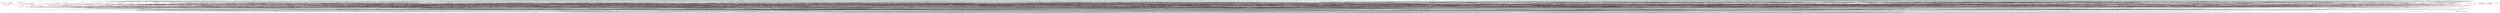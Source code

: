digraph G { 
"fg_0065: AuditListener" -> "fg_0002: "; 
"fg_0066: Currency" -> "fg_0001: SchemaConstant"; 
"fg_0066: Currency" -> "fg_0003: SalesManagerEntity"; 
"fg_0067: MerchantStoreCriteria" -> "fg_0004: CriteriaOrderBy,Criteria"; 
"fg_0068: AttributeCriteria,ProductCriteria" -> "fg_0004: CriteriaOrderBy,Criteria"; 
"fg_0069: OrderCriteria" -> "fg_0004: CriteriaOrderBy,Criteria"; 
"fg_0070: DateUtil" -> "fg_0007: Constants"; 
"fg_0071: ContentFile,StaticContentFile" -> "fg_0010: FileContentType"; 
"fg_0072: Manufacturer" -> "fg_0011: Entity"; 
"fg_0073: ReadableOrderProductDownload" -> "fg_0011: Entity"; 
"fg_0074: ShopEntity" -> "fg_0011: Entity"; 
"fg_0075: ReadableProductType" -> "fg_0011: Entity"; 
"fg_0076: AuthenticationResponse" -> "fg_0011: Entity"; 
"fg_0078: PersistableImage" -> "fg_0011: Entity"; 
"fg_0079: ReadableZone,ZoneEntity" -> "fg_0011: Entity"; 
"fg_0080: PermissionEntity,ReadablePermission" -> "fg_0011: Entity"; 
"fg_0081: OrderTotal" -> "fg_0011: Entity"; 
"fg_0082: " -> "fg_0011: Entity"; 
"fg_0083: " -> "fg_0011: Entity"; 
"fg_0084: TransactionalAspectAwareService,SalesManagerEntityService" -> "fg_0003: SalesManagerEntity"; 
"fg_0084: TransactionalAspectAwareService,SalesManagerEntityService" -> "fg_0012: ServiceException"; 
"fg_0085: IntegrationException" -> "fg_0012: ServiceException"; 
"fg_0086: InitializationDatabase" -> "fg_0012: ServiceException"; 
"fg_0087: InitData" -> "fg_0012: ServiceException"; 
"fg_0088: ImageRemove" -> "fg_0012: ServiceException"; 
"fg_0089: ServiceRuntimeException" -> "fg_0013: GenericRuntimeException"; 
"fg_0090: ConversionRuntimeException" -> "fg_0013: GenericRuntimeException"; 
"fg_0091: UnauthorizedException" -> "fg_0013: GenericRuntimeException"; 
"fg_0092: RestApiException" -> "fg_0013: GenericRuntimeException"; 
"fg_0093: CaptchaRequestUtils" -> "fg_0015: CoreConfiguration"; 
"fg_0093: CaptchaRequestUtils" -> "fg_0016: ApplicationConstants"; 
"fg_0094: HtmlEmailSender" -> "fg_0018: Email"; 
"fg_0094: HtmlEmailSender" -> "fg_0019: EmailConfig"; 
"fg_0095: EmailModule" -> "fg_0018: Email"; 
"fg_0095: EmailModule" -> "fg_0019: EmailConfig"; 
"fg_0096: GenericEntityList" -> "fg_0020: EntityList"; 
"fg_0097: " -> "fg_0011: Entity"; 
"fg_0097: " -> "fg_0021: Address,AddressLocation"; 
"fg_0098: PersistableGroup" -> "fg_0022: GroupEntity"; 
"fg_0099: ReadableGroup" -> "fg_0022: GroupEntity"; 
"fg_0100: GeoLocation" -> "fg_0027: Address"; 
"fg_0101: ConfigurationModulesLoader" -> "fg_0012: ServiceException"; 
"fg_0101: ConfigurationModulesLoader" -> "fg_0039: IntegrationConfiguration"; 
"fg_0102: " -> "fg_0043: CustomIntegrationConfiguration"; 
"fg_0102: " -> "fg_0039: IntegrationConfiguration"; 
"fg_0103: AjaxPageableResponse" -> "fg_0045: AjaxResponse"; 
"fg_0104: LocalCacheManagerImpl" -> "fg_0064: CMSManager"; 
"fg_0105: CacheManager" -> "fg_0064: CMSManager"; 
"fg_0106: Group" -> "fg_0002: "; 
"fg_0106: Group" -> "fg_0001: SchemaConstant"; 
"fg_0106: Group" -> "fg_0003: SalesManagerEntity"; 
"fg_0106: Group" -> "fg_0065: AuditListener"; 
"fg_0107: IntegrationModule,ModuleConfig" -> "fg_0002: "; 
"fg_0107: IntegrationModule,ModuleConfig" -> "fg_0001: SchemaConstant"; 
"fg_0107: IntegrationModule,ModuleConfig" -> "fg_0003: SalesManagerEntity"; 
"fg_0107: IntegrationModule,ModuleConfig" -> "fg_0065: AuditListener"; 
"fg_0108: MerchantStore" -> "fg_0002: "; 
"fg_0108: MerchantStore" -> "fg_0001: SchemaConstant"; 
"fg_0108: MerchantStore" -> "fg_0003: SalesManagerEntity"; 
"fg_0108: MerchantStore" -> "fg_0066: Currency"; 
"fg_0108: MerchantStore" -> "fg_0065: AuditListener"; 
"fg_0109: Payment" -> "fg_0040: TransactionType"; 
"fg_0109: Payment" -> "fg_0017: PaymentType"; 
"fg_0109: Payment" -> "fg_0066: Currency"; 
"fg_0110: CurrencyFacade" -> "fg_0066: Currency"; 
"fg_0111: ServiceRequestCriteriaBuilderUtils" -> "fg_0067: MerchantStoreCriteria"; 
"fg_0111: ServiceRequestCriteriaBuilderUtils" -> "fg_0004: CriteriaOrderBy,Criteria"; 
"fg_0112: JWTTokenUtil" -> "fg_0026: JWTUser"; 
"fg_0112: JWTTokenUtil" -> "fg_0070: DateUtil"; 
"fg_0113: InputContentFile" -> "fg_0071: ContentFile,StaticContentFile"; 
"fg_0114: OutputContentFile" -> "fg_0071: ContentFile,StaticContentFile"; 
"fg_0115: NamedEntity" -> "fg_0074: ShopEntity"; 
"fg_0116: CustomerOptionValue,CustomerOption" -> "fg_0074: ShopEntity"; 
"fg_0117: SecurityFacade" -> "fg_0080: PermissionEntity,ReadablePermission"; 
"fg_0118: ReadableOrderTotal" -> "fg_0081: OrderTotal"; 
"fg_0119: " -> "fg_0081: OrderTotal"; 
"fg_0119: " -> "fg_0074: ShopEntity"; 
"fg_0120: CurrencyService" -> "fg_0084: TransactionalAspectAwareService,SalesManagerEntityService"; 
"fg_0120: CurrencyService" -> "fg_0066: Currency"; 
"fg_0121: SystemConfiguration,SystemConfigurationService" -> "fg_0002: "; 
"fg_0121: SystemConfiguration,SystemConfigurationService" -> "fg_0001: SchemaConstant"; 
"fg_0121: SystemConfiguration,SystemConfigurationService" -> "fg_0003: SalesManagerEntity"; 
"fg_0121: SystemConfiguration,SystemConfigurationService" -> "fg_0012: ServiceException"; 
"fg_0121: SystemConfiguration,SystemConfigurationService" -> "fg_0084: TransactionalAspectAwareService,SalesManagerEntityService"; 
"fg_0121: SystemConfiguration,SystemConfigurationService" -> "fg_0065: AuditListener"; 
"fg_0122: SalesManagerEntityServiceImpl" -> "fg_0003: SalesManagerEntity"; 
"fg_0122: SalesManagerEntityServiceImpl" -> "fg_0084: TransactionalAspectAwareService,SalesManagerEntityService"; 
"fg_0122: SalesManagerEntityServiceImpl" -> "fg_0012: ServiceException"; 
"fg_0123: ResourceNotFoundException" -> "fg_0089: ServiceRuntimeException"; 
"fg_0124: OperationNotAllowedException" -> "fg_0089: ServiceRuntimeException"; 
"fg_0125: PersistableCustomerAttribute,PersistableCustomer" -> "fg_0098: PersistableGroup"; 
"fg_0125: PersistableCustomerAttribute,PersistableCustomer" -> "fg_0097: "; 
"fg_0126: CacheManagerImpl" -> "fg_0105: CacheManager"; 
"fg_0126: CacheManagerImpl" -> "fg_0055: VendorCacheManager"; 
"fg_0127: GroupService" -> "fg_0106: Group"; 
"fg_0127: GroupService" -> "fg_0084: TransactionalAspectAwareService,SalesManagerEntityService"; 
"fg_0127: GroupService" -> "fg_0012: ServiceException"; 
"fg_0128: PermissionList" -> "fg_0106: Group"; 
"fg_0129: PermissionCriteria" -> "fg_0004: CriteriaOrderBy,Criteria"; 
"fg_0130: ModuleConfigurationService" -> "fg_0107: IntegrationModule,ModuleConfig"; 
"fg_0130: ModuleConfigurationService" -> "fg_0012: ServiceException"; 
"fg_0130: ModuleConfigurationService" -> "fg_0084: TransactionalAspectAwareService,SalesManagerEntityService"; 
"fg_0131: IntegrationModulesLoader" -> "fg_0107: IntegrationModule,ModuleConfig"; 
"fg_0131: IntegrationModulesLoader" -> "fg_0012: ServiceException"; 
"fg_0132: CacheUtils" -> "fg_0108: MerchantStore"; 
"fg_0133: User" -> "fg_0106: Group"; 
"fg_0133: User" -> "fg_0002: "; 
"fg_0133: User" -> "fg_0001: SchemaConstant"; 
"fg_0133: User" -> "fg_0003: SalesManagerEntity"; 
"fg_0133: User" -> "fg_0108: MerchantStore"; 
"fg_0133: User" -> "fg_0065: AuditListener"; 
"fg_0134: PageBuilderUtils" -> "fg_0006: ControllerConstants"; 
"fg_0134: PageBuilderUtils" -> "fg_0005: Constants"; 
"fg_0134: PageBuilderUtils" -> "fg_0108: MerchantStore"; 
"fg_0135: LocaleUtils" -> "fg_0007: Constants"; 
"fg_0135: LocaleUtils" -> "fg_0108: MerchantStore"; 
"fg_0136: CategoryDescription,Category" -> "fg_0002: "; 
"fg_0136: CategoryDescription,Category" -> "fg_0001: SchemaConstant"; 
"fg_0136: CategoryDescription,Category" -> "fg_0003: SalesManagerEntity"; 
"fg_0136: CategoryDescription,Category" -> "fg_0108: MerchantStore"; 
"fg_0136: CategoryDescription,Category" -> "fg_0065: AuditListener"; 
"fg_0137: ProductOptionDescription,ProductOption" -> "fg_0001: SchemaConstant"; 
"fg_0137: ProductOptionDescription,ProductOption" -> "fg_0003: SalesManagerEntity"; 
"fg_0137: ProductOptionDescription,ProductOption" -> "fg_0108: MerchantStore"; 
"fg_0138: Manufacturer,ManufacturerDescription" -> "fg_0002: "; 
"fg_0138: Manufacturer,ManufacturerDescription" -> "fg_0001: SchemaConstant"; 
"fg_0138: Manufacturer,ManufacturerDescription" -> "fg_0003: SalesManagerEntity"; 
"fg_0138: Manufacturer,ManufacturerDescription" -> "fg_0108: MerchantStore"; 
"fg_0138: Manufacturer,ManufacturerDescription" -> "fg_0065: AuditListener"; 
"fg_0139: Billing" -> "fg_0108: MerchantStore"; 
"fg_0140: Delivery" -> "fg_0108: MerchantStore"; 
"fg_0141: CustomerOptionValueDescription,CustomerOptionValue" -> "fg_0001: SchemaConstant"; 
"fg_0141: CustomerOptionValueDescription,CustomerOptionValue" -> "fg_0003: SalesManagerEntity"; 
"fg_0141: CustomerOptionValueDescription,CustomerOptionValue" -> "fg_0108: MerchantStore"; 
"fg_0142: CustomerOptionDescription,CustomerOption" -> "fg_0001: SchemaConstant"; 
"fg_0142: CustomerOptionDescription,CustomerOption" -> "fg_0003: SalesManagerEntity"; 
"fg_0142: CustomerOptionDescription,CustomerOption" -> "fg_0108: MerchantStore"; 
"fg_0143: LanguageService" -> "fg_0012: ServiceException"; 
"fg_0143: LanguageService" -> "fg_0084: TransactionalAspectAwareService,SalesManagerEntityService"; 
"fg_0143: LanguageService" -> "fg_0108: MerchantStore"; 
"fg_0144: CountryService" -> "fg_0084: TransactionalAspectAwareService,SalesManagerEntityService"; 
"fg_0144: CountryService" -> "fg_0012: ServiceException"; 
"fg_0144: CountryService" -> "fg_0108: MerchantStore"; 
"fg_0145: ZoneService" -> "fg_0084: TransactionalAspectAwareService,SalesManagerEntityService"; 
"fg_0145: ZoneService" -> "fg_0012: ServiceException"; 
"fg_0145: ZoneService" -> "fg_0108: MerchantStore"; 
"fg_0146: EmailService" -> "fg_0018: Email"; 
"fg_0146: EmailService" -> "fg_0019: EmailConfig"; 
"fg_0146: EmailService" -> "fg_0012: ServiceException"; 
"fg_0146: EmailService" -> "fg_0108: MerchantStore"; 
"fg_0147: " -> "fg_0108: MerchantStore"; 
"fg_0148: AbstractDataPopulator,DataPopulator" -> "fg_0108: MerchantStore"; 
"fg_0148: AbstractDataPopulator,DataPopulator" -> "fg_0024: ConversionException"; 
"fg_0149: Content" -> "fg_0002: "; 
"fg_0149: Content" -> "fg_0001: SchemaConstant"; 
"fg_0149: Content" -> "fg_0003: SalesManagerEntity"; 
"fg_0149: Content" -> "fg_0025: ContentType"; 
"fg_0149: Content" -> "fg_0108: MerchantStore"; 
"fg_0149: Content" -> "fg_0065: AuditListener"; 
"fg_0150: ReadableMerchantStore" -> "fg_0108: MerchantStore"; 
"fg_0151: PaginationData,AbstractController" -> "fg_0005: Constants"; 
"fg_0151: PaginationData,AbstractController" -> "fg_0108: MerchantStore"; 
"fg_0152: ProductTypeFacade" -> "fg_0075: ReadableProductType"; 
"fg_0152: ProductTypeFacade" -> "fg_0108: MerchantStore"; 
"fg_0153: Mapper" -> "fg_0108: MerchantStore"; 
"fg_0154: MerchantStoreService" -> "fg_0096: GenericEntityList"; 
"fg_0154: MerchantStoreService" -> "fg_0067: MerchantStoreCriteria"; 
"fg_0154: MerchantStoreService" -> "fg_0084: TransactionalAspectAwareService,SalesManagerEntityService"; 
"fg_0154: MerchantStoreService" -> "fg_0012: ServiceException"; 
"fg_0154: MerchantStoreService" -> "fg_0108: MerchantStore"; 
"fg_0155: ZoneFacade" -> "fg_0079: ReadableZone,ZoneEntity"; 
"fg_0155: ZoneFacade" -> "fg_0108: MerchantStore"; 
"fg_0156: UserFacade" -> "fg_0032: ReadableList"; 
"fg_0156: UserFacade" -> "fg_0080: PermissionEntity,ReadablePermission"; 
"fg_0156: UserFacade" -> "fg_0098: PersistableGroup"; 
"fg_0156: UserFacade" -> "fg_0099: ReadableGroup"; 
"fg_0156: UserFacade" -> "fg_0011: Entity"; 
"fg_0156: UserFacade" -> "fg_0004: CriteriaOrderBy,Criteria"; 
"fg_0156: UserFacade" -> "fg_0108: MerchantStore"; 
"fg_0157: Configs,MerchantConfigurationFacade" -> "fg_0108: MerchantStore"; 
"fg_0158: MerchantConfigurationService" -> "fg_0002: "; 
"fg_0158: MerchantConfigurationService" -> "fg_0001: SchemaConstant"; 
"fg_0158: MerchantConfigurationService" -> "fg_0003: SalesManagerEntity"; 
"fg_0158: MerchantConfigurationService" -> "fg_0084: TransactionalAspectAwareService,SalesManagerEntityService"; 
"fg_0158: MerchantConfigurationService" -> "fg_0012: ServiceException"; 
"fg_0158: MerchantConfigurationService" -> "fg_0108: MerchantStore"; 
"fg_0158: MerchantConfigurationService" -> "fg_0033: MerchantConfigurationType"; 
"fg_0158: MerchantConfigurationService" -> "fg_0065: AuditListener"; 
"fg_0159: OptinFacade,PersistableOptin" -> "fg_0083: "; 
"fg_0159: OptinFacade,PersistableOptin" -> "fg_0108: MerchantStore"; 
"fg_0160: Optin" -> "fg_0001: SchemaConstant"; 
"fg_0160: Optin" -> "fg_0049: OptinType"; 
"fg_0160: Optin" -> "fg_0003: SalesManagerEntity"; 
"fg_0160: Optin" -> "fg_0108: MerchantStore"; 
"fg_0160: Optin" -> "fg_0065: AuditListener"; 
"fg_0161: LanguageFacade" -> "fg_0108: MerchantStore"; 
"fg_0162: " -> "fg_0079: ReadableZone,ZoneEntity"; 
"fg_0162: " -> "fg_0011: Entity"; 
"fg_0162: " -> "fg_0108: MerchantStore"; 
"fg_0163: ShippingOrigin" -> "fg_0001: SchemaConstant"; 
"fg_0163: ShippingOrigin" -> "fg_0003: SalesManagerEntity"; 
"fg_0163: ShippingOrigin" -> "fg_0108: MerchantStore"; 
"fg_0164: DataUtils" -> "fg_0108: MerchantStore"; 
"fg_0165: MerchantLog,MerchantLogService" -> "fg_0001: SchemaConstant"; 
"fg_0165: MerchantLog,MerchantLogService" -> "fg_0003: SalesManagerEntity"; 
"fg_0165: MerchantLog,MerchantLogService" -> "fg_0084: TransactionalAspectAwareService,SalesManagerEntityService"; 
"fg_0165: MerchantLog,MerchantLogService" -> "fg_0108: MerchantStore"; 
"fg_0165: MerchantLog,MerchantLogService" -> "fg_0065: AuditListener"; 
"fg_0166: MerchantRepositoryCustom" -> "fg_0067: MerchantStoreCriteria"; 
"fg_0166: MerchantRepositoryCustom" -> "fg_0096: GenericEntityList"; 
"fg_0166: MerchantRepositoryCustom" -> "fg_0012: ServiceException"; 
"fg_0166: MerchantRepositoryCustom" -> "fg_0108: MerchantStore"; 
"fg_0167: PaypalPayment" -> "fg_0109: Payment"; 
"fg_0167: PaypalPayment" -> "fg_0017: PaymentType"; 
"fg_0168: ImageContentFile" -> "fg_0113: InputContentFile"; 
"fg_0170: ContentAssetsManager" -> "fg_0010: FileContentType"; 
"fg_0170: ContentAssetsManager" -> "fg_0113: InputContentFile"; 
"fg_0170: ContentAssetsManager" -> "fg_0060: AssetsManager"; 
"fg_0170: ContentAssetsManager" -> "fg_0114: OutputContentFile"; 
"fg_0170: ContentAssetsManager" -> "fg_0012: ServiceException"; 
"fg_0171: ImageGet" -> "fg_0010: FileContentType"; 
"fg_0171: ImageGet" -> "fg_0114: OutputContentFile"; 
"fg_0171: ImageGet" -> "fg_0012: ServiceException"; 
"fg_0172: ReadableCategory" -> "fg_0115: NamedEntity"; 
"fg_0172: ReadableCategory" -> "fg_0011: Entity"; 
"fg_0173: ReadableManufacturer" -> "fg_0115: NamedEntity"; 
"fg_0173: ReadableManufacturer" -> "fg_0072: Manufacturer"; 
"fg_0174: " -> "fg_0115: NamedEntity"; 
"fg_0174: " -> "fg_0011: Entity"; 
"fg_0175: ReadableCustomerOption" -> "fg_0115: NamedEntity"; 
"fg_0175: ReadableCustomerOption" -> "fg_0099: ReadableGroup"; 
"fg_0175: ReadableCustomerOption" -> "fg_0097: "; 
"fg_0176: ProductPriceDescription" -> "fg_0115: NamedEntity"; 
"fg_0177: ContentFacade" -> "fg_0115: NamedEntity"; 
"fg_0177: ContentFacade" -> "fg_0038: Content"; 
"fg_0177: ContentFacade" -> "fg_0011: Entity"; 
"fg_0177: ContentFacade" -> "fg_0025: ContentType"; 
"fg_0177: ContentFacade" -> "fg_0108: MerchantStore"; 
"fg_0178: AnonymousCustomer" -> "fg_0125: PersistableCustomerAttribute,PersistableCustomer"; 
"fg_0179: SecuredCustomer" -> "fg_0125: PersistableCustomerAttribute,PersistableCustomer"; 
"fg_0179: SecuredCustomer" -> "fg_0050: FieldMatchValidator"; 
"fg_0180: PermissionService" -> "fg_0129: PermissionCriteria"; 
"fg_0180: PermissionService" -> "fg_0128: PermissionList"; 
"fg_0180: PermissionService" -> "fg_0106: Group"; 
"fg_0180: PermissionService" -> "fg_0012: ServiceException"; 
"fg_0180: PermissionService" -> "fg_0084: TransactionalAspectAwareService,SalesManagerEntityService"; 
"fg_0181: PermissionRepositoryCustom" -> "fg_0128: PermissionList"; 
"fg_0181: PermissionRepositoryCustom" -> "fg_0129: PermissionCriteria"; 
"fg_0182: UserUtils" -> "fg_0106: Group"; 
"fg_0182: UserUtils" -> "fg_0133: User"; 
"fg_0183: UserService" -> "fg_0096: GenericEntityList"; 
"fg_0183: UserService" -> "fg_0133: User"; 
"fg_0183: UserService" -> "fg_0012: ServiceException"; 
"fg_0183: UserService" -> "fg_0084: TransactionalAspectAwareService,SalesManagerEntityService"; 
"fg_0183: UserService" -> "fg_0004: CriteriaOrderBy,Criteria"; 
"fg_0183: UserService" -> "fg_0108: MerchantStore"; 
"fg_0184: UserRepositoryCustom" -> "fg_0096: GenericEntityList"; 
"fg_0184: UserRepositoryCustom" -> "fg_0133: User"; 
"fg_0184: UserRepositoryCustom" -> "fg_0004: CriteriaOrderBy,Criteria"; 
"fg_0184: UserRepositoryCustom" -> "fg_0012: ServiceException"; 
"fg_0185: Category,CategoryUtils" -> "fg_0136: CategoryDescription,Category"; 
"fg_0185: Category,CategoryUtils" -> "fg_0108: MerchantStore"; 
"fg_0186: CategoryService" -> "fg_0136: CategoryDescription,Category"; 
"fg_0186: CategoryService" -> "fg_0084: TransactionalAspectAwareService,SalesManagerEntityService"; 
"fg_0186: CategoryService" -> "fg_0012: ServiceException"; 
"fg_0186: CategoryService" -> "fg_0108: MerchantStore"; 
"fg_0187: CategoryRepositoryCustom" -> "fg_0136: CategoryDescription,Category"; 
"fg_0187: CategoryRepositoryCustom" -> "fg_0108: MerchantStore"; 
"fg_0188: ProductOptionService" -> "fg_0137: ProductOptionDescription,ProductOption"; 
"fg_0188: ProductOptionService" -> "fg_0084: TransactionalAspectAwareService,SalesManagerEntityService"; 
"fg_0188: ProductOptionService" -> "fg_0012: ServiceException"; 
"fg_0188: ProductOptionService" -> "fg_0108: MerchantStore"; 
"fg_0189: ManufacturerService" -> "fg_0136: CategoryDescription,Category"; 
"fg_0189: ManufacturerService" -> "fg_0012: ServiceException"; 
"fg_0189: ManufacturerService" -> "fg_0084: TransactionalAspectAwareService,SalesManagerEntityService"; 
"fg_0189: ManufacturerService" -> "fg_0108: MerchantStore"; 
"fg_0189: ManufacturerService" -> "fg_0138: Manufacturer,ManufacturerDescription"; 
"fg_0190: Order" -> "fg_0140: Delivery"; 
"fg_0190: Order" -> "fg_0002: "; 
"fg_0190: Order" -> "fg_0001: SchemaConstant"; 
"fg_0190: Order" -> "fg_0139: Billing"; 
"fg_0190: Order" -> "fg_0003: SalesManagerEntity"; 
"fg_0190: Order" -> "fg_0108: MerchantStore"; 
"fg_0190: Order" -> "fg_0066: Currency"; 
"fg_0190: Order" -> "fg_0017: PaymentType"; 
"fg_0191: ShippingQuote" -> "fg_0140: Delivery"; 
"fg_0191: ShippingQuote" -> "fg_0107: IntegrationModule,ModuleConfig"; 
"fg_0191: ShippingQuote" -> "fg_0041: ShippingOption"; 
"fg_0192: ShippingSummary" -> "fg_0140: Delivery"; 
"fg_0193: CustomerOptionValueService" -> "fg_0141: CustomerOptionValueDescription,CustomerOptionValue"; 
"fg_0193: CustomerOptionValueService" -> "fg_0084: TransactionalAspectAwareService,SalesManagerEntityService"; 
"fg_0193: CustomerOptionValueService" -> "fg_0012: ServiceException"; 
"fg_0193: CustomerOptionValueService" -> "fg_0108: MerchantStore"; 
"fg_0194: Product" -> "fg_0140: Delivery"; 
"fg_0194: Product" -> "fg_0137: ProductOptionDescription,ProductOption"; 
"fg_0194: Product" -> "fg_0106: Group"; 
"fg_0194: Product" -> "fg_0141: CustomerOptionValueDescription,CustomerOptionValue"; 
"fg_0194: Product" -> "fg_0139: Billing"; 
"fg_0194: Product" -> "fg_0003: SalesManagerEntity"; 
"fg_0194: Product" -> "fg_0138: Manufacturer,ManufacturerDescription"; 
"fg_0194: Product" -> "fg_0009: ProductCondition"; 
"fg_0194: Product" -> "fg_0002: "; 
"fg_0194: Product" -> "fg_0001: SchemaConstant"; 
"fg_0194: Product" -> "fg_0142: CustomerOptionDescription,CustomerOption"; 
"fg_0194: Product" -> "fg_0136: CategoryDescription,Category"; 
"fg_0194: Product" -> "fg_0108: MerchantStore"; 
"fg_0194: Product" -> "fg_0008: RentalStatus"; 
"fg_0194: Product" -> "fg_0065: AuditListener"; 
"fg_0195: CustomerOptionService" -> "fg_0142: CustomerOptionDescription,CustomerOption"; 
"fg_0195: CustomerOptionService" -> "fg_0012: ServiceException"; 
"fg_0195: CustomerOptionService" -> "fg_0084: TransactionalAspectAwareService,SalesManagerEntityService"; 
"fg_0195: CustomerOptionService" -> "fg_0108: MerchantStore"; 
"fg_0196: CustomerOptionSet" -> "fg_0001: SchemaConstant"; 
"fg_0196: CustomerOptionSet" -> "fg_0141: CustomerOptionValueDescription,CustomerOptionValue"; 
"fg_0196: CustomerOptionSet" -> "fg_0142: CustomerOptionDescription,CustomerOption"; 
"fg_0196: CustomerOptionSet" -> "fg_0003: SalesManagerEntity"; 
"fg_0197: LanguageUtils" -> "fg_0143: LanguageService"; 
"fg_0197: LanguageUtils" -> "fg_0005: Constants"; 
"fg_0197: LanguageUtils" -> "fg_0012: ServiceException"; 
"fg_0197: LanguageUtils" -> "fg_0108: MerchantStore"; 
"fg_0197: LanguageUtils" -> "fg_0089: ServiceRuntimeException"; 
"fg_0198: ContentService" -> "fg_0010: FileContentType"; 
"fg_0198: ContentService" -> "fg_0113: InputContentFile"; 
"fg_0198: ContentService" -> "fg_0114: OutputContentFile"; 
"fg_0198: ContentService" -> "fg_0012: ServiceException"; 
"fg_0198: ContentService" -> "fg_0025: ContentType"; 
"fg_0198: ContentService" -> "fg_0149: Content"; 
"fg_0198: ContentService" -> "fg_0084: TransactionalAspectAwareService,SalesManagerEntityService"; 
"fg_0198: ContentService" -> "fg_0108: MerchantStore"; 
"fg_0199: ContentRepositoryCustom" -> "fg_0025: ContentType"; 
"fg_0199: ContentRepositoryCustom" -> "fg_0149: Content"; 
"fg_0199: ContentRepositoryCustom" -> "fg_0108: MerchantStore"; 
"fg_0200: StoreFacade" -> "fg_0067: MerchantStoreCriteria"; 
"fg_0200: StoreFacade" -> "fg_0032: ReadableList"; 
"fg_0200: StoreFacade" -> "fg_0113: InputContentFile"; 
"fg_0200: StoreFacade" -> "fg_0011: Entity"; 
"fg_0200: StoreFacade" -> "fg_0108: MerchantStore"; 
"fg_0200: StoreFacade" -> "fg_0150: ReadableMerchantStore"; 
"fg_0200: StoreFacade" -> "fg_0033: MerchantConfigurationType"; 
"fg_0201: " -> "fg_0049: OptinType"; 
"fg_0201: " -> "fg_0011: Entity"; 
"fg_0201: " -> "fg_0108: MerchantStore"; 
"fg_0201: " -> "fg_0083: "; 
"fg_0201: " -> "fg_0150: ReadableMerchantStore"; 
"fg_0202: OptinService" -> "fg_0160: Optin"; 
"fg_0202: OptinService" -> "fg_0049: OptinType"; 
"fg_0202: OptinService" -> "fg_0012: ServiceException"; 
"fg_0202: OptinService" -> "fg_0084: TransactionalAspectAwareService,SalesManagerEntityService"; 
"fg_0202: OptinService" -> "fg_0108: MerchantStore"; 
"fg_0203: CustomerOptin,CustomerOptinService" -> "fg_0160: Optin"; 
"fg_0203: CustomerOptin,CustomerOptinService" -> "fg_0001: SchemaConstant"; 
"fg_0203: CustomerOptin,CustomerOptinService" -> "fg_0003: SalesManagerEntity"; 
"fg_0203: CustomerOptin,CustomerOptinService" -> "fg_0012: ServiceException"; 
"fg_0203: CustomerOptin,CustomerOptinService" -> "fg_0084: TransactionalAspectAwareService,SalesManagerEntityService"; 
"fg_0203: CustomerOptin,CustomerOptinService" -> "fg_0108: MerchantStore"; 
"fg_0203: CustomerOptin,CustomerOptinService" -> "fg_0065: AuditListener"; 
"fg_0204: ShippingOriginService" -> "fg_0084: TransactionalAspectAwareService,SalesManagerEntityService"; 
"fg_0204: ShippingOriginService" -> "fg_0163: ShippingOrigin"; 
"fg_0204: ShippingOriginService" -> "fg_0108: MerchantStore"; 
"fg_0205: StaticContentFileManager" -> "fg_0170: ContentAssetsManager"; 
"fg_0206: ReadableCategoryPopulator" -> "fg_0115: NamedEntity"; 
"fg_0206: ReadableCategoryPopulator" -> "fg_0148: AbstractDataPopulator,DataPopulator"; 
"fg_0206: ReadableCategoryPopulator" -> "fg_0172: ReadableCategory"; 
"fg_0206: ReadableCategoryPopulator" -> "fg_0136: CategoryDescription,Category"; 
"fg_0206: ReadableCategoryPopulator" -> "fg_0011: Entity"; 
"fg_0206: ReadableCategoryPopulator" -> "fg_0108: MerchantStore"; 
"fg_0206: ReadableCategoryPopulator" -> "fg_0074: ShopEntity"; 
"fg_0206: ReadableCategoryPopulator" -> "fg_0024: ConversionException"; 
"fg_0207: CategoryFacade" -> "fg_0032: ReadableList"; 
"fg_0207: CategoryFacade" -> "fg_0172: ReadableCategory"; 
"fg_0207: CategoryFacade" -> "fg_0136: CategoryDescription,Category"; 
"fg_0207: CategoryFacade" -> "fg_0037: ListCriteria"; 
"fg_0207: CategoryFacade" -> "fg_0108: MerchantStore"; 
"fg_0208: ReadableManufacturerFull" -> "fg_0173: ReadableManufacturer"; 
"fg_0209: PersistableManufacturer" -> "fg_0173: ReadableManufacturer"; 
"fg_0210: ReadableProduct" -> "fg_0115: NamedEntity"; 
"fg_0210: ReadableProduct" -> "fg_0174: "; 
"fg_0210: ReadableProduct" -> "fg_0009: ProductCondition"; 
"fg_0210: ReadableProduct" -> "fg_0075: ReadableProductType"; 
"fg_0210: ReadableProduct" -> "fg_0172: ReadableCategory"; 
"fg_0210: ReadableProduct" -> "fg_0173: ReadableManufacturer"; 
"fg_0210: ReadableProduct" -> "fg_0011: Entity"; 
"fg_0210: ReadableProduct" -> "fg_0021: Address,AddressLocation"; 
"fg_0210: ReadableProduct" -> "fg_0008: RentalStatus"; 
"fg_0211: PersistableProductAttribute" -> "fg_0174: "; 
"fg_0212: ProductOptionEntity" -> "fg_0174: "; 
"fg_0213: ProductOptionDescription" -> "fg_0115: NamedEntity"; 
"fg_0214: CustomerReviewEntity,ReadableCustomerReview" -> "fg_0175: ReadableCustomerOption"; 
"fg_0214: CustomerReviewEntity,ReadableCustomerReview" -> "fg_0074: ShopEntity"; 
"fg_0215: ReadableProductReview,ProductReviewEntity" -> "fg_0175: ReadableCustomerOption"; 
"fg_0215: ReadableProductReview,ProductReviewEntity" -> "fg_0074: ShopEntity"; 
"fg_0216: " -> "fg_0176: ProductPriceDescription"; 
"fg_0216: " -> "fg_0011: Entity"; 
"fg_0217: ReadableProductPrice" -> "fg_0176: ProductPriceDescription"; 
"fg_0217: ReadableProductPrice" -> "fg_0011: Entity"; 
"fg_0218: AbstractAuthenticatinSuccessHandler" -> "fg_0133: User"; 
"fg_0218: AbstractAuthenticatinSuccessHandler" -> "fg_0183: UserService"; 
"fg_0219: OrderTotalSummary" -> "fg_0190: Order"; 
"fg_0220: Transaction" -> "fg_0040: TransactionType"; 
"fg_0220: Transaction" -> "fg_0002: "; 
"fg_0220: Transaction" -> "fg_0001: SchemaConstant"; 
"fg_0220: Transaction" -> "fg_0003: SalesManagerEntity"; 
"fg_0220: Transaction" -> "fg_0190: Order"; 
"fg_0220: Transaction" -> "fg_0017: PaymentType"; 
"fg_0220: Transaction" -> "fg_0065: AuditListener"; 
"fg_0221: OrderList" -> "fg_0020: EntityList"; 
"fg_0221: OrderList" -> "fg_0190: Order"; 
"fg_0222: OrderProductDownloadService" -> "fg_0190: Order"; 
"fg_0222: OrderProductDownloadService" -> "fg_0084: TransactionalAspectAwareService,SalesManagerEntityService"; 
"fg_0223: CreditCardPayment" -> "fg_0109: Payment"; 
"fg_0223: CreditCardPayment" -> "fg_0190: Order"; 
"fg_0224: ReadableOrderProductDownloadPopulator" -> "fg_0073: ReadableOrderProductDownload"; 
"fg_0224: ReadableOrderProductDownloadPopulator" -> "fg_0148: AbstractDataPopulator,DataPopulator"; 
"fg_0224: ReadableOrderProductDownloadPopulator" -> "fg_0011: Entity"; 
"fg_0224: ReadableOrderProductDownloadPopulator" -> "fg_0190: Order"; 
"fg_0224: ReadableOrderProductDownloadPopulator" -> "fg_0108: MerchantStore"; 
"fg_0224: ReadableOrderProductDownloadPopulator" -> "fg_0024: ConversionException"; 
"fg_0225: InvoiceModule" -> "fg_0190: Order"; 
"fg_0225: InvoiceModule" -> "fg_0108: MerchantStore"; 
"fg_0226: ShippingQuoteModule" -> "fg_0042: ShippingConfiguration"; 
"fg_0226: ShippingQuoteModule" -> "fg_0140: Delivery"; 
"fg_0226: ShippingQuoteModule" -> "fg_0191: ShippingQuote"; 
"fg_0226: ShippingQuoteModule" -> "fg_0085: IntegrationException"; 
"fg_0226: ShippingQuoteModule" -> "fg_0107: IntegrationModule,ModuleConfig"; 
"fg_0226: ShippingQuoteModule" -> "fg_0041: ShippingOption"; 
"fg_0226: ShippingQuoteModule" -> "fg_0043: CustomIntegrationConfiguration"; 
"fg_0226: ShippingQuoteModule" -> "fg_0163: ShippingOrigin"; 
"fg_0226: ShippingQuoteModule" -> "fg_0108: MerchantStore"; 
"fg_0226: ShippingQuoteModule" -> "fg_0039: IntegrationConfiguration"; 
"fg_0227: ShippingQuotePrePostProcessModule" -> "fg_0042: ShippingConfiguration"; 
"fg_0227: ShippingQuotePrePostProcessModule" -> "fg_0140: Delivery"; 
"fg_0227: ShippingQuotePrePostProcessModule" -> "fg_0191: ShippingQuote"; 
"fg_0227: ShippingQuotePrePostProcessModule" -> "fg_0085: IntegrationException"; 
"fg_0227: ShippingQuotePrePostProcessModule" -> "fg_0107: IntegrationModule,ModuleConfig"; 
"fg_0227: ShippingQuotePrePostProcessModule" -> "fg_0163: ShippingOrigin"; 
"fg_0227: ShippingQuotePrePostProcessModule" -> "fg_0039: IntegrationConfiguration"; 
"fg_0227: ShippingQuotePrePostProcessModule" -> "fg_0108: MerchantStore"; 
"fg_0228: ShippingQuoteService,Quote" -> "fg_0140: Delivery"; 
"fg_0228: ShippingQuoteService,Quote" -> "fg_0191: ShippingQuote"; 
"fg_0228: ShippingQuoteService,Quote" -> "fg_0192: ShippingSummary"; 
"fg_0228: ShippingQuoteService,Quote" -> "fg_0001: SchemaConstant"; 
"fg_0228: ShippingQuoteService,Quote" -> "fg_0003: SalesManagerEntity"; 
"fg_0228: ShippingQuoteService,Quote" -> "fg_0190: Order"; 
"fg_0228: ShippingQuoteService,Quote" -> "fg_0084: TransactionalAspectAwareService,SalesManagerEntityService"; 
"fg_0228: ShippingQuoteService,Quote" -> "fg_0012: ServiceException"; 
"fg_0228: ShippingQuoteService,Quote" -> "fg_0108: MerchantStore"; 
"fg_0229: ImageFilePath" -> "fg_0194: Product"; 
"fg_0229: ImageFilePath" -> "fg_0108: MerchantStore"; 
"fg_0229: ImageFilePath" -> "fg_0138: Manufacturer,ManufacturerDescription"; 
"fg_0230: DigitalProduct" -> "fg_0001: SchemaConstant"; 
"fg_0230: DigitalProduct" -> "fg_0194: Product"; 
"fg_0230: DigitalProduct" -> "fg_0003: SalesManagerEntity"; 
"fg_0231: FinalPrice" -> "fg_0194: Product"; 
"fg_0232: ProductList" -> "fg_0194: Product"; 
"fg_0232: ProductList" -> "fg_0020: EntityList"; 
"fg_0233: ProductRelationshipService,ProductRelationshipType" -> "fg_0194: Product"; 
"fg_0233: ProductRelationshipService,ProductRelationshipType" -> "fg_0084: TransactionalAspectAwareService,SalesManagerEntityService"; 
"fg_0233: ProductRelationshipService,ProductRelationshipType" -> "fg_0012: ServiceException"; 
"fg_0233: ProductRelationshipService,ProductRelationshipType" -> "fg_0108: MerchantStore"; 
"fg_0234: CustomerList" -> "fg_0194: Product"; 
"fg_0234: CustomerList" -> "fg_0020: EntityList"; 
"fg_0235: CustomerCriteria" -> "fg_0004: CriteriaOrderBy,Criteria"; 
"fg_0236: ProductTypeService" -> "fg_0194: Product"; 
"fg_0236: ProductTypeService" -> "fg_0012: ServiceException"; 
"fg_0236: ProductTypeService" -> "fg_0084: TransactionalAspectAwareService,SalesManagerEntityService"; 
"fg_0236: ProductTypeService" -> "fg_0108: MerchantStore"; 
"fg_0237: ProductAttributeService" -> "fg_0194: Product"; 
"fg_0237: ProductAttributeService" -> "fg_0012: ServiceException"; 
"fg_0237: ProductAttributeService" -> "fg_0084: TransactionalAspectAwareService,SalesManagerEntityService"; 
"fg_0237: ProductAttributeService" -> "fg_0108: MerchantStore"; 
"fg_0238: ProductOptionValueService" -> "fg_0194: Product"; 
"fg_0238: ProductOptionValueService" -> "fg_0012: ServiceException"; 
"fg_0238: ProductOptionValueService" -> "fg_0084: TransactionalAspectAwareService,SalesManagerEntityService"; 
"fg_0238: ProductOptionValueService" -> "fg_0108: MerchantStore"; 
"fg_0239: ProductAvailabilityService" -> "fg_0194: Product"; 
"fg_0239: ProductAvailabilityService" -> "fg_0084: TransactionalAspectAwareService,SalesManagerEntityService"; 
"fg_0239: ProductAvailabilityService" -> "fg_0012: ServiceException"; 
"fg_0239: ProductAvailabilityService" -> "fg_0108: MerchantStore"; 
"fg_0240: ProductReviewService" -> "fg_0194: Product"; 
"fg_0240: ProductReviewService" -> "fg_0084: TransactionalAspectAwareService,SalesManagerEntityService"; 
"fg_0240: ProductReviewService" -> "fg_0108: MerchantStore"; 
"fg_0241: TaxClassService" -> "fg_0194: Product"; 
"fg_0241: TaxClassService" -> "fg_0012: ServiceException"; 
"fg_0241: TaxClassService" -> "fg_0084: TransactionalAspectAwareService,SalesManagerEntityService"; 
"fg_0241: TaxClassService" -> "fg_0108: MerchantStore"; 
"fg_0242: ReadableCustomerPopulator" -> "fg_0140: Delivery"; 
"fg_0242: ReadableCustomerPopulator" -> "fg_0148: AbstractDataPopulator,DataPopulator"; 
"fg_0242: ReadableCustomerPopulator" -> "fg_0141: CustomerOptionValueDescription,CustomerOptionValue"; 
"fg_0242: ReadableCustomerPopulator" -> "fg_0139: Billing"; 
"fg_0242: ReadableCustomerPopulator" -> "fg_0194: Product"; 
"fg_0242: ReadableCustomerPopulator" -> "fg_0011: Entity"; 
"fg_0242: ReadableCustomerPopulator" -> "fg_0021: Address,AddressLocation"; 
"fg_0242: ReadableCustomerPopulator" -> "fg_0024: ConversionException"; 
"fg_0242: ReadableCustomerPopulator" -> "fg_0115: NamedEntity"; 
"fg_0242: ReadableCustomerPopulator" -> "fg_0175: ReadableCustomerOption"; 
"fg_0242: ReadableCustomerPopulator" -> "fg_0142: CustomerOptionDescription,CustomerOption"; 
"fg_0242: ReadableCustomerPopulator" -> "fg_0108: MerchantStore"; 
"fg_0242: ReadableCustomerPopulator" -> "fg_0097: "; 
"fg_0243: CatalogEntry,Catalog" -> "fg_0002: "; 
"fg_0243: CatalogEntry,Catalog" -> "fg_0001: SchemaConstant"; 
"fg_0243: CatalogEntry,Catalog" -> "fg_0194: Product"; 
"fg_0243: CatalogEntry,Catalog" -> "fg_0136: CategoryDescription,Category"; 
"fg_0243: CatalogEntry,Catalog" -> "fg_0003: SalesManagerEntity"; 
"fg_0243: CatalogEntry,Catalog" -> "fg_0108: MerchantStore"; 
"fg_0243: CatalogEntry,Catalog" -> "fg_0065: AuditListener"; 
"fg_0244: SearchKeywords,SearchService" -> "fg_0194: Product"; 
"fg_0244: SearchKeywords,SearchService" -> "fg_0012: ServiceException"; 
"fg_0244: SearchKeywords,SearchService" -> "fg_0108: MerchantStore"; 
"fg_0244: SearchKeywords,SearchService" -> "fg_0047: SearchResponse"; 
"fg_0245: CustomerReviewDescription,CustomerReview" -> "fg_0002: "; 
"fg_0245: CustomerReviewDescription,CustomerReview" -> "fg_0001: SchemaConstant"; 
"fg_0245: CustomerReviewDescription,CustomerReview" -> "fg_0194: Product"; 
"fg_0245: CustomerReviewDescription,CustomerReview" -> "fg_0003: SalesManagerEntity"; 
"fg_0245: CustomerReviewDescription,CustomerReview" -> "fg_0108: MerchantStore"; 
"fg_0245: CustomerReviewDescription,CustomerReview" -> "fg_0065: AuditListener"; 
"fg_0246: CustomerAttributeService" -> "fg_0194: Product"; 
"fg_0246: CustomerAttributeService" -> "fg_0012: ServiceException"; 
"fg_0246: CustomerAttributeService" -> "fg_0084: TransactionalAspectAwareService,SalesManagerEntityService"; 
"fg_0246: CustomerAttributeService" -> "fg_0108: MerchantStore"; 
"fg_0247: ProductImageService" -> "fg_0169: ProductImageSize"; 
"fg_0247: ProductImageService" -> "fg_0168: ImageContentFile"; 
"fg_0247: ProductImageService" -> "fg_0194: Product"; 
"fg_0247: ProductImageService" -> "fg_0114: OutputContentFile"; 
"fg_0247: ProductImageService" -> "fg_0012: ServiceException"; 
"fg_0247: ProductImageService" -> "fg_0084: TransactionalAspectAwareService,SalesManagerEntityService"; 
"fg_0248: ProductPriceService" -> "fg_0194: Product"; 
"fg_0248: ProductPriceService" -> "fg_0012: ServiceException"; 
"fg_0248: ProductPriceService" -> "fg_0084: TransactionalAspectAwareService,SalesManagerEntityService"; 
"fg_0249: ProductPrice" -> "fg_0194: Product"; 
"fg_0250: TaxRateService" -> "fg_0194: Product"; 
"fg_0250: TaxRateService" -> "fg_0084: TransactionalAspectAwareService,SalesManagerEntityService"; 
"fg_0250: TaxRateService" -> "fg_0012: ServiceException"; 
"fg_0250: TaxRateService" -> "fg_0108: MerchantStore"; 
"fg_0251: ProductRelationshipRepositoryCustom" -> "fg_0194: Product"; 
"fg_0251: ProductRelationshipRepositoryCustom" -> "fg_0108: MerchantStore"; 
"fg_0252: ProductImageRemove" -> "fg_0088: ImageRemove"; 
"fg_0252: ProductImageRemove" -> "fg_0194: Product"; 
"fg_0252: ProductImageRemove" -> "fg_0012: ServiceException"; 
"fg_0253: ProductImagePut" -> "fg_0168: ImageContentFile"; 
"fg_0253: ProductImagePut" -> "fg_0194: Product"; 
"fg_0253: ProductImagePut" -> "fg_0012: ServiceException"; 
"fg_0254: ProductImageGet" -> "fg_0169: ProductImageSize"; 
"fg_0254: ProductImageGet" -> "fg_0194: Product"; 
"fg_0254: ProductImageGet" -> "fg_0171: ImageGet"; 
"fg_0254: ProductImageGet" -> "fg_0114: OutputContentFile"; 
"fg_0254: ProductImageGet" -> "fg_0012: ServiceException"; 
"fg_0255: CustomerPopulator" -> "fg_0140: Delivery"; 
"fg_0255: CustomerPopulator" -> "fg_0148: AbstractDataPopulator,DataPopulator"; 
"fg_0255: CustomerPopulator" -> "fg_0141: CustomerOptionValueDescription,CustomerOptionValue"; 
"fg_0255: CustomerPopulator" -> "fg_0139: Billing"; 
"fg_0255: CustomerPopulator" -> "fg_0195: CustomerOptionService"; 
"fg_0255: CustomerPopulator" -> "fg_0194: Product"; 
"fg_0255: CustomerPopulator" -> "fg_0144: CountryService"; 
"fg_0255: CustomerPopulator" -> "fg_0011: Entity"; 
"fg_0255: CustomerPopulator" -> "fg_0021: Address,AddressLocation"; 
"fg_0255: CustomerPopulator" -> "fg_0084: TransactionalAspectAwareService,SalesManagerEntityService"; 
"fg_0255: CustomerPopulator" -> "fg_0024: ConversionException"; 
"fg_0255: CustomerPopulator" -> "fg_0145: ZoneService"; 
"fg_0255: CustomerPopulator" -> "fg_0143: LanguageService"; 
"fg_0255: CustomerPopulator" -> "fg_0193: CustomerOptionValueService"; 
"fg_0255: CustomerPopulator" -> "fg_0125: PersistableCustomerAttribute,PersistableCustomer"; 
"fg_0255: CustomerPopulator" -> "fg_0142: CustomerOptionDescription,CustomerOption"; 
"fg_0255: CustomerPopulator" -> "fg_0108: MerchantStore"; 
"fg_0255: CustomerPopulator" -> "fg_0097: "; 
"fg_0256: CustomerOptionSetService" -> "fg_0141: CustomerOptionValueDescription,CustomerOptionValue"; 
"fg_0256: CustomerOptionSetService" -> "fg_0142: CustomerOptionDescription,CustomerOption"; 
"fg_0256: CustomerOptionSetService" -> "fg_0196: CustomerOptionSet"; 
"fg_0256: CustomerOptionSetService" -> "fg_0012: ServiceException"; 
"fg_0256: CustomerOptionSetService" -> "fg_0084: TransactionalAspectAwareService,SalesManagerEntityService"; 
"fg_0256: CustomerOptionSetService" -> "fg_0108: MerchantStore"; 
"fg_0257: ReadableCustomerOptionPopulator" -> "fg_0148: AbstractDataPopulator,DataPopulator"; 
"fg_0257: ReadableCustomerOptionPopulator" -> "fg_0141: CustomerOptionValueDescription,CustomerOptionValue"; 
"fg_0257: ReadableCustomerOptionPopulator" -> "fg_0142: CustomerOptionDescription,CustomerOption"; 
"fg_0257: ReadableCustomerOptionPopulator" -> "fg_0196: CustomerOptionSet"; 
"fg_0257: ReadableCustomerOptionPopulator" -> "fg_0011: Entity"; 
"fg_0257: ReadableCustomerOptionPopulator" -> "fg_0116: CustomerOptionValue,CustomerOption"; 
"fg_0257: ReadableCustomerOptionPopulator" -> "fg_0108: MerchantStore"; 
"fg_0257: ReadableCustomerOptionPopulator" -> "fg_0074: ShopEntity"; 
"fg_0257: ReadableCustomerOptionPopulator" -> "fg_0024: ConversionException"; 
"fg_0258: ReadableManufacturerPopulator" -> "fg_0115: NamedEntity"; 
"fg_0258: ReadableManufacturerPopulator" -> "fg_0208: ReadableManufacturerFull"; 
"fg_0258: ReadableManufacturerPopulator" -> "fg_0148: AbstractDataPopulator,DataPopulator"; 
"fg_0258: ReadableManufacturerPopulator" -> "fg_0173: ReadableManufacturer"; 
"fg_0258: ReadableManufacturerPopulator" -> "fg_0011: Entity"; 
"fg_0258: ReadableManufacturerPopulator" -> "fg_0108: MerchantStore"; 
"fg_0258: ReadableManufacturerPopulator" -> "fg_0074: ShopEntity"; 
"fg_0258: ReadableManufacturerPopulator" -> "fg_0072: Manufacturer"; 
"fg_0258: ReadableManufacturerPopulator" -> "fg_0024: ConversionException"; 
"fg_0258: ReadableManufacturerPopulator" -> "fg_0138: Manufacturer,ManufacturerDescription"; 
"fg_0259: ManufacturerFacade,ReadableManufacturerList" -> "fg_0032: ReadableList"; 
"fg_0259: ManufacturerFacade,ReadableManufacturerList" -> "fg_0173: ReadableManufacturer"; 
"fg_0259: ManufacturerFacade,ReadableManufacturerList" -> "fg_0209: PersistableManufacturer"; 
"fg_0259: ManufacturerFacade,ReadableManufacturerList" -> "fg_0037: ListCriteria"; 
"fg_0259: ManufacturerFacade,ReadableManufacturerList" -> "fg_0108: MerchantStore"; 
"fg_0259: ManufacturerFacade,ReadableManufacturerList" -> "fg_0138: Manufacturer,ManufacturerDescription"; 
"fg_0260: PersistableManufacturerPopulator" -> "fg_0143: LanguageService"; 
"fg_0260: PersistableManufacturerPopulator" -> "fg_0115: NamedEntity"; 
"fg_0260: PersistableManufacturerPopulator" -> "fg_0148: AbstractDataPopulator,DataPopulator"; 
"fg_0260: PersistableManufacturerPopulator" -> "fg_0209: PersistableManufacturer"; 
"fg_0260: PersistableManufacturerPopulator" -> "fg_0173: ReadableManufacturer"; 
"fg_0260: PersistableManufacturerPopulator" -> "fg_0011: Entity"; 
"fg_0260: PersistableManufacturerPopulator" -> "fg_0108: MerchantStore"; 
"fg_0260: PersistableManufacturerPopulator" -> "fg_0072: Manufacturer"; 
"fg_0260: PersistableManufacturerPopulator" -> "fg_0074: ShopEntity"; 
"fg_0260: PersistableManufacturerPopulator" -> "fg_0024: ConversionException"; 
"fg_0260: PersistableManufacturerPopulator" -> "fg_0138: Manufacturer,ManufacturerDescription"; 
"fg_0261: ReadableProductList" -> "fg_0032: ReadableList"; 
"fg_0261: ReadableProductList" -> "fg_0210: ReadableProduct"; 
"fg_0262: " -> "fg_0011: Entity"; 
"fg_0262: " -> "fg_0021: Address,AddressLocation"; 
"fg_0262: " -> "fg_0210: ReadableProduct"; 
"fg_0263: ProductList" -> "fg_0210: ReadableProduct"; 
"fg_0264: ProductOptionFacade" -> "fg_0174: "; 
"fg_0264: ProductOptionFacade" -> "fg_0213: ProductOptionDescription"; 
"fg_0264: ProductOptionFacade" -> "fg_0211: PersistableProductAttribute"; 
"fg_0264: ProductOptionFacade" -> "fg_0032: ReadableList"; 
"fg_0264: ProductOptionFacade" -> "fg_0212: ProductOptionEntity"; 
"fg_0264: ProductOptionFacade" -> "fg_0108: MerchantStore"; 
"fg_0265: PersistableProductReview" -> "fg_0215: ReadableProductReview,ProductReviewEntity"; 
"fg_0266: ProductInventoryFacade" -> "fg_0032: ReadableList"; 
"fg_0266: ProductInventoryFacade" -> "fg_0217: ReadableProductPrice"; 
"fg_0266: ProductInventoryFacade" -> "fg_0011: Entity"; 
"fg_0266: ProductInventoryFacade" -> "fg_0108: MerchantStore"; 
"fg_0266: ProductInventoryFacade" -> "fg_0150: ReadableMerchantStore"; 
"fg_0266: ProductInventoryFacade" -> "fg_0216: "; 
"fg_0267: TransactionService" -> "fg_0220: Transaction"; 
"fg_0267: TransactionService" -> "fg_0084: TransactionalAspectAwareService,SalesManagerEntityService"; 
"fg_0267: TransactionService" -> "fg_0190: Order"; 
"fg_0267: TransactionService" -> "fg_0012: ServiceException"; 
"fg_0268: OrderRepositoryCustom" -> "fg_0221: OrderList"; 
"fg_0268: OrderRepositoryCustom" -> "fg_0069: OrderCriteria"; 
"fg_0268: OrderRepositoryCustom" -> "fg_0108: MerchantStore"; 
"fg_0269: AbstractimageFilePath" -> "fg_0010: FileContentType"; 
"fg_0269: AbstractimageFilePath" -> "fg_0229: ImageFilePath"; 
"fg_0269: AbstractimageFilePath" -> "fg_0194: Product"; 
"fg_0269: AbstractimageFilePath" -> "fg_0005: Constants"; 
"fg_0269: AbstractimageFilePath" -> "fg_0108: MerchantStore"; 
"fg_0269: AbstractimageFilePath" -> "fg_0138: Manufacturer,ManufacturerDescription"; 
"fg_0270: EmailUtils" -> "fg_0229: ImageFilePath"; 
"fg_0270: EmailUtils" -> "fg_0005: Constants"; 
"fg_0270: EmailUtils" -> "fg_0070: DateUtil"; 
"fg_0270: EmailUtils" -> "fg_0108: MerchantStore"; 
"fg_0270: EmailUtils" -> "fg_0014: LabelUtils"; 
"fg_0271: ReadableMerchantStorePopulator" -> "fg_0002: "; 
"fg_0271: ReadableMerchantStorePopulator" -> "fg_0229: ImageFilePath"; 
"fg_0271: ReadableMerchantStorePopulator" -> "fg_0148: AbstractDataPopulator,DataPopulator"; 
"fg_0271: ReadableMerchantStorePopulator" -> "fg_0144: CountryService"; 
"fg_0271: ReadableMerchantStorePopulator" -> "fg_0012: ServiceException"; 
"fg_0271: ReadableMerchantStorePopulator" -> "fg_0070: DateUtil"; 
"fg_0271: ReadableMerchantStorePopulator" -> "fg_0108: MerchantStore"; 
"fg_0271: ReadableMerchantStorePopulator" -> "fg_0150: ReadableMerchantStore"; 
"fg_0271: ReadableMerchantStorePopulator" -> "fg_0024: ConversionException"; 
"fg_0271: ReadableMerchantStorePopulator" -> "fg_0145: ZoneService"; 
"fg_0272: FilePathUtils" -> "fg_0010: FileContentType"; 
"fg_0272: FilePathUtils" -> "fg_0073: ReadableOrderProductDownload"; 
"fg_0272: FilePathUtils" -> "fg_0229: ImageFilePath"; 
"fg_0272: FilePathUtils" -> "fg_0015: CoreConfiguration"; 
"fg_0272: FilePathUtils" -> "fg_0005: Constants"; 
"fg_0272: FilePathUtils" -> "fg_0011: Entity"; 
"fg_0272: FilePathUtils" -> "fg_0016: ApplicationConstants"; 
"fg_0272: FilePathUtils" -> "fg_0108: MerchantStore"; 
"fg_0272: FilePathUtils" -> "fg_0230: DigitalProduct"; 
"fg_0273: DigitalProductService" -> "fg_0194: Product"; 
"fg_0273: DigitalProductService" -> "fg_0113: InputContentFile"; 
"fg_0273: DigitalProductService" -> "fg_0012: ServiceException"; 
"fg_0273: DigitalProductService" -> "fg_0084: TransactionalAspectAwareService,SalesManagerEntityService"; 
"fg_0273: DigitalProductService" -> "fg_0230: DigitalProduct"; 
"fg_0273: DigitalProductService" -> "fg_0108: MerchantStore"; 
"fg_0274: PricingService" -> "fg_0231: FinalPrice"; 
"fg_0274: PricingService" -> "fg_0194: Product"; 
"fg_0274: PricingService" -> "fg_0012: ServiceException"; 
"fg_0274: PricingService" -> "fg_0066: Currency"; 
"fg_0274: PricingService" -> "fg_0108: MerchantStore"; 
"fg_0275: ProductPriceUtils" -> "fg_0007: Constants"; 
"fg_0275: ProductPriceUtils" -> "fg_0231: FinalPrice"; 
"fg_0275: ProductPriceUtils" -> "fg_0194: Product"; 
"fg_0275: ProductPriceUtils" -> "fg_0190: Order"; 
"fg_0275: ProductPriceUtils" -> "fg_0108: MerchantStore"; 
"fg_0275: ProductPriceUtils" -> "fg_0066: Currency"; 
"fg_0276: ShoppingCartItem" -> "fg_0231: FinalPrice"; 
"fg_0276: ShoppingCartItem" -> "fg_0002: "; 
"fg_0276: ShoppingCartItem" -> "fg_0001: SchemaConstant"; 
"fg_0276: ShoppingCartItem" -> "fg_0194: Product"; 
"fg_0276: ShoppingCartItem" -> "fg_0003: SalesManagerEntity"; 
"fg_0276: ShoppingCartItem" -> "fg_0108: MerchantStore"; 
"fg_0276: ShoppingCartItem" -> "fg_0065: AuditListener"; 
"fg_0277: ShippingProduct" -> "fg_0231: FinalPrice"; 
"fg_0277: ShippingProduct" -> "fg_0194: Product"; 
"fg_0278: ProductService" -> "fg_0232: ProductList"; 
"fg_0278: ProductService" -> "fg_0194: Product"; 
"fg_0278: ProductService" -> "fg_0136: CategoryDescription,Category"; 
"fg_0278: ProductService" -> "fg_0012: ServiceException"; 
"fg_0278: ProductService" -> "fg_0084: TransactionalAspectAwareService,SalesManagerEntityService"; 
"fg_0278: ProductService" -> "fg_0108: MerchantStore"; 
"fg_0278: ProductService" -> "fg_0068: AttributeCriteria,ProductCriteria"; 
"fg_0279: ProductRepositoryCustom" -> "fg_0232: ProductList"; 
"fg_0279: ProductRepositoryCustom" -> "fg_0194: Product"; 
"fg_0279: ProductRepositoryCustom" -> "fg_0108: MerchantStore"; 
"fg_0279: ProductRepositoryCustom" -> "fg_0068: AttributeCriteria,ProductCriteria"; 
"fg_0280: CustomerService" -> "fg_0234: CustomerList"; 
"fg_0280: CustomerService" -> "fg_0027: Address"; 
"fg_0280: CustomerService" -> "fg_0194: Product"; 
"fg_0280: CustomerService" -> "fg_0012: ServiceException"; 
"fg_0280: CustomerService" -> "fg_0235: CustomerCriteria"; 
"fg_0280: CustomerService" -> "fg_0084: TransactionalAspectAwareService,SalesManagerEntityService"; 
"fg_0280: CustomerService" -> "fg_0108: MerchantStore"; 
"fg_0281: CustomerRepositoryCustom" -> "fg_0234: CustomerList"; 
"fg_0281: CustomerRepositoryCustom" -> "fg_0235: CustomerCriteria"; 
"fg_0281: CustomerRepositoryCustom" -> "fg_0108: MerchantStore"; 
"fg_0282: ReadableProductReviewPopulator" -> "fg_0175: ReadableCustomerOption"; 
"fg_0282: ReadableProductReviewPopulator" -> "fg_0242: ReadableCustomerPopulator"; 
"fg_0282: ReadableProductReviewPopulator" -> "fg_0148: AbstractDataPopulator,DataPopulator"; 
"fg_0282: ReadableProductReviewPopulator" -> "fg_0194: Product"; 
"fg_0282: ReadableProductReviewPopulator" -> "fg_0011: Entity"; 
"fg_0282: ReadableProductReviewPopulator" -> "fg_0108: MerchantStore"; 
"fg_0282: ReadableProductReviewPopulator" -> "fg_0070: DateUtil"; 
"fg_0282: ReadableProductReviewPopulator" -> "fg_0074: ShopEntity"; 
"fg_0282: ReadableProductReviewPopulator" -> "fg_0024: ConversionException"; 
"fg_0282: ReadableProductReviewPopulator" -> "fg_0215: ReadableProductReview,ProductReviewEntity"; 
"fg_0283: CatalogEntryService" -> "fg_0084: TransactionalAspectAwareService,SalesManagerEntityService"; 
"fg_0283: CatalogEntryService" -> "fg_0012: ServiceException"; 
"fg_0283: CatalogEntryService" -> "fg_0243: CatalogEntry,Catalog"; 
"fg_0283: CatalogEntryService" -> "fg_0108: MerchantStore"; 
"fg_0284: CatalogService" -> "fg_0243: CatalogEntry,Catalog"; 
"fg_0284: CatalogService" -> "fg_0084: TransactionalAspectAwareService,SalesManagerEntityService"; 
"fg_0284: CatalogService" -> "fg_0012: ServiceException"; 
"fg_0284: CatalogService" -> "fg_0108: MerchantStore"; 
"fg_0285: CatalogFacade" -> "fg_0032: ReadableList"; 
"fg_0285: CatalogFacade" -> "fg_0172: ReadableCategory"; 
"fg_0285: CatalogFacade" -> "fg_0011: Entity"; 
"fg_0285: CatalogFacade" -> "fg_0243: CatalogEntry,Catalog"; 
"fg_0285: CatalogFacade" -> "fg_0108: MerchantStore"; 
"fg_0285: CatalogFacade" -> "fg_0150: ReadableMerchantStore"; 
"fg_0285: CatalogFacade" -> "fg_0210: ReadableProduct"; 
"fg_0286: CustomerReviewService" -> "fg_0245: CustomerReviewDescription,CustomerReview"; 
"fg_0286: CustomerReviewService" -> "fg_0194: Product"; 
"fg_0286: CustomerReviewService" -> "fg_0084: TransactionalAspectAwareService,SalesManagerEntityService"; 
"fg_0287: ProductFileManager" -> "fg_0254: ProductImageGet"; 
"fg_0287: ProductFileManager" -> "fg_0253: ProductImagePut"; 
"fg_0287: ProductFileManager" -> "fg_0252: ProductImageRemove"; 
"fg_0288: ProductAssetsManager" -> "fg_0254: ProductImageGet"; 
"fg_0288: ProductAssetsManager" -> "fg_0060: AssetsManager"; 
"fg_0288: ProductAssetsManager" -> "fg_0253: ProductImagePut"; 
"fg_0288: ProductAssetsManager" -> "fg_0252: ProductImageRemove"; 
"fg_0289: ProductItemsFacade,ProductGroup" -> "fg_0194: Product"; 
"fg_0289: ProductItemsFacade,ProductGroup" -> "fg_0108: MerchantStore"; 
"fg_0289: ProductItemsFacade,ProductGroup" -> "fg_0261: ReadableProductList"; 
"fg_0290: SearchFacade" -> "fg_0263: ProductList"; 
"fg_0290: SearchFacade" -> "fg_0172: ReadableCategory"; 
"fg_0290: SearchFacade" -> "fg_0108: MerchantStore"; 
"fg_0290: SearchFacade" -> "fg_0047: SearchResponse"; 
"fg_0291: ProductFacade" -> "fg_0211: PersistableProductAttribute"; 
"fg_0291: ProductFacade" -> "fg_0078: PersistableImage"; 
"fg_0291: ProductFacade" -> "fg_0172: ReadableCategory"; 
"fg_0291: ProductFacade" -> "fg_0194: Product"; 
"fg_0291: ProductFacade" -> "fg_0136: CategoryDescription,Category"; 
"fg_0291: ProductFacade" -> "fg_0265: PersistableProductReview"; 
"fg_0291: ProductFacade" -> "fg_0108: MerchantStore"; 
"fg_0291: ProductFacade" -> "fg_0261: ReadableProductList"; 
"fg_0291: ProductFacade" -> "fg_0216: "; 
"fg_0291: ProductFacade" -> "fg_0210: ReadableProduct"; 
"fg_0291: ProductFacade" -> "fg_0068: AttributeCriteria,ProductCriteria"; 
"fg_0291: ProductFacade" -> "fg_0215: ReadableProductReview,ProductReviewEntity"; 
"fg_0292: BreadcrumbsUtils" -> "fg_0135: LocaleUtils"; 
"fg_0292: BreadcrumbsUtils" -> "fg_0115: NamedEntity"; 
"fg_0292: BreadcrumbsUtils" -> "fg_0147: "; 
"fg_0292: BreadcrumbsUtils" -> "fg_0272: FilePathUtils"; 
"fg_0292: BreadcrumbsUtils" -> "fg_0186: CategoryService"; 
"fg_0292: BreadcrumbsUtils" -> "fg_0172: ReadableCategory"; 
"fg_0292: BreadcrumbsUtils" -> "fg_0005: Constants"; 
"fg_0292: BreadcrumbsUtils" -> "fg_0136: CategoryDescription,Category"; 
"fg_0292: BreadcrumbsUtils" -> "fg_0011: Entity"; 
"fg_0292: BreadcrumbsUtils" -> "fg_0108: MerchantStore"; 
"fg_0292: BreadcrumbsUtils" -> "fg_0014: LabelUtils"; 
"fg_0292: BreadcrumbsUtils" -> "fg_0210: ReadableProduct"; 
"fg_0293: ReadableProductPopulator,ReadableProductFull" -> "fg_0137: ProductOptionDescription,ProductOption"; 
"fg_0293: ReadableProductPopulator,ReadableProductFull" -> "fg_0075: ReadableProductType"; 
"fg_0293: ReadableProductPopulator,ReadableProductFull" -> "fg_0148: AbstractDataPopulator,DataPopulator"; 
"fg_0293: ReadableProductPopulator,ReadableProductFull" -> "fg_0229: ImageFilePath"; 
"fg_0293: ReadableProductPopulator,ReadableProductFull" -> "fg_0172: ReadableCategory"; 
"fg_0293: ReadableProductPopulator,ReadableProductFull" -> "fg_0139: Billing"; 
"fg_0293: ReadableProductPopulator,ReadableProductFull" -> "fg_0194: Product"; 
"fg_0293: ReadableProductPopulator,ReadableProductFull" -> "fg_0021: Address,AddressLocation"; 
"fg_0293: ReadableProductPopulator,ReadableProductFull" -> "fg_0011: Entity"; 
"fg_0293: ReadableProductPopulator,ReadableProductFull" -> "fg_0070: DateUtil"; 
"fg_0293: ReadableProductPopulator,ReadableProductFull" -> "fg_0074: ShopEntity"; 
"fg_0293: ReadableProductPopulator,ReadableProductFull" -> "fg_0072: Manufacturer"; 
"fg_0293: ReadableProductPopulator,ReadableProductFull" -> "fg_0024: ConversionException"; 
"fg_0293: ReadableProductPopulator,ReadableProductFull" -> "fg_0138: Manufacturer,ManufacturerDescription"; 
"fg_0293: ReadableProductPopulator,ReadableProductFull" -> "fg_0174: "; 
"fg_0293: ReadableProductPopulator,ReadableProductFull" -> "fg_0115: NamedEntity"; 
"fg_0293: ReadableProductPopulator,ReadableProductFull" -> "fg_0274: PricingService"; 
"fg_0293: ReadableProductPopulator,ReadableProductFull" -> "fg_0002: "; 
"fg_0293: ReadableProductPopulator,ReadableProductFull" -> "fg_0231: FinalPrice"; 
"fg_0293: ReadableProductPopulator,ReadableProductFull" -> "fg_0173: ReadableManufacturer"; 
"fg_0293: ReadableProductPopulator,ReadableProductFull" -> "fg_0136: CategoryDescription,Category"; 
"fg_0293: ReadableProductPopulator,ReadableProductFull" -> "fg_0206: ReadableCategoryPopulator"; 
"fg_0293: ReadableProductPopulator,ReadableProductFull" -> "fg_0108: MerchantStore"; 
"fg_0293: ReadableProductPopulator,ReadableProductFull" -> "fg_0210: ReadableProduct"; 
"fg_0294: ReadableShippingSummary,ReadableShippingSummaryPopulator" -> "fg_0140: Delivery"; 
"fg_0294: ReadableShippingSummary,ReadableShippingSummaryPopulator" -> "fg_0192: ShippingSummary"; 
"fg_0294: ReadableShippingSummary,ReadableShippingSummaryPopulator" -> "fg_0274: PricingService"; 
"fg_0294: ReadableShippingSummary,ReadableShippingSummaryPopulator" -> "fg_0262: "; 
"fg_0294: ReadableShippingSummary,ReadableShippingSummaryPopulator" -> "fg_0148: AbstractDataPopulator,DataPopulator"; 
"fg_0294: ReadableShippingSummary,ReadableShippingSummaryPopulator" -> "fg_0041: ShippingOption"; 
"fg_0294: ReadableShippingSummary,ReadableShippingSummaryPopulator" -> "fg_0021: Address,AddressLocation"; 
"fg_0294: ReadableShippingSummary,ReadableShippingSummaryPopulator" -> "fg_0108: MerchantStore"; 
"fg_0294: ReadableShippingSummary,ReadableShippingSummaryPopulator" -> "fg_0024: ConversionException"; 
"fg_0295: ReadableOrderTotalPopulator" -> "fg_0135: LocaleUtils"; 
"fg_0295: ReadableOrderTotalPopulator" -> "fg_0007: Constants"; 
"fg_0295: ReadableOrderTotalPopulator" -> "fg_0081: OrderTotal"; 
"fg_0295: ReadableOrderTotalPopulator" -> "fg_0118: ReadableOrderTotal"; 
"fg_0295: ReadableOrderTotalPopulator" -> "fg_0274: PricingService"; 
"fg_0295: ReadableOrderTotalPopulator" -> "fg_0148: AbstractDataPopulator,DataPopulator"; 
"fg_0295: ReadableOrderTotalPopulator" -> "fg_0011: Entity"; 
"fg_0295: ReadableOrderTotalPopulator" -> "fg_0190: Order"; 
"fg_0295: ReadableOrderTotalPopulator" -> "fg_0108: MerchantStore"; 
"fg_0295: ReadableOrderTotalPopulator" -> "fg_0014: LabelUtils"; 
"fg_0295: ReadableOrderTotalPopulator" -> "fg_0024: ConversionException"; 
"fg_0296: ReadableFinalPricePopulator" -> "fg_0274: PricingService"; 
"fg_0296: ReadableFinalPricePopulator" -> "fg_0231: FinalPrice"; 
"fg_0296: ReadableFinalPricePopulator" -> "fg_0148: AbstractDataPopulator,DataPopulator"; 
"fg_0296: ReadableFinalPricePopulator" -> "fg_0217: ReadableProductPrice"; 
"fg_0296: ReadableFinalPricePopulator" -> "fg_0108: MerchantStore"; 
"fg_0296: ReadableFinalPricePopulator" -> "fg_0024: ConversionException"; 
"fg_0297: OrderSummaryType,OrderSummary" -> "fg_0192: ShippingSummary"; 
"fg_0297: OrderSummaryType,OrderSummary" -> "fg_0276: ShoppingCartItem"; 
"fg_0298: PaymentModule" -> "fg_0276: ShoppingCartItem"; 
"fg_0298: PaymentModule" -> "fg_0109: Payment"; 
"fg_0298: PaymentModule" -> "fg_0085: IntegrationException"; 
"fg_0298: PaymentModule" -> "fg_0107: IntegrationModule,ModuleConfig"; 
"fg_0298: PaymentModule" -> "fg_0194: Product"; 
"fg_0298: PaymentModule" -> "fg_0220: Transaction"; 
"fg_0298: PaymentModule" -> "fg_0190: Order"; 
"fg_0298: PaymentModule" -> "fg_0039: IntegrationConfiguration"; 
"fg_0298: PaymentModule" -> "fg_0108: MerchantStore"; 
"fg_0299: OrderFacade" -> "fg_0191: ShippingQuote"; 
"fg_0299: OrderFacade" -> "fg_0192: ShippingSummary"; 
"fg_0299: OrderFacade" -> "fg_0262: "; 
"fg_0299: OrderFacade" -> "fg_0032: ReadableList"; 
"fg_0299: OrderFacade" -> "fg_0276: ShoppingCartItem"; 
"fg_0299: OrderFacade" -> "fg_0194: Product"; 
"fg_0299: OrderFacade" -> "fg_0082: "; 
"fg_0299: OrderFacade" -> "fg_0021: Address,AddressLocation"; 
"fg_0299: OrderFacade" -> "fg_0041: ShippingOption"; 
"fg_0299: OrderFacade" -> "fg_0011: Entity"; 
"fg_0299: OrderFacade" -> "fg_0066: Currency"; 
"fg_0299: OrderFacade" -> "fg_0219: OrderTotalSummary"; 
"fg_0299: OrderFacade" -> "fg_0081: OrderTotal"; 
"fg_0299: OrderFacade" -> "fg_0174: "; 
"fg_0299: OrderFacade" -> "fg_0040: TransactionType"; 
"fg_0299: OrderFacade" -> "fg_0175: ReadableCustomerOption"; 
"fg_0299: OrderFacade" -> "fg_0125: PersistableCustomerAttribute,PersistableCustomer"; 
"fg_0299: OrderFacade" -> "fg_0220: Transaction"; 
"fg_0299: OrderFacade" -> "fg_0012: ServiceException"; 
"fg_0299: OrderFacade" -> "fg_0190: Order"; 
"fg_0299: OrderFacade" -> "fg_0017: PaymentType"; 
"fg_0299: OrderFacade" -> "fg_0108: MerchantStore"; 
"fg_0300: ShoppingCartFacade" -> "fg_0174: "; 
"fg_0300: ShoppingCartFacade" -> "fg_0118: ReadableOrderTotal"; 
"fg_0300: ShoppingCartFacade" -> "fg_0119: "; 
"fg_0300: ShoppingCartFacade" -> "fg_0276: ShoppingCartItem"; 
"fg_0300: ShoppingCartFacade" -> "fg_0194: Product"; 
"fg_0300: ShoppingCartFacade" -> "fg_0108: MerchantStore"; 
"fg_0300: ShoppingCartFacade" -> "fg_0074: ShopEntity"; 
"fg_0300: ShoppingCartFacade" -> "fg_0210: ReadableProduct"; 
"fg_0301: ShoppingCartCalculationService" -> "fg_0276: ShoppingCartItem"; 
"fg_0301: ShoppingCartCalculationService" -> "fg_0194: Product"; 
"fg_0301: ShoppingCartCalculationService" -> "fg_0012: ServiceException"; 
"fg_0301: ShoppingCartCalculationService" -> "fg_0108: MerchantStore"; 
"fg_0301: ShoppingCartCalculationService" -> "fg_0219: OrderTotalSummary"; 
"fg_0302: ShippingMetaData,ShippingService" -> "fg_0042: ShippingConfiguration"; 
"fg_0302: ShippingMetaData,ShippingService" -> "fg_0140: Delivery"; 
"fg_0302: ShippingMetaData,ShippingService" -> "fg_0191: ShippingQuote"; 
"fg_0302: ShippingMetaData,ShippingService" -> "fg_0192: ShippingSummary"; 
"fg_0302: ShippingMetaData,ShippingService" -> "fg_0277: ShippingProduct"; 
"fg_0302: ShippingMetaData,ShippingService" -> "fg_0276: ShoppingCartItem"; 
"fg_0302: ShippingMetaData,ShippingService" -> "fg_0107: IntegrationModule,ModuleConfig"; 
"fg_0302: ShippingMetaData,ShippingService" -> "fg_0041: ShippingOption"; 
"fg_0302: ShippingMetaData,ShippingService" -> "fg_0043: CustomIntegrationConfiguration"; 
"fg_0302: ShippingMetaData,ShippingService" -> "fg_0012: ServiceException"; 
"fg_0302: ShippingMetaData,ShippingService" -> "fg_0108: MerchantStore"; 
"fg_0302: ShippingMetaData,ShippingService" -> "fg_0039: IntegrationConfiguration"; 
"fg_0303: ShoppingCartService" -> "fg_0277: ShippingProduct"; 
"fg_0303: ShoppingCartService" -> "fg_0276: ShoppingCartItem"; 
"fg_0303: ShoppingCartService" -> "fg_0194: Product"; 
"fg_0303: ShoppingCartService" -> "fg_0012: ServiceException"; 
"fg_0303: ShoppingCartService" -> "fg_0084: TransactionalAspectAwareService,SalesManagerEntityService"; 
"fg_0303: ShoppingCartService" -> "fg_0108: MerchantStore"; 
"fg_0304: Packaging" -> "fg_0042: ShippingConfiguration"; 
"fg_0304: Packaging" -> "fg_0277: ShippingProduct"; 
"fg_0304: Packaging" -> "fg_0012: ServiceException"; 
"fg_0304: Packaging" -> "fg_0108: MerchantStore"; 
"fg_0305: EmailTemplatesUtils,ContactForm" -> "fg_0023: EmailConstants"; 
"fg_0305: EmailTemplatesUtils,ContactForm" -> "fg_0140: Delivery"; 
"fg_0305: EmailTemplatesUtils,ContactForm" -> "fg_0018: Email"; 
"fg_0305: EmailTemplatesUtils,ContactForm" -> "fg_0272: FilePathUtils"; 
"fg_0305: EmailTemplatesUtils,ContactForm" -> "fg_0229: ImageFilePath"; 
"fg_0305: EmailTemplatesUtils,ContactForm" -> "fg_0139: Billing"; 
"fg_0305: EmailTemplatesUtils,ContactForm" -> "fg_0194: Product"; 
"fg_0305: EmailTemplatesUtils,ContactForm" -> "fg_0144: CountryService"; 
"fg_0305: EmailTemplatesUtils,ContactForm" -> "fg_0021: Address,AddressLocation"; 
"fg_0305: EmailTemplatesUtils,ContactForm" -> "fg_0270: EmailUtils"; 
"fg_0305: EmailTemplatesUtils,ContactForm" -> "fg_0146: EmailService"; 
"fg_0305: EmailTemplatesUtils,ContactForm" -> "fg_0070: DateUtil"; 
"fg_0305: EmailTemplatesUtils,ContactForm" -> "fg_0014: LabelUtils"; 
"fg_0305: EmailTemplatesUtils,ContactForm" -> "fg_0145: ZoneService"; 
"fg_0305: EmailTemplatesUtils,ContactForm" -> "fg_0278: ProductService"; 
"fg_0305: EmailTemplatesUtils,ContactForm" -> "fg_0274: PricingService"; 
"fg_0305: EmailTemplatesUtils,ContactForm" -> "fg_0125: PersistableCustomerAttribute,PersistableCustomer"; 
"fg_0305: EmailTemplatesUtils,ContactForm" -> "fg_0190: Order"; 
"fg_0305: EmailTemplatesUtils,ContactForm" -> "fg_0016: ApplicationConstants"; 
"fg_0305: EmailTemplatesUtils,ContactForm" -> "fg_0108: MerchantStore"; 
"fg_0305: EmailTemplatesUtils,ContactForm" -> "fg_0097: "; 
"fg_0306: PersistableProductAttributeMapper" -> "fg_0137: ProductOptionDescription,ProductOption"; 
"fg_0306: PersistableProductAttributeMapper" -> "fg_0090: ConversionRuntimeException"; 
"fg_0306: PersistableProductAttributeMapper" -> "fg_0153: Mapper"; 
"fg_0306: PersistableProductAttributeMapper" -> "fg_0211: PersistableProductAttribute"; 
"fg_0306: PersistableProductAttributeMapper" -> "fg_0174: "; 
"fg_0306: PersistableProductAttributeMapper" -> "fg_0238: ProductOptionValueService"; 
"fg_0306: PersistableProductAttributeMapper" -> "fg_0188: ProductOptionService"; 
"fg_0306: PersistableProductAttributeMapper" -> "fg_0194: Product"; 
"fg_0306: PersistableProductAttributeMapper" -> "fg_0011: Entity"; 
"fg_0306: PersistableProductAttributeMapper" -> "fg_0084: TransactionalAspectAwareService,SalesManagerEntityService"; 
"fg_0306: PersistableProductAttributeMapper" -> "fg_0108: MerchantStore"; 
"fg_0306: PersistableProductAttributeMapper" -> "fg_0278: ProductService"; 
"fg_0307: CustomerFacade" -> "fg_0175: ReadableCustomerOption"; 
"fg_0307: CustomerFacade" -> "fg_0125: PersistableCustomerAttribute,PersistableCustomer"; 
"fg_0307: CustomerFacade" -> "fg_0032: ReadableList"; 
"fg_0307: CustomerFacade" -> "fg_0276: ShoppingCartItem"; 
"fg_0307: CustomerFacade" -> "fg_0194: Product"; 
"fg_0307: CustomerFacade" -> "fg_0214: CustomerReviewEntity,ReadableCustomerReview"; 
"fg_0307: CustomerFacade" -> "fg_0021: Address,AddressLocation"; 
"fg_0307: CustomerFacade" -> "fg_0011: Entity"; 
"fg_0307: CustomerFacade" -> "fg_0235: CustomerCriteria"; 
"fg_0307: CustomerFacade" -> "fg_0108: MerchantStore"; 
"fg_0307: CustomerFacade" -> "fg_0280: CustomerService"; 
"fg_0307: CustomerFacade" -> "fg_0097: "; 
"fg_0308: AbstractCustomerServices" -> "fg_0106: Group"; 
"fg_0308: AbstractCustomerServices" -> "fg_0005: Constants"; 
"fg_0308: AbstractCustomerServices" -> "fg_0194: Product"; 
"fg_0308: AbstractCustomerServices" -> "fg_0180: PermissionService"; 
"fg_0308: AbstractCustomerServices" -> "fg_0012: ServiceException"; 
"fg_0308: AbstractCustomerServices" -> "fg_0280: CustomerService"; 
"fg_0308: AbstractCustomerServices" -> "fg_0034: SecurityDataAccessException"; 
"fg_0308: AbstractCustomerServices" -> "fg_0127: GroupService"; 
"fg_0309: PersistableProductReviewPopulator" -> "fg_0143: LanguageService"; 
"fg_0309: PersistableProductReviewPopulator" -> "fg_0148: AbstractDataPopulator,DataPopulator"; 
"fg_0309: PersistableProductReviewPopulator" -> "fg_0194: Product"; 
"fg_0309: PersistableProductReviewPopulator" -> "fg_0265: PersistableProductReview"; 
"fg_0309: PersistableProductReviewPopulator" -> "fg_0084: TransactionalAspectAwareService,SalesManagerEntityService"; 
"fg_0309: PersistableProductReviewPopulator" -> "fg_0108: MerchantStore"; 
"fg_0309: PersistableProductReviewPopulator" -> "fg_0280: CustomerService"; 
"fg_0309: PersistableProductReviewPopulator" -> "fg_0070: DateUtil"; 
"fg_0309: PersistableProductReviewPopulator" -> "fg_0024: ConversionException"; 
"fg_0309: PersistableProductReviewPopulator" -> "fg_0215: ReadableProductReview,ProductReviewEntity"; 
"fg_0309: PersistableProductReviewPopulator" -> "fg_0278: ProductService"; 
"fg_0310: OrderService" -> "fg_0221: OrderList"; 
"fg_0310: OrderService" -> "fg_0276: ShoppingCartItem"; 
"fg_0310: OrderService" -> "fg_0109: Payment"; 
"fg_0310: OrderService" -> "fg_0297: OrderSummaryType,OrderSummary"; 
"fg_0310: OrderService" -> "fg_0194: Product"; 
"fg_0310: OrderService" -> "fg_0220: Transaction"; 
"fg_0310: OrderService" -> "fg_0190: Order"; 
"fg_0310: OrderService" -> "fg_0084: TransactionalAspectAwareService,SalesManagerEntityService"; 
"fg_0310: OrderService" -> "fg_0012: ServiceException"; 
"fg_0310: OrderService" -> "fg_0069: OrderCriteria"; 
"fg_0310: OrderService" -> "fg_0108: MerchantStore"; 
"fg_0310: OrderService" -> "fg_0219: OrderTotalSummary"; 
"fg_0311: TaxService" -> "fg_0297: OrderSummaryType,OrderSummary"; 
"fg_0311: TaxService" -> "fg_0194: Product"; 
"fg_0311: TaxService" -> "fg_0012: ServiceException"; 
"fg_0311: TaxService" -> "fg_0108: MerchantStore"; 
"fg_0312: OrderTotalVariation,OrderTotalService" -> "fg_0297: OrderSummaryType,OrderSummary"; 
"fg_0312: OrderTotalVariation,OrderTotalService" -> "fg_0194: Product"; 
"fg_0312: OrderTotalVariation,OrderTotalService" -> "fg_0190: Order"; 
"fg_0312: OrderTotalVariation,OrderTotalService" -> "fg_0108: MerchantStore"; 
"fg_0313: OrderTotalPostProcessorModule,Module" -> "fg_0276: ShoppingCartItem"; 
"fg_0313: OrderTotalPostProcessorModule,Module" -> "fg_0297: OrderSummaryType,OrderSummary"; 
"fg_0313: OrderTotalPostProcessorModule,Module" -> "fg_0194: Product"; 
"fg_0313: OrderTotalPostProcessorModule,Module" -> "fg_0190: Order"; 
"fg_0313: OrderTotalPostProcessorModule,Module" -> "fg_0108: MerchantStore"; 
"fg_0314: PaymentMethod,PaymentService" -> "fg_0276: ShoppingCartItem"; 
"fg_0314: PaymentMethod,PaymentService" -> "fg_0109: Payment"; 
"fg_0314: PaymentMethod,PaymentService" -> "fg_0107: IntegrationModule,ModuleConfig"; 
"fg_0314: PaymentMethod,PaymentService" -> "fg_0194: Product"; 
"fg_0314: PaymentMethod,PaymentService" -> "fg_0220: Transaction"; 
"fg_0314: PaymentMethod,PaymentService" -> "fg_0012: ServiceException"; 
"fg_0314: PaymentMethod,PaymentService" -> "fg_0190: Order"; 
"fg_0314: PaymentMethod,PaymentService" -> "fg_0017: PaymentType"; 
"fg_0314: PaymentMethod,PaymentService" -> "fg_0108: MerchantStore"; 
"fg_0314: PaymentMethod,PaymentService" -> "fg_0039: IntegrationConfiguration"; 
"fg_0314: PaymentMethod,PaymentService" -> "fg_0298: PaymentModule"; 
"fg_0315: PersistableAnonymousOrderApi" -> "fg_0125: PersistableCustomerAttribute,PersistableCustomer"; 
"fg_0315: PersistableAnonymousOrderApi" -> "fg_0299: OrderFacade"; 
"fg_0316: ShoppingCartDataPopulator" -> "fg_0137: ProductOptionDescription,ProductOption"; 
"fg_0316: ShoppingCartDataPopulator" -> "fg_0301: ShoppingCartCalculationService"; 
"fg_0316: ShoppingCartDataPopulator" -> "fg_0119: "; 
"fg_0316: ShoppingCartDataPopulator" -> "fg_0276: ShoppingCartItem"; 
"fg_0316: ShoppingCartDataPopulator" -> "fg_0148: AbstractDataPopulator,DataPopulator"; 
"fg_0316: ShoppingCartDataPopulator" -> "fg_0229: ImageFilePath"; 
"fg_0316: ShoppingCartDataPopulator" -> "fg_0194: Product"; 
"fg_0316: ShoppingCartDataPopulator" -> "fg_0011: Entity"; 
"fg_0316: ShoppingCartDataPopulator" -> "fg_0219: OrderTotalSummary"; 
"fg_0316: ShoppingCartDataPopulator" -> "fg_0081: OrderTotal"; 
"fg_0316: ShoppingCartDataPopulator" -> "fg_0274: PricingService"; 
"fg_0316: ShoppingCartDataPopulator" -> "fg_0297: OrderSummaryType,OrderSummary"; 
"fg_0316: ShoppingCartDataPopulator" -> "fg_0012: ServiceException"; 
"fg_0316: ShoppingCartDataPopulator" -> "fg_0190: Order"; 
"fg_0316: ShoppingCartDataPopulator" -> "fg_0108: MerchantStore"; 
"fg_0317: ReadableTransactionPopulator" -> "fg_0274: PricingService"; 
"fg_0317: ReadableTransactionPopulator" -> "fg_0310: OrderService"; 
"fg_0317: ReadableTransactionPopulator" -> "fg_0148: AbstractDataPopulator,DataPopulator"; 
"fg_0317: ReadableTransactionPopulator" -> "fg_0299: OrderFacade"; 
"fg_0317: ReadableTransactionPopulator" -> "fg_0220: Transaction"; 
"fg_0317: ReadableTransactionPopulator" -> "fg_0011: Entity"; 
"fg_0317: ReadableTransactionPopulator" -> "fg_0082: "; 
"fg_0317: ReadableTransactionPopulator" -> "fg_0190: Order"; 
"fg_0317: ReadableTransactionPopulator" -> "fg_0070: DateUtil"; 
"fg_0317: ReadableTransactionPopulator" -> "fg_0108: MerchantStore"; 
"fg_0317: ReadableTransactionPopulator" -> "fg_0024: ConversionException"; 
"fg_0318: PersistablePaymentPopulator" -> "fg_0040: TransactionType"; 
"fg_0318: PersistablePaymentPopulator" -> "fg_0274: PricingService"; 
"fg_0318: PersistablePaymentPopulator" -> "fg_0262: "; 
"fg_0318: PersistablePaymentPopulator" -> "fg_0148: AbstractDataPopulator,DataPopulator"; 
"fg_0318: PersistablePaymentPopulator" -> "fg_0109: Payment"; 
"fg_0318: PersistablePaymentPopulator" -> "fg_0299: OrderFacade"; 
"fg_0318: PersistablePaymentPopulator" -> "fg_0108: MerchantStore"; 
"fg_0318: PersistablePaymentPopulator" -> "fg_0017: PaymentType"; 
"fg_0318: PersistablePaymentPopulator" -> "fg_0024: ConversionException"; 
"fg_0319: ShopApplicationConfiguration" -> "fg_0178: AnonymousCustomer"; 
"fg_0319: ShopApplicationConfiguration" -> "fg_0207: CategoryFacade"; 
"fg_0319: ShopApplicationConfiguration" -> "fg_0198: ContentService"; 
"fg_0319: ShopApplicationConfiguration" -> "fg_0172: ReadableCategory"; 
"fg_0319: ShopApplicationConfiguration" -> "fg_0033: MerchantConfigurationType"; 
"fg_0319: ShopApplicationConfiguration" -> "fg_0278: ProductService"; 
"fg_0319: ShopApplicationConfiguration" -> "fg_0200: StoreFacade"; 
"fg_0319: ShopApplicationConfiguration" -> "fg_0007: Constants"; 
"fg_0319: ShopApplicationConfiguration" -> "fg_0133: User"; 
"fg_0319: ShopApplicationConfiguration" -> "fg_0054: Menu"; 
"fg_0319: ShopApplicationConfiguration" -> "fg_0108: MerchantStore"; 
"fg_0319: ShopApplicationConfiguration" -> "fg_0097: "; 
"fg_0319: ShopApplicationConfiguration" -> "fg_0197: LanguageUtils"; 
"fg_0319: ShopApplicationConfiguration" -> "fg_0147: "; 
"fg_0319: ShopApplicationConfiguration" -> "fg_0154: MerchantStoreService"; 
"fg_0319: ShopApplicationConfiguration" -> "fg_0046: PageInformation"; 
"fg_0319: ShopApplicationConfiguration" -> "fg_0183: UserService"; 
"fg_0319: ShopApplicationConfiguration" -> "fg_0015: CoreConfiguration"; 
"fg_0319: ShopApplicationConfiguration" -> "fg_0194: Product"; 
"fg_0319: ShopApplicationConfiguration" -> "fg_0021: Address,AddressLocation"; 
"fg_0319: ShopApplicationConfiguration" -> "fg_0158: MerchantConfigurationService"; 
"fg_0319: ShopApplicationConfiguration" -> "fg_0149: Content"; 
"fg_0319: ShopApplicationConfiguration" -> "fg_0280: CustomerService"; 
"fg_0319: ShopApplicationConfiguration" -> "fg_0132: CacheUtils"; 
"fg_0319: ShopApplicationConfiguration" -> "fg_0014: LabelUtils"; 
"fg_0319: ShopApplicationConfiguration" -> "fg_0143: LanguageService"; 
"fg_0319: ShopApplicationConfiguration" -> "fg_0027: Address"; 
"fg_0319: ShopApplicationConfiguration" -> "fg_0186: CategoryService"; 
"fg_0319: ShopApplicationConfiguration" -> "fg_0005: Constants"; 
"fg_0319: ShopApplicationConfiguration" -> "fg_0136: CategoryDescription,Category"; 
"fg_0319: ShopApplicationConfiguration" -> "fg_0206: ReadableCategoryPopulator"; 
"fg_0319: ShopApplicationConfiguration" -> "fg_0025: ContentType"; 
"fg_0320: MerchantUtils" -> "fg_0108: MerchantStore"; 
"fg_0321: LocalLocationImageConfig,LocalImageFilePathUtils" -> "fg_0010: FileContentType"; 
"fg_0321: LocalLocationImageConfig,LocalImageFilePathUtils" -> "fg_0229: ImageFilePath"; 
"fg_0321: LocalLocationImageConfig,LocalImageFilePathUtils" -> "fg_0269: AbstractimageFilePath"; 
"fg_0321: LocalLocationImageConfig,LocalImageFilePathUtils" -> "fg_0194: Product"; 
"fg_0321: LocalLocationImageConfig,LocalImageFilePathUtils" -> "fg_0005: Constants"; 
"fg_0321: LocalLocationImageConfig,LocalImageFilePathUtils" -> "fg_0011: Entity"; 
"fg_0321: LocalLocationImageConfig,LocalImageFilePathUtils" -> "fg_0108: MerchantStore"; 
"fg_0321: LocalLocationImageConfig,LocalImageFilePathUtils" -> "fg_0072: Manufacturer"; 
"fg_0322: ImageFilePathUtils" -> "fg_0269: AbstractimageFilePath"; 
"fg_0322: ImageFilePathUtils" -> "fg_0005: Constants"; 
"fg_0325: AWSFilePathUtils,AwsLocationImageConfig" -> "fg_0010: FileContentType"; 
"fg_0325: AWSFilePathUtils,AwsLocationImageConfig" -> "fg_0229: ImageFilePath"; 
"fg_0325: AWSFilePathUtils,AwsLocationImageConfig" -> "fg_0269: AbstractimageFilePath"; 
"fg_0325: AWSFilePathUtils,AwsLocationImageConfig" -> "fg_0005: Constants"; 
"fg_0325: AWSFilePathUtils,AwsLocationImageConfig" -> "fg_0108: MerchantStore"; 
"fg_0326: StoreLogoUrlTag" -> "fg_0272: FilePathUtils"; 
"fg_0326: StoreLogoUrlTag" -> "fg_0229: ImageFilePath"; 
"fg_0326: StoreLogoUrlTag" -> "fg_0005: Constants"; 
"fg_0326: StoreLogoUrlTag" -> "fg_0108: MerchantStore"; 
"fg_0327: StoreFooterlTag" -> "fg_0005: Constants"; 
"fg_0327: StoreFooterlTag" -> "fg_0108: MerchantStore"; 
"fg_0328: StoreBreadcrumbsTag" -> "fg_0147: "; 
"fg_0328: StoreBreadcrumbsTag" -> "fg_0005: Constants"; 
"fg_0329: ShopProductRelationshipTag" -> "fg_0274: PricingService"; 
"fg_0329: ShopProductRelationshipTag" -> "fg_0293: ReadableProductPopulator,ReadableProductFull"; 
"fg_0329: ShopProductRelationshipTag" -> "fg_0229: ImageFilePath"; 
"fg_0329: ShopProductRelationshipTag" -> "fg_0194: Product"; 
"fg_0329: ShopProductRelationshipTag" -> "fg_0005: Constants"; 
"fg_0329: ShopProductRelationshipTag" -> "fg_0233: ProductRelationshipService,ProductRelationshipType"; 
"fg_0329: ShopProductRelationshipTag" -> "fg_0108: MerchantStore"; 
"fg_0329: ShopProductRelationshipTag" -> "fg_0132: CacheUtils"; 
"fg_0329: ShopProductRelationshipTag" -> "fg_0210: ReadableProduct"; 
"fg_0330: ShopProductPriceFormatTag" -> "fg_0275: ProductPriceUtils"; 
"fg_0330: ShopProductPriceFormatTag" -> "fg_0274: PricingService"; 
"fg_0330: ShopProductPriceFormatTag" -> "fg_0005: Constants"; 
"fg_0330: ShopProductPriceFormatTag" -> "fg_0066: Currency"; 
"fg_0330: ShopProductPriceFormatTag" -> "fg_0108: MerchantStore"; 
"fg_0331: ShopProductImageUrlTag" -> "fg_0272: FilePathUtils"; 
"fg_0331: ShopProductImageUrlTag" -> "fg_0229: ImageFilePath"; 
"fg_0331: ShopProductImageUrlTag" -> "fg_0005: Constants"; 
"fg_0331: ShopProductImageUrlTag" -> "fg_0108: MerchantStore"; 
"fg_0332: ProductImageUrlTag" -> "fg_0272: FilePathUtils"; 
"fg_0332: ProductImageUrlTag" -> "fg_0229: ImageFilePath"; 
"fg_0332: ProductImageUrlTag" -> "fg_0194: Product"; 
"fg_0332: ProductImageUrlTag" -> "fg_0005: Constants"; 
"fg_0332: ProductImageUrlTag" -> "fg_0108: MerchantStore"; 
"fg_0333: ProductDescriptionUrlTag" -> "fg_0272: FilePathUtils"; 
"fg_0333: ProductDescriptionUrlTag" -> "fg_0194: Product"; 
"fg_0333: ProductDescriptionUrlTag" -> "fg_0005: Constants"; 
"fg_0333: ProductDescriptionUrlTag" -> "fg_0108: MerchantStore"; 
"fg_0334: PageContentTag" -> "fg_0198: ContentService"; 
"fg_0334: PageContentTag" -> "fg_0005: Constants"; 
"fg_0334: PageContentTag" -> "fg_0149: Content"; 
"fg_0334: PageContentTag" -> "fg_0108: MerchantStore"; 
"fg_0335: OrderProductDownloadUrlTag" -> "fg_0073: ReadableOrderProductDownload"; 
"fg_0335: OrderProductDownloadUrlTag" -> "fg_0272: FilePathUtils"; 
"fg_0335: OrderProductDownloadUrlTag" -> "fg_0005: Constants"; 
"fg_0335: OrderProductDownloadUrlTag" -> "fg_0108: MerchantStore"; 
"fg_0336: ManufacturerImageUrlTag" -> "fg_0272: FilePathUtils"; 
"fg_0336: ManufacturerImageUrlTag" -> "fg_0229: ImageFilePath"; 
"fg_0336: ManufacturerImageUrlTag" -> "fg_0005: Constants"; 
"fg_0336: ManufacturerImageUrlTag" -> "fg_0108: MerchantStore"; 
"fg_0336: ManufacturerImageUrlTag" -> "fg_0072: Manufacturer"; 
"fg_0337: ContentImageUrlTag" -> "fg_0272: FilePathUtils"; 
"fg_0337: ContentImageUrlTag" -> "fg_0229: ImageFilePath"; 
"fg_0337: ContentImageUrlTag" -> "fg_0005: Constants"; 
"fg_0337: ContentImageUrlTag" -> "fg_0108: MerchantStore"; 
"fg_0338: ConfigurationTag" -> "fg_0015: CoreConfiguration"; 
"fg_0339: AdminProductDownloadUrlTag" -> "fg_0272: FilePathUtils"; 
"fg_0339: AdminProductDownloadUrlTag" -> "fg_0005: Constants"; 
"fg_0339: AdminProductDownloadUrlTag" -> "fg_0108: MerchantStore"; 
"fg_0339: AdminProductDownloadUrlTag" -> "fg_0230: DigitalProduct"; 
"fg_0340: ActiveLinkTag" -> "fg_0005: Constants"; 
"fg_0341: FacebookSocialUserDetailsService,FacebookTokenUserDetails" -> "fg_0194: Product"; 
"fg_0341: FacebookSocialUserDetailsService,FacebookTokenUserDetails" -> "fg_0180: PermissionService"; 
"fg_0341: FacebookSocialUserDetailsService,FacebookTokenUserDetails" -> "fg_0028: CustomerDetails"; 
"fg_0341: FacebookSocialUserDetailsService,FacebookTokenUserDetails" -> "fg_0280: CustomerService"; 
"fg_0341: FacebookSocialUserDetailsService,FacebookTokenUserDetails" -> "fg_0127: GroupService"; 
"fg_0342: JWTCustomerAuthenticationManager" -> "fg_0029: CustomAuthenticationException"; 
"fg_0342: JWTCustomerAuthenticationManager" -> "fg_0112: JWTTokenUtil"; 
"fg_0342: JWTCustomerAuthenticationManager" -> "fg_0030: CustomAuthenticationManager"; 
"fg_0343: FacebookCustomerAuthenticationManager" -> "fg_0183: UserService"; 
"fg_0343: FacebookCustomerAuthenticationManager" -> "fg_0194: Product"; 
"fg_0343: FacebookCustomerAuthenticationManager" -> "fg_0021: Address,AddressLocation"; 
"fg_0343: FacebookCustomerAuthenticationManager" -> "fg_0030: CustomAuthenticationManager"; 
"fg_0343: FacebookCustomerAuthenticationManager" -> "fg_0200: StoreFacade"; 
"fg_0343: FacebookCustomerAuthenticationManager" -> "fg_0307: CustomerFacade"; 
"fg_0343: FacebookCustomerAuthenticationManager" -> "fg_0125: PersistableCustomerAttribute,PersistableCustomer"; 
"fg_0343: FacebookCustomerAuthenticationManager" -> "fg_0005: Constants"; 
"fg_0343: FacebookCustomerAuthenticationManager" -> "fg_0108: MerchantStore"; 
"fg_0343: FacebookCustomerAuthenticationManager" -> "fg_0031: UserAlreadyExistException"; 
"fg_0343: FacebookCustomerAuthenticationManager" -> "fg_0028: CustomerDetails"; 
"fg_0343: FacebookCustomerAuthenticationManager" -> "fg_0097: "; 
"fg_0343: FacebookCustomerAuthenticationManager" -> "fg_0197: LanguageUtils"; 
"fg_0344: JWTAdminServicesImpl" -> "fg_0106: Group"; 
"fg_0344: JWTAdminServicesImpl" -> "fg_0002: "; 
"fg_0344: JWTAdminServicesImpl" -> "fg_0026: JWTUser"; 
"fg_0344: JWTAdminServicesImpl" -> "fg_0133: User"; 
"fg_0344: JWTAdminServicesImpl" -> "fg_0183: UserService"; 
"fg_0344: JWTAdminServicesImpl" -> "fg_0005: Constants"; 
"fg_0344: JWTAdminServicesImpl" -> "fg_0180: PermissionService"; 
"fg_0344: JWTAdminServicesImpl" -> "fg_0012: ServiceException"; 
"fg_0344: JWTAdminServicesImpl" -> "fg_0034: SecurityDataAccessException"; 
"fg_0344: JWTAdminServicesImpl" -> "fg_0127: GroupService"; 
"fg_0345: JWTAdminAuthenticationManager" -> "fg_0029: CustomAuthenticationException"; 
"fg_0345: JWTAdminAuthenticationManager" -> "fg_0112: JWTTokenUtil"; 
"fg_0345: JWTAdminAuthenticationManager" -> "fg_0030: CustomAuthenticationManager"; 
"fg_0346: PasswordRequest,AuthenticateCustomerApi" -> "fg_0194: Product"; 
"fg_0346: PasswordRequest,AuthenticateCustomerApi" -> "fg_0112: JWTTokenUtil"; 
"fg_0346: PasswordRequest,AuthenticateCustomerApi" -> "fg_0021: Address,AddressLocation"; 
"fg_0346: PasswordRequest,AuthenticateCustomerApi" -> "fg_0011: Entity"; 
"fg_0346: PasswordRequest,AuthenticateCustomerApi" -> "fg_0076: AuthenticationResponse"; 
"fg_0346: PasswordRequest,AuthenticateCustomerApi" -> "fg_0200: StoreFacade"; 
"fg_0346: PasswordRequest,AuthenticateCustomerApi" -> "fg_0123: ResourceNotFoundException"; 
"fg_0346: PasswordRequest,AuthenticateCustomerApi" -> "fg_0307: CustomerFacade"; 
"fg_0346: PasswordRequest,AuthenticateCustomerApi" -> "fg_0125: PersistableCustomerAttribute,PersistableCustomer"; 
"fg_0346: PasswordRequest,AuthenticateCustomerApi" -> "fg_0026: JWTUser"; 
"fg_0346: PasswordRequest,AuthenticateCustomerApi" -> "fg_0077: AuthenticationRequest"; 
"fg_0346: PasswordRequest,AuthenticateCustomerApi" -> "fg_0108: MerchantStore"; 
"fg_0346: PasswordRequest,AuthenticateCustomerApi" -> "fg_0097: "; 
"fg_0346: PasswordRequest,AuthenticateCustomerApi" -> "fg_0197: LanguageUtils"; 
"fg_0347: JWTCustomerServicesImpl" -> "fg_0002: "; 
"fg_0347: JWTCustomerServicesImpl" -> "fg_0026: JWTUser"; 
"fg_0347: JWTCustomerServicesImpl" -> "fg_0139: Billing"; 
"fg_0347: JWTCustomerServicesImpl" -> "fg_0194: Product"; 
"fg_0347: JWTCustomerServicesImpl" -> "fg_0180: PermissionService"; 
"fg_0347: JWTCustomerServicesImpl" -> "fg_0308: AbstractCustomerServices"; 
"fg_0347: JWTCustomerServicesImpl" -> "fg_0280: CustomerService"; 
"fg_0347: JWTCustomerServicesImpl" -> "fg_0127: GroupService"; 
"fg_0348: CustomerServicesImpl" -> "fg_0194: Product"; 
"fg_0348: CustomerServicesImpl" -> "fg_0180: PermissionService"; 
"fg_0348: CustomerServicesImpl" -> "fg_0308: AbstractCustomerServices"; 
"fg_0348: CustomerServicesImpl" -> "fg_0280: CustomerService"; 
"fg_0348: CustomerServicesImpl" -> "fg_0028: CustomerDetails"; 
"fg_0348: CustomerServicesImpl" -> "fg_0127: GroupService"; 
"fg_0349: AuthenticationTokenFilter" -> "fg_0030: CustomAuthenticationManager"; 
"fg_0350: " -> "fg_0137: ProductOptionDescription,ProductOption"; 
"fg_0350: " -> "fg_0293: ReadableProductPopulator,ReadableProductFull"; 
"fg_0350: " -> "fg_0237: ProductAttributeService"; 
"fg_0350: " -> "fg_0011: Entity"; 
"fg_0350: " -> "fg_0074: ShopEntity"; 
"fg_0350: " -> "fg_0278: ProductService"; 
"fg_0350: " -> "fg_0240: ProductReviewService"; 
"fg_0350: " -> "fg_0274: PricingService"; 
"fg_0350: " -> "fg_0231: FinalPrice"; 
"fg_0350: " -> "fg_0108: MerchantStore"; 
"fg_0350: " -> "fg_0210: ReadableProduct"; 
"fg_0350: " -> "fg_0147: "; 
"fg_0350: " -> "fg_0006: ControllerConstants"; 
"fg_0350: " -> "fg_0046: PageInformation"; 
"fg_0350: " -> "fg_0292: BreadcrumbsUtils"; 
"fg_0350: " -> "fg_0296: ReadableFinalPricePopulator"; 
"fg_0350: " -> "fg_0229: ImageFilePath"; 
"fg_0350: " -> "fg_0194: Product"; 
"fg_0350: " -> "fg_0084: TransactionalAspectAwareService,SalesManagerEntityService"; 
"fg_0350: " -> "fg_0014: LabelUtils"; 
"fg_0350: " -> "fg_0132: CacheUtils"; 
"fg_0350: " -> "fg_0115: NamedEntity"; 
"fg_0350: " -> "fg_0186: CategoryService"; 
"fg_0350: " -> "fg_0217: ReadableProductPrice"; 
"fg_0350: " -> "fg_0282: ReadableProductReviewPopulator"; 
"fg_0350: " -> "fg_0134: PageBuilderUtils"; 
"fg_0350: " -> "fg_0005: Constants"; 
"fg_0350: " -> "fg_0233: ProductRelationshipService,ProductRelationshipType"; 
"fg_0350: " -> "fg_0215: ReadableProductReview,ProductReviewEntity"; 
"fg_0351: ProductTypeFacadeImpl" -> "fg_0075: ReadableProductType"; 
"fg_0351: ProductTypeFacadeImpl" -> "fg_0236: ProductTypeService"; 
"fg_0351: ProductTypeFacadeImpl" -> "fg_0194: Product"; 
"fg_0351: ProductTypeFacadeImpl" -> "fg_0011: Entity"; 
"fg_0351: ProductTypeFacadeImpl" -> "fg_0012: ServiceException"; 
"fg_0351: ProductTypeFacadeImpl" -> "fg_0108: MerchantStore"; 
"fg_0351: ProductTypeFacadeImpl" -> "fg_0152: ProductTypeFacade"; 
"fg_0351: ProductTypeFacadeImpl" -> "fg_0089: ServiceRuntimeException"; 
"fg_0352: ProductOptionFacadeImpl" -> "fg_0137: ProductOptionDescription,ProductOption"; 
"fg_0352: ProductOptionFacadeImpl" -> "fg_0198: ContentService"; 
"fg_0352: ProductOptionFacadeImpl" -> "fg_0237: ProductAttributeService"; 
"fg_0352: ProductOptionFacadeImpl" -> "fg_0011: Entity"; 
"fg_0352: ProductOptionFacadeImpl" -> "fg_0071: ContentFile,StaticContentFile"; 
"fg_0352: ProductOptionFacadeImpl" -> "fg_0074: ShopEntity"; 
"fg_0352: ProductOptionFacadeImpl" -> "fg_0278: ProductService"; 
"fg_0352: ProductOptionFacadeImpl" -> "fg_0123: ResourceNotFoundException"; 
"fg_0352: ProductOptionFacadeImpl" -> "fg_0010: FileContentType"; 
"fg_0352: ProductOptionFacadeImpl" -> "fg_0211: PersistableProductAttribute"; 
"fg_0352: ProductOptionFacadeImpl" -> "fg_0238: ProductOptionValueService"; 
"fg_0352: ProductOptionFacadeImpl" -> "fg_0274: PricingService"; 
"fg_0352: ProductOptionFacadeImpl" -> "fg_0264: ProductOptionFacade"; 
"fg_0352: ProductOptionFacadeImpl" -> "fg_0012: ServiceException"; 
"fg_0352: ProductOptionFacadeImpl" -> "fg_0108: MerchantStore"; 
"fg_0352: ProductOptionFacadeImpl" -> "fg_0306: PersistableProductAttributeMapper"; 
"fg_0352: ProductOptionFacadeImpl" -> "fg_0090: ConversionRuntimeException"; 
"fg_0352: ProductOptionFacadeImpl" -> "fg_0032: ReadableList"; 
"fg_0352: ProductOptionFacadeImpl" -> "fg_0229: ImageFilePath"; 
"fg_0352: ProductOptionFacadeImpl" -> "fg_0113: InputContentFile"; 
"fg_0352: ProductOptionFacadeImpl" -> "fg_0194: Product"; 
"fg_0352: ProductOptionFacadeImpl" -> "fg_0084: TransactionalAspectAwareService,SalesManagerEntityService"; 
"fg_0352: ProductOptionFacadeImpl" -> "fg_0143: LanguageService"; 
"fg_0352: ProductOptionFacadeImpl" -> "fg_0153: Mapper"; 
"fg_0352: ProductOptionFacadeImpl" -> "fg_0174: "; 
"fg_0352: ProductOptionFacadeImpl" -> "fg_0213: ProductOptionDescription"; 
"fg_0352: ProductOptionFacadeImpl" -> "fg_0115: NamedEntity"; 
"fg_0352: ProductOptionFacadeImpl" -> "fg_0212: ProductOptionEntity"; 
"fg_0352: ProductOptionFacadeImpl" -> "fg_0188: ProductOptionService"; 
"fg_0352: ProductOptionFacadeImpl" -> "fg_0089: ServiceRuntimeException"; 
"fg_0353: ProductInventoryFacadeImpl" -> "fg_0266: ProductInventoryFacade"; 
"fg_0353: ProductInventoryFacadeImpl" -> "fg_0271: ReadableMerchantStorePopulator"; 
"fg_0353: ProductInventoryFacadeImpl" -> "fg_0144: CountryService"; 
"fg_0353: ProductInventoryFacadeImpl" -> "fg_0011: Entity"; 
"fg_0353: ProductInventoryFacadeImpl" -> "fg_0070: DateUtil"; 
"fg_0353: ProductInventoryFacadeImpl" -> "fg_0074: ShopEntity"; 
"fg_0353: ProductInventoryFacadeImpl" -> "fg_0123: ResourceNotFoundException"; 
"fg_0353: ProductInventoryFacadeImpl" -> "fg_0278: ProductService"; 
"fg_0353: ProductInventoryFacadeImpl" -> "fg_0007: Constants"; 
"fg_0353: ProductInventoryFacadeImpl" -> "fg_0274: PricingService"; 
"fg_0353: ProductInventoryFacadeImpl" -> "fg_0176: ProductPriceDescription"; 
"fg_0353: ProductInventoryFacadeImpl" -> "fg_0231: FinalPrice"; 
"fg_0353: ProductInventoryFacadeImpl" -> "fg_0239: ProductAvailabilityService"; 
"fg_0353: ProductInventoryFacadeImpl" -> "fg_0002: "; 
"fg_0353: ProductInventoryFacadeImpl" -> "fg_0208: ReadableManufacturerFull"; 
"fg_0353: ProductInventoryFacadeImpl" -> "fg_0012: ServiceException"; 
"fg_0353: ProductInventoryFacadeImpl" -> "fg_0108: MerchantStore"; 
"fg_0353: ProductInventoryFacadeImpl" -> "fg_0216: "; 
"fg_0353: ProductInventoryFacadeImpl" -> "fg_0090: ConversionRuntimeException"; 
"fg_0353: ProductInventoryFacadeImpl" -> "fg_0154: MerchantStoreService"; 
"fg_0353: ProductInventoryFacadeImpl" -> "fg_0032: ReadableList"; 
"fg_0353: ProductInventoryFacadeImpl" -> "fg_0148: AbstractDataPopulator,DataPopulator"; 
"fg_0353: ProductInventoryFacadeImpl" -> "fg_0194: Product"; 
"fg_0353: ProductInventoryFacadeImpl" -> "fg_0084: TransactionalAspectAwareService,SalesManagerEntityService"; 
"fg_0353: ProductInventoryFacadeImpl" -> "fg_0024: ConversionException"; 
"fg_0353: ProductInventoryFacadeImpl" -> "fg_0145: ZoneService"; 
"fg_0353: ProductInventoryFacadeImpl" -> "fg_0153: Mapper"; 
"fg_0353: ProductInventoryFacadeImpl" -> "fg_0143: LanguageService"; 
"fg_0353: ProductInventoryFacadeImpl" -> "fg_0115: NamedEntity"; 
"fg_0353: ProductInventoryFacadeImpl" -> "fg_0217: ReadableProductPrice"; 
"fg_0353: ProductInventoryFacadeImpl" -> "fg_0150: ReadableMerchantStore"; 
"fg_0353: ProductInventoryFacadeImpl" -> "fg_0089: ServiceRuntimeException"; 
"fg_0354: PersistableProductPopulator,ProductFacadeImpl" -> "fg_0293: ReadableProductPopulator,ReadableProductFull"; 
"fg_0354: PersistableProductPopulator,ProductFacadeImpl" -> "fg_0172: ReadableCategory"; 
"fg_0354: PersistableProductPopulator,ProductFacadeImpl" -> "fg_0124: OperationNotAllowedException"; 
"fg_0354: PersistableProductPopulator,ProductFacadeImpl" -> "fg_0011: Entity"; 
"fg_0354: PersistableProductPopulator,ProductFacadeImpl" -> "fg_0070: DateUtil"; 
"fg_0354: PersistableProductPopulator,ProductFacadeImpl" -> "fg_0074: ShopEntity"; 
"fg_0354: PersistableProductPopulator,ProductFacadeImpl" -> "fg_0309: PersistableProductReviewPopulator"; 
"fg_0354: PersistableProductPopulator,ProductFacadeImpl" -> "fg_0068: AttributeCriteria,ProductCriteria"; 
"fg_0354: PersistableProductPopulator,ProductFacadeImpl" -> "fg_0123: ResourceNotFoundException"; 
"fg_0354: PersistableProductPopulator,ProductFacadeImpl" -> "fg_0138: Manufacturer,ManufacturerDescription"; 
"fg_0354: PersistableProductPopulator,ProductFacadeImpl" -> "fg_0278: ProductService"; 
"fg_0354: PersistableProductPopulator,ProductFacadeImpl" -> "fg_0241: TaxClassService"; 
"fg_0354: PersistableProductPopulator,ProductFacadeImpl" -> "fg_0007: Constants"; 
"fg_0354: PersistableProductPopulator,ProductFacadeImpl" -> "fg_0238: ProductOptionValueService"; 
"fg_0354: PersistableProductPopulator,ProductFacadeImpl" -> "fg_0211: PersistableProductAttribute"; 
"fg_0354: PersistableProductPopulator,ProductFacadeImpl" -> "fg_0240: ProductReviewService"; 
"fg_0354: PersistableProductPopulator,ProductFacadeImpl" -> "fg_0274: PricingService"; 
"fg_0354: PersistableProductPopulator,ProductFacadeImpl" -> "fg_0236: ProductTypeService"; 
"fg_0354: PersistableProductPopulator,ProductFacadeImpl" -> "fg_0020: EntityList"; 
"fg_0354: PersistableProductPopulator,ProductFacadeImpl" -> "fg_0012: ServiceException"; 
"fg_0354: PersistableProductPopulator,ProductFacadeImpl" -> "fg_0108: MerchantStore"; 
"fg_0354: PersistableProductPopulator,ProductFacadeImpl" -> "fg_0306: PersistableProductAttributeMapper"; 
"fg_0354: PersistableProductPopulator,ProductFacadeImpl" -> "fg_0216: "; 
"fg_0354: PersistableProductPopulator,ProductFacadeImpl" -> "fg_0210: ReadableProduct"; 
"fg_0354: PersistableProductPopulator,ProductFacadeImpl" -> "fg_0232: ProductList"; 
"fg_0354: PersistableProductPopulator,ProductFacadeImpl" -> "fg_0032: ReadableList"; 
"fg_0354: PersistableProductPopulator,ProductFacadeImpl" -> "fg_0148: AbstractDataPopulator,DataPopulator"; 
"fg_0354: PersistableProductPopulator,ProductFacadeImpl" -> "fg_0229: ImageFilePath"; 
"fg_0354: PersistableProductPopulator,ProductFacadeImpl" -> "fg_0194: Product"; 
"fg_0354: PersistableProductPopulator,ProductFacadeImpl" -> "fg_0189: ManufacturerService"; 
"fg_0354: PersistableProductPopulator,ProductFacadeImpl" -> "fg_0084: TransactionalAspectAwareService,SalesManagerEntityService"; 
"fg_0354: PersistableProductPopulator,ProductFacadeImpl" -> "fg_0280: CustomerService"; 
"fg_0354: PersistableProductPopulator,ProductFacadeImpl" -> "fg_0261: ReadableProductList"; 
"fg_0354: PersistableProductPopulator,ProductFacadeImpl" -> "fg_0024: ConversionException"; 
"fg_0354: PersistableProductPopulator,ProductFacadeImpl" -> "fg_0143: LanguageService"; 
"fg_0354: PersistableProductPopulator,ProductFacadeImpl" -> "fg_0115: NamedEntity"; 
"fg_0354: PersistableProductPopulator,ProductFacadeImpl" -> "fg_0186: CategoryService"; 
"fg_0354: PersistableProductPopulator,ProductFacadeImpl" -> "fg_0078: PersistableImage"; 
"fg_0354: PersistableProductPopulator,ProductFacadeImpl" -> "fg_0282: ReadableProductReviewPopulator"; 
"fg_0354: PersistableProductPopulator,ProductFacadeImpl" -> "fg_0291: ProductFacade"; 
"fg_0354: PersistableProductPopulator,ProductFacadeImpl" -> "fg_0188: ProductOptionService"; 
"fg_0354: PersistableProductPopulator,ProductFacadeImpl" -> "fg_0005: Constants"; 
"fg_0354: PersistableProductPopulator,ProductFacadeImpl" -> "fg_0136: CategoryDescription,Category"; 
"fg_0354: PersistableProductPopulator,ProductFacadeImpl" -> "fg_0265: PersistableProductReview"; 
"fg_0354: PersistableProductPopulator,ProductFacadeImpl" -> "fg_0233: ProductRelationshipService,ProductRelationshipType"; 
"fg_0354: PersistableProductPopulator,ProductFacadeImpl" -> "fg_0004: CriteriaOrderBy,Criteria"; 
"fg_0354: PersistableProductPopulator,ProductFacadeImpl" -> "fg_0215: ReadableProductReview,ProductReviewEntity"; 
"fg_0354: PersistableProductPopulator,ProductFacadeImpl" -> "fg_0089: ServiceRuntimeException"; 
"fg_0355: ManufacturerFacadeImpl" -> "fg_0032: ReadableList"; 
"fg_0355: ManufacturerFacadeImpl" -> "fg_0209: PersistableManufacturer"; 
"fg_0355: ManufacturerFacadeImpl" -> "fg_0037: ListCriteria"; 
"fg_0355: ManufacturerFacadeImpl" -> "fg_0011: Entity"; 
"fg_0355: ManufacturerFacadeImpl" -> "fg_0084: TransactionalAspectAwareService,SalesManagerEntityService"; 
"fg_0355: ManufacturerFacadeImpl" -> "fg_0189: ManufacturerService"; 
"fg_0355: ManufacturerFacadeImpl" -> "fg_0123: ResourceNotFoundException"; 
"fg_0355: ManufacturerFacadeImpl" -> "fg_0138: Manufacturer,ManufacturerDescription"; 
"fg_0355: ManufacturerFacadeImpl" -> "fg_0143: LanguageService"; 
"fg_0355: ManufacturerFacadeImpl" -> "fg_0153: Mapper"; 
"fg_0355: ManufacturerFacadeImpl" -> "fg_0259: ManufacturerFacade,ReadableManufacturerList"; 
"fg_0355: ManufacturerFacadeImpl" -> "fg_0186: CategoryService"; 
"fg_0355: ManufacturerFacadeImpl" -> "fg_0260: PersistableManufacturerPopulator"; 
"fg_0355: ManufacturerFacadeImpl" -> "fg_0173: ReadableManufacturer"; 
"fg_0355: ManufacturerFacadeImpl" -> "fg_0136: CategoryDescription,Category"; 
"fg_0355: ManufacturerFacadeImpl" -> "fg_0012: ServiceException"; 
"fg_0355: ManufacturerFacadeImpl" -> "fg_0108: MerchantStore"; 
"fg_0355: ManufacturerFacadeImpl" -> "fg_0091: UnauthorizedException"; 
"fg_0355: ManufacturerFacadeImpl" -> "fg_0258: ReadableManufacturerPopulator"; 
"fg_0355: ManufacturerFacadeImpl" -> "fg_0089: ServiceRuntimeException"; 
"fg_0356: ProductItemsFacadeImpl" -> "fg_0232: ProductList"; 
"fg_0356: ProductItemsFacadeImpl" -> "fg_0293: ReadableProductPopulator,ReadableProductFull"; 
"fg_0356: ProductItemsFacadeImpl" -> "fg_0032: ReadableList"; 
"fg_0356: ProductItemsFacadeImpl" -> "fg_0229: ImageFilePath"; 
"fg_0356: ProductItemsFacadeImpl" -> "fg_0194: Product"; 
"fg_0356: ProductItemsFacadeImpl" -> "fg_0124: OperationNotAllowedException"; 
"fg_0356: ProductItemsFacadeImpl" -> "fg_0289: ProductItemsFacade,ProductGroup"; 
"fg_0356: ProductItemsFacadeImpl" -> "fg_0084: TransactionalAspectAwareService,SalesManagerEntityService"; 
"fg_0356: ProductItemsFacadeImpl" -> "fg_0261: ReadableProductList"; 
"fg_0356: ProductItemsFacadeImpl" -> "fg_0278: ProductService"; 
"fg_0356: ProductItemsFacadeImpl" -> "fg_0123: ResourceNotFoundException"; 
"fg_0356: ProductItemsFacadeImpl" -> "fg_0068: AttributeCriteria,ProductCriteria"; 
"fg_0356: ProductItemsFacadeImpl" -> "fg_0274: PricingService"; 
"fg_0356: ProductItemsFacadeImpl" -> "fg_0020: EntityList"; 
"fg_0356: ProductItemsFacadeImpl" -> "fg_0233: ProductRelationshipService,ProductRelationshipType"; 
"fg_0356: ProductItemsFacadeImpl" -> "fg_0012: ServiceException"; 
"fg_0356: ProductItemsFacadeImpl" -> "fg_0004: CriteriaOrderBy,Criteria"; 
"fg_0356: ProductItemsFacadeImpl" -> "fg_0108: MerchantStore"; 
"fg_0356: ProductItemsFacadeImpl" -> "fg_0210: ReadableProduct"; 
"fg_0356: ProductItemsFacadeImpl" -> "fg_0089: ServiceRuntimeException"; 
"fg_0357: ContentFacadeImpl,ContentImage" -> "fg_0272: FilePathUtils"; 
"fg_0357: ContentFacadeImpl,ContentImage" -> "fg_0229: ImageFilePath"; 
"fg_0357: ContentFacadeImpl,ContentImage" -> "fg_0198: ContentService"; 
"fg_0357: ContentFacadeImpl,ContentImage" -> "fg_0113: InputContentFile"; 
"fg_0357: ContentFacadeImpl,ContentImage" -> "fg_0011: Entity"; 
"fg_0357: ContentFacadeImpl,ContentImage" -> "fg_0149: Content"; 
"fg_0357: ContentFacadeImpl,ContentImage" -> "fg_0071: ContentFile,StaticContentFile"; 
"fg_0357: ContentFacadeImpl,ContentImage" -> "fg_0084: TransactionalAspectAwareService,SalesManagerEntityService"; 
"fg_0357: ContentFacadeImpl,ContentImage" -> "fg_0074: ShopEntity"; 
"fg_0357: ContentFacadeImpl,ContentImage" -> "fg_0123: ResourceNotFoundException"; 
"fg_0357: ContentFacadeImpl,ContentImage" -> "fg_0143: LanguageService"; 
"fg_0357: ContentFacadeImpl,ContentImage" -> "fg_0010: FileContentType"; 
"fg_0357: ContentFacadeImpl,ContentImage" -> "fg_0115: NamedEntity"; 
"fg_0357: ContentFacadeImpl,ContentImage" -> "fg_0038: Content"; 
"fg_0357: ContentFacadeImpl,ContentImage" -> "fg_0177: ContentFacade"; 
"fg_0357: ContentFacadeImpl,ContentImage" -> "fg_0012: ServiceException"; 
"fg_0357: ContentFacadeImpl,ContentImage" -> "fg_0025: ContentType"; 
"fg_0357: ContentFacadeImpl,ContentImage" -> "fg_0108: MerchantStore"; 
"fg_0357: ContentFacadeImpl,ContentImage" -> "fg_0089: ServiceRuntimeException"; 
"fg_0358: PersistableCategoryPopulator,CategoryFacadeImpl" -> "fg_0137: ProductOptionDescription,ProductOption"; 
"fg_0358: PersistableCategoryPopulator,CategoryFacadeImpl" -> "fg_0207: CategoryFacade"; 
"fg_0358: PersistableCategoryPopulator,CategoryFacadeImpl" -> "fg_0172: ReadableCategory"; 
"fg_0358: PersistableCategoryPopulator,CategoryFacadeImpl" -> "fg_0237: ProductAttributeService"; 
"fg_0358: PersistableCategoryPopulator,CategoryFacadeImpl" -> "fg_0124: OperationNotAllowedException"; 
"fg_0358: PersistableCategoryPopulator,CategoryFacadeImpl" -> "fg_0011: Entity"; 
"fg_0358: PersistableCategoryPopulator,CategoryFacadeImpl" -> "fg_0074: ShopEntity"; 
"fg_0358: PersistableCategoryPopulator,CategoryFacadeImpl" -> "fg_0123: ResourceNotFoundException"; 
"fg_0358: PersistableCategoryPopulator,CategoryFacadeImpl" -> "fg_0007: Constants"; 
"fg_0358: PersistableCategoryPopulator,CategoryFacadeImpl" -> "fg_0002: "; 
"fg_0358: PersistableCategoryPopulator,CategoryFacadeImpl" -> "fg_0012: ServiceException"; 
"fg_0358: PersistableCategoryPopulator,CategoryFacadeImpl" -> "fg_0108: MerchantStore"; 
"fg_0358: PersistableCategoryPopulator,CategoryFacadeImpl" -> "fg_0032: ReadableList"; 
"fg_0358: PersistableCategoryPopulator,CategoryFacadeImpl" -> "fg_0148: AbstractDataPopulator,DataPopulator"; 
"fg_0358: PersistableCategoryPopulator,CategoryFacadeImpl" -> "fg_0194: Product"; 
"fg_0358: PersistableCategoryPopulator,CategoryFacadeImpl" -> "fg_0037: ListCriteria"; 
"fg_0358: PersistableCategoryPopulator,CategoryFacadeImpl" -> "fg_0084: TransactionalAspectAwareService,SalesManagerEntityService"; 
"fg_0358: PersistableCategoryPopulator,CategoryFacadeImpl" -> "fg_0024: ConversionException"; 
"fg_0358: PersistableCategoryPopulator,CategoryFacadeImpl" -> "fg_0153: Mapper"; 
"fg_0358: PersistableCategoryPopulator,CategoryFacadeImpl" -> "fg_0143: LanguageService"; 
"fg_0358: PersistableCategoryPopulator,CategoryFacadeImpl" -> "fg_0115: NamedEntity"; 
"fg_0358: PersistableCategoryPopulator,CategoryFacadeImpl" -> "fg_0186: CategoryService"; 
"fg_0358: PersistableCategoryPopulator,CategoryFacadeImpl" -> "fg_0136: CategoryDescription,Category"; 
"fg_0358: PersistableCategoryPopulator,CategoryFacadeImpl" -> "fg_0206: ReadableCategoryPopulator"; 
"fg_0358: PersistableCategoryPopulator,CategoryFacadeImpl" -> "fg_0091: UnauthorizedException"; 
"fg_0358: PersistableCategoryPopulator,CategoryFacadeImpl" -> "fg_0089: ServiceRuntimeException"; 
"fg_0359: CatalogFacadeImpl" -> "fg_0207: CategoryFacade"; 
"fg_0359: CatalogFacadeImpl" -> "fg_0293: ReadableProductPopulator,ReadableProductFull"; 
"fg_0359: CatalogFacadeImpl" -> "fg_0172: ReadableCategory"; 
"fg_0359: CatalogFacadeImpl" -> "fg_0124: OperationNotAllowedException"; 
"fg_0359: CatalogFacadeImpl" -> "fg_0011: Entity"; 
"fg_0359: CatalogFacadeImpl" -> "fg_0243: CatalogEntry,Catalog"; 
"fg_0359: CatalogFacadeImpl" -> "fg_0070: DateUtil"; 
"fg_0359: CatalogFacadeImpl" -> "fg_0285: CatalogFacade"; 
"fg_0359: CatalogFacadeImpl" -> "fg_0074: ShopEntity"; 
"fg_0359: CatalogFacadeImpl" -> "fg_0200: StoreFacade"; 
"fg_0359: CatalogFacadeImpl" -> "fg_0123: ResourceNotFoundException"; 
"fg_0359: CatalogFacadeImpl" -> "fg_0284: CatalogService"; 
"fg_0359: CatalogFacadeImpl" -> "fg_0274: PricingService"; 
"fg_0359: CatalogFacadeImpl" -> "fg_0002: "; 
"fg_0359: CatalogFacadeImpl" -> "fg_0012: ServiceException"; 
"fg_0359: CatalogFacadeImpl" -> "fg_0108: MerchantStore"; 
"fg_0359: CatalogFacadeImpl" -> "fg_0210: ReadableProduct"; 
"fg_0359: CatalogFacadeImpl" -> "fg_0090: ConversionRuntimeException"; 
"fg_0359: CatalogFacadeImpl" -> "fg_0032: ReadableList"; 
"fg_0359: CatalogFacadeImpl" -> "fg_0229: ImageFilePath"; 
"fg_0359: CatalogFacadeImpl" -> "fg_0194: Product"; 
"fg_0359: CatalogFacadeImpl" -> "fg_0084: TransactionalAspectAwareService,SalesManagerEntityService"; 
"fg_0359: CatalogFacadeImpl" -> "fg_0024: ConversionException"; 
"fg_0359: CatalogFacadeImpl" -> "fg_0153: Mapper"; 
"fg_0359: CatalogFacadeImpl" -> "fg_0115: NamedEntity"; 
"fg_0359: CatalogFacadeImpl" -> "fg_0291: ProductFacade"; 
"fg_0359: CatalogFacadeImpl" -> "fg_0136: CategoryDescription,Category"; 
"fg_0359: CatalogFacadeImpl" -> "fg_0283: CatalogEntryService"; 
"fg_0359: CatalogFacadeImpl" -> "fg_0150: ReadableMerchantStore"; 
"fg_0359: CatalogFacadeImpl" -> "fg_0089: ServiceRuntimeException"; 
"fg_0360: ReadableZonePopulator,ZoneFacadeImpl" -> "fg_0090: ConversionRuntimeException"; 
"fg_0360: ReadableZonePopulator,ZoneFacadeImpl" -> "fg_0079: ReadableZone,ZoneEntity"; 
"fg_0360: ReadableZonePopulator,ZoneFacadeImpl" -> "fg_0155: ZoneFacade"; 
"fg_0360: ReadableZonePopulator,ZoneFacadeImpl" -> "fg_0148: AbstractDataPopulator,DataPopulator"; 
"fg_0360: ReadableZonePopulator,ZoneFacadeImpl" -> "fg_0011: Entity"; 
"fg_0360: ReadableZonePopulator,ZoneFacadeImpl" -> "fg_0012: ServiceException"; 
"fg_0360: ReadableZonePopulator,ZoneFacadeImpl" -> "fg_0108: MerchantStore"; 
"fg_0360: ReadableZonePopulator,ZoneFacadeImpl" -> "fg_0024: ConversionException"; 
"fg_0360: ReadableZonePopulator,ZoneFacadeImpl" -> "fg_0089: ServiceRuntimeException"; 
"fg_0360: ReadableZonePopulator,ZoneFacadeImpl" -> "fg_0145: ZoneService"; 
"fg_0361: UserFacadeImpl" -> "fg_0096: GenericEntityList"; 
"fg_0361: UserFacadeImpl" -> "fg_0080: PermissionEntity,ReadablePermission"; 
"fg_0361: UserFacadeImpl" -> "fg_0011: Entity"; 
"fg_0361: UserFacadeImpl" -> "fg_0070: DateUtil"; 
"fg_0361: UserFacadeImpl" -> "fg_0156: UserFacade"; 
"fg_0361: UserFacadeImpl" -> "fg_0123: ResourceNotFoundException"; 
"fg_0361: UserFacadeImpl" -> "fg_0127: GroupService"; 
"fg_0361: UserFacadeImpl" -> "fg_0007: Constants"; 
"fg_0361: UserFacadeImpl" -> "fg_0117: SecurityFacade"; 
"fg_0361: UserFacadeImpl" -> "fg_0133: User"; 
"fg_0361: UserFacadeImpl" -> "fg_0020: EntityList"; 
"fg_0361: UserFacadeImpl" -> "fg_0012: ServiceException"; 
"fg_0361: UserFacadeImpl" -> "fg_0108: MerchantStore"; 
"fg_0361: UserFacadeImpl" -> "fg_0090: ConversionRuntimeException"; 
"fg_0361: UserFacadeImpl" -> "fg_0106: Group"; 
"fg_0361: UserFacadeImpl" -> "fg_0154: MerchantStoreService"; 
"fg_0361: UserFacadeImpl" -> "fg_0032: ReadableList"; 
"fg_0361: UserFacadeImpl" -> "fg_0148: AbstractDataPopulator,DataPopulator"; 
"fg_0361: UserFacadeImpl" -> "fg_0183: UserService"; 
"fg_0361: UserFacadeImpl" -> "fg_0180: PermissionService"; 
"fg_0361: UserFacadeImpl" -> "fg_0099: ReadableGroup"; 
"fg_0361: UserFacadeImpl" -> "fg_0084: TransactionalAspectAwareService,SalesManagerEntityService"; 
"fg_0361: UserFacadeImpl" -> "fg_0024: ConversionException"; 
"fg_0361: UserFacadeImpl" -> "fg_0143: LanguageService"; 
"fg_0361: UserFacadeImpl" -> "fg_0022: GroupEntity"; 
"fg_0361: UserFacadeImpl" -> "fg_0005: Constants"; 
"fg_0361: UserFacadeImpl" -> "fg_0098: PersistableGroup"; 
"fg_0361: UserFacadeImpl" -> "fg_0004: CriteriaOrderBy,Criteria"; 
"fg_0361: UserFacadeImpl" -> "fg_0091: UnauthorizedException"; 
"fg_0361: UserFacadeImpl" -> "fg_0089: ServiceRuntimeException"; 
"fg_0362: ShoppingOrderController" -> "fg_0314: PaymentMethod,PaymentService"; 
"fg_0362: ShoppingOrderController" -> "fg_0191: ShippingQuote"; 
"fg_0362: ShoppingOrderController" -> "fg_0178: AnonymousCustomer"; 
"fg_0362: ShoppingOrderController" -> "fg_0119: "; 
"fg_0362: ShoppingOrderController" -> "fg_0262: "; 
"fg_0362: ShoppingOrderController" -> "fg_0276: ShoppingCartItem"; 
"fg_0362: ShoppingOrderController" -> "fg_0302: ShippingMetaData,ShippingService"; 
"fg_0362: ShoppingOrderController" -> "fg_0139: Billing"; 
"fg_0362: ShoppingOrderController" -> "fg_0144: CountryService"; 
"fg_0362: ShoppingOrderController" -> "fg_0011: Entity"; 
"fg_0362: ShoppingOrderController" -> "fg_0041: ShippingOption"; 
"fg_0362: ShoppingOrderController" -> "fg_0219: OrderTotalSummary"; 
"fg_0362: ShoppingOrderController" -> "fg_0303: ShoppingCartService"; 
"fg_0362: ShoppingOrderController" -> "fg_0305: EmailTemplatesUtils,ContactForm"; 
"fg_0362: ShoppingOrderController" -> "fg_0278: ProductService"; 
"fg_0362: ShoppingOrderController" -> "fg_0274: PricingService"; 
"fg_0362: ShoppingOrderController" -> "fg_0175: ReadableCustomerOption"; 
"fg_0362: ShoppingOrderController" -> "fg_0012: ServiceException"; 
"fg_0362: ShoppingOrderController" -> "fg_0157: Configs,MerchantConfigurationFacade"; 
"fg_0362: ShoppingOrderController" -> "fg_0108: MerchantStore"; 
"fg_0362: ShoppingOrderController" -> "fg_0097: "; 
"fg_0362: ShoppingOrderController" -> "fg_0140: Delivery"; 
"fg_0362: ShoppingOrderController" -> "fg_0192: ShippingSummary"; 
"fg_0362: ShoppingOrderController" -> "fg_0006: ControllerConstants"; 
"fg_0362: ShoppingOrderController" -> "fg_0295: ReadableOrderTotalPopulator"; 
"fg_0362: ShoppingOrderController" -> "fg_0148: AbstractDataPopulator,DataPopulator"; 
"fg_0362: ShoppingOrderController" -> "fg_0044: UserReset"; 
"fg_0362: ShoppingOrderController" -> "fg_0299: OrderFacade"; 
"fg_0362: ShoppingOrderController" -> "fg_0194: Product"; 
"fg_0362: ShoppingOrderController" -> "fg_0300: ShoppingCartFacade"; 
"fg_0362: ShoppingOrderController" -> "fg_0021: Address,AddressLocation"; 
"fg_0362: ShoppingOrderController" -> "fg_0084: TransactionalAspectAwareService,SalesManagerEntityService"; 
"fg_0362: ShoppingOrderController" -> "fg_0158: MerchantConfigurationService"; 
"fg_0362: ShoppingOrderController" -> "fg_0280: CustomerService"; 
"fg_0362: ShoppingOrderController" -> "fg_0014: LabelUtils"; 
"fg_0362: ShoppingOrderController" -> "fg_0222: OrderProductDownloadService"; 
"fg_0362: ShoppingOrderController" -> "fg_0151: PaginationData,AbstractController"; 
"fg_0362: ShoppingOrderController" -> "fg_0024: ConversionException"; 
"fg_0362: ShoppingOrderController" -> "fg_0145: ZoneService"; 
"fg_0362: ShoppingOrderController" -> "fg_0118: ReadableOrderTotal"; 
"fg_0362: ShoppingOrderController" -> "fg_0307: CustomerFacade"; 
"fg_0362: ShoppingOrderController" -> "fg_0125: PersistableCustomerAttribute,PersistableCustomer"; 
"fg_0362: ShoppingOrderController" -> "fg_0310: OrderService"; 
"fg_0362: ShoppingOrderController" -> "fg_0005: Constants"; 
"fg_0362: ShoppingOrderController" -> "fg_0220: Transaction"; 
"fg_0362: ShoppingOrderController" -> "fg_0190: Order"; 
"fg_0362: ShoppingOrderController" -> "fg_0294: ReadableShippingSummary,ReadableShippingSummaryPopulator"; 
"fg_0362: ShoppingOrderController" -> "fg_0089: ServiceRuntimeException"; 
"fg_0363: StoreFacadeImpl,PersistableMerchantStorePopulator" -> "fg_0096: GenericEntityList"; 
"fg_0363: StoreFacadeImpl,PersistableMerchantStorePopulator" -> "fg_0198: ContentService"; 
"fg_0363: StoreFacadeImpl,PersistableMerchantStorePopulator" -> "fg_0271: ReadableMerchantStorePopulator"; 
"fg_0363: StoreFacadeImpl,PersistableMerchantStorePopulator" -> "fg_0144: CountryService"; 
"fg_0363: StoreFacadeImpl,PersistableMerchantStorePopulator" -> "fg_0011: Entity"; 
"fg_0363: StoreFacadeImpl,PersistableMerchantStorePopulator" -> "fg_0071: ContentFile,StaticContentFile"; 
"fg_0363: StoreFacadeImpl,PersistableMerchantStorePopulator" -> "fg_0070: DateUtil"; 
"fg_0363: StoreFacadeImpl,PersistableMerchantStorePopulator" -> "fg_0033: MerchantConfigurationType"; 
"fg_0363: StoreFacadeImpl,PersistableMerchantStorePopulator" -> "fg_0200: StoreFacade"; 
"fg_0363: StoreFacadeImpl,PersistableMerchantStorePopulator" -> "fg_0123: ResourceNotFoundException"; 
"fg_0363: StoreFacadeImpl,PersistableMerchantStorePopulator" -> "fg_0007: Constants"; 
"fg_0363: StoreFacadeImpl,PersistableMerchantStorePopulator" -> "fg_0120: CurrencyService"; 
"fg_0363: StoreFacadeImpl,PersistableMerchantStorePopulator" -> "fg_0020: EntityList"; 
"fg_0363: StoreFacadeImpl,PersistableMerchantStorePopulator" -> "fg_0012: ServiceException"; 
"fg_0363: StoreFacadeImpl,PersistableMerchantStorePopulator" -> "fg_0108: MerchantStore"; 
"fg_0363: StoreFacadeImpl,PersistableMerchantStorePopulator" -> "fg_0197: LanguageUtils"; 
"fg_0363: StoreFacadeImpl,PersistableMerchantStorePopulator" -> "fg_0090: ConversionRuntimeException"; 
"fg_0363: StoreFacadeImpl,PersistableMerchantStorePopulator" -> "fg_0154: MerchantStoreService"; 
"fg_0363: StoreFacadeImpl,PersistableMerchantStorePopulator" -> "fg_0067: MerchantStoreCriteria"; 
"fg_0363: StoreFacadeImpl,PersistableMerchantStorePopulator" -> "fg_0032: ReadableList"; 
"fg_0363: StoreFacadeImpl,PersistableMerchantStorePopulator" -> "fg_0148: AbstractDataPopulator,DataPopulator"; 
"fg_0363: StoreFacadeImpl,PersistableMerchantStorePopulator" -> "fg_0229: ImageFilePath"; 
"fg_0363: StoreFacadeImpl,PersistableMerchantStorePopulator" -> "fg_0113: InputContentFile"; 
"fg_0363: StoreFacadeImpl,PersistableMerchantStorePopulator" -> "fg_0158: MerchantConfigurationService"; 
"fg_0363: StoreFacadeImpl,PersistableMerchantStorePopulator" -> "fg_0084: TransactionalAspectAwareService,SalesManagerEntityService"; 
"fg_0363: StoreFacadeImpl,PersistableMerchantStorePopulator" -> "fg_0066: Currency"; 
"fg_0363: StoreFacadeImpl,PersistableMerchantStorePopulator" -> "fg_0024: ConversionException"; 
"fg_0363: StoreFacadeImpl,PersistableMerchantStorePopulator" -> "fg_0145: ZoneService"; 
"fg_0363: StoreFacadeImpl,PersistableMerchantStorePopulator" -> "fg_0143: LanguageService"; 
"fg_0363: StoreFacadeImpl,PersistableMerchantStorePopulator" -> "fg_0004: CriteriaOrderBy,Criteria"; 
"fg_0363: StoreFacadeImpl,PersistableMerchantStorePopulator" -> "fg_0150: ReadableMerchantStore"; 
"fg_0363: StoreFacadeImpl,PersistableMerchantStorePopulator" -> "fg_0089: ServiceRuntimeException"; 
"fg_0364: ContactController" -> "fg_0006: ControllerConstants"; 
"fg_0364: ContactController" -> "fg_0046: PageInformation"; 
"fg_0364: ContactController" -> "fg_0015: CoreConfiguration"; 
"fg_0364: ContactController" -> "fg_0198: ContentService"; 
"fg_0364: ContactController" -> "fg_0093: CaptchaRequestUtils"; 
"fg_0364: ContactController" -> "fg_0149: Content"; 
"fg_0364: ContactController" -> "fg_0014: LabelUtils"; 
"fg_0364: ContactController" -> "fg_0305: EmailTemplatesUtils,ContactForm"; 
"fg_0364: ContactController" -> "fg_0151: PaginationData,AbstractController"; 
"fg_0364: ContactController" -> "fg_0135: LocaleUtils"; 
"fg_0364: ContactController" -> "fg_0005: Constants"; 
"fg_0364: ContactController" -> "fg_0108: MerchantStore"; 
"fg_0364: ContactController" -> "fg_0045: AjaxResponse"; 
"fg_0365: ShoppingCartFacadeImpl" -> "fg_0137: ProductOptionDescription,ProductOption"; 
"fg_0365: ShoppingCartFacadeImpl" -> "fg_0119: "; 
"fg_0365: ShoppingCartFacadeImpl" -> "fg_0293: ReadableProductPopulator,ReadableProductFull"; 
"fg_0365: ShoppingCartFacadeImpl" -> "fg_0276: ShoppingCartItem"; 
"fg_0365: ShoppingCartFacadeImpl" -> "fg_0237: ProductAttributeService"; 
"fg_0365: ShoppingCartFacadeImpl" -> "fg_0011: Entity"; 
"fg_0365: ShoppingCartFacadeImpl" -> "fg_0070: DateUtil"; 
"fg_0365: ShoppingCartFacadeImpl" -> "fg_0219: OrderTotalSummary"; 
"fg_0365: ShoppingCartFacadeImpl" -> "fg_0303: ShoppingCartService"; 
"fg_0365: ShoppingCartFacadeImpl" -> "fg_0123: ResourceNotFoundException"; 
"fg_0365: ShoppingCartFacadeImpl" -> "fg_0278: ProductService"; 
"fg_0365: ShoppingCartFacadeImpl" -> "fg_0275: ProductPriceUtils"; 
"fg_0365: ShoppingCartFacadeImpl" -> "fg_0081: OrderTotal"; 
"fg_0365: ShoppingCartFacadeImpl" -> "fg_0274: PricingService"; 
"fg_0365: ShoppingCartFacadeImpl" -> "fg_0231: FinalPrice"; 
"fg_0365: ShoppingCartFacadeImpl" -> "fg_0012: ServiceException"; 
"fg_0365: ShoppingCartFacadeImpl" -> "fg_0108: MerchantStore"; 
"fg_0365: ShoppingCartFacadeImpl" -> "fg_0210: ReadableProduct"; 
"fg_0365: ShoppingCartFacadeImpl" -> "fg_0301: ShoppingCartCalculationService"; 
"fg_0365: ShoppingCartFacadeImpl" -> "fg_0148: AbstractDataPopulator,DataPopulator"; 
"fg_0365: ShoppingCartFacadeImpl" -> "fg_0229: ImageFilePath"; 
"fg_0365: ShoppingCartFacadeImpl" -> "fg_0194: Product"; 
"fg_0365: ShoppingCartFacadeImpl" -> "fg_0300: ShoppingCartFacade"; 
"fg_0365: ShoppingCartFacadeImpl" -> "fg_0084: TransactionalAspectAwareService,SalesManagerEntityService"; 
"fg_0365: ShoppingCartFacadeImpl" -> "fg_0024: ConversionException"; 
"fg_0365: ShoppingCartFacadeImpl" -> "fg_0118: ReadableOrderTotal"; 
"fg_0365: ShoppingCartFacadeImpl" -> "fg_0174: "; 
"fg_0365: ShoppingCartFacadeImpl" -> "fg_0316: ShoppingCartDataPopulator"; 
"fg_0365: ShoppingCartFacadeImpl" -> "fg_0297: OrderSummaryType,OrderSummary"; 
"fg_0365: ShoppingCartFacadeImpl" -> "fg_0005: Constants"; 
"fg_0365: ShoppingCartFacadeImpl" -> "fg_0190: Order"; 
"fg_0366: ShoppingCartController" -> "fg_0119: "; 
"fg_0366: ShoppingCartController" -> "fg_0006: ControllerConstants"; 
"fg_0366: ShoppingCartController" -> "fg_0046: PageInformation"; 
"fg_0366: ShoppingCartController" -> "fg_0276: ShoppingCartItem"; 
"fg_0366: ShoppingCartController" -> "fg_0237: ProductAttributeService"; 
"fg_0366: ShoppingCartController" -> "fg_0194: Product"; 
"fg_0366: ShoppingCartController" -> "fg_0300: ShoppingCartFacade"; 
"fg_0366: ShoppingCartController" -> "fg_0011: Entity"; 
"fg_0366: ShoppingCartController" -> "fg_0014: LabelUtils"; 
"fg_0366: ShoppingCartController" -> "fg_0151: PaginationData,AbstractController"; 
"fg_0366: ShoppingCartController" -> "fg_0303: ShoppingCartService"; 
"fg_0366: ShoppingCartController" -> "fg_0278: ProductService"; 
"fg_0366: ShoppingCartController" -> "fg_0275: ProductPriceUtils"; 
"fg_0366: ShoppingCartController" -> "fg_0274: PricingService"; 
"fg_0366: ShoppingCartController" -> "fg_0310: OrderService"; 
"fg_0366: ShoppingCartController" -> "fg_0005: Constants"; 
"fg_0366: ShoppingCartController" -> "fg_0108: MerchantStore"; 
"fg_0366: ShoppingCartController" -> "fg_0045: AjaxResponse"; 
"fg_0366: ShoppingCartController" -> "fg_0197: LanguageUtils"; 
"fg_0367: MiniCartController" -> "fg_0119: "; 
"fg_0367: MiniCartController" -> "fg_0005: Constants"; 
"fg_0367: MiniCartController" -> "fg_0194: Product"; 
"fg_0367: MiniCartController" -> "fg_0300: ShoppingCartFacade"; 
"fg_0367: MiniCartController" -> "fg_0011: Entity"; 
"fg_0367: MiniCartController" -> "fg_0108: MerchantStore"; 
"fg_0367: MiniCartController" -> "fg_0151: PaginationData,AbstractController"; 
"fg_0368: SecurityFacadeImpl" -> "fg_0128: PermissionList"; 
"fg_0368: SecurityFacadeImpl" -> "fg_0129: PermissionCriteria"; 
"fg_0368: SecurityFacadeImpl" -> "fg_0106: Group"; 
"fg_0368: SecurityFacadeImpl" -> "fg_0117: SecurityFacade"; 
"fg_0368: SecurityFacadeImpl" -> "fg_0080: PermissionEntity,ReadablePermission"; 
"fg_0368: SecurityFacadeImpl" -> "fg_0180: PermissionService"; 
"fg_0368: SecurityFacadeImpl" -> "fg_0012: ServiceException"; 
"fg_0368: SecurityFacadeImpl" -> "fg_0127: GroupService"; 
"fg_0368: SecurityFacadeImpl" -> "fg_0089: ServiceRuntimeException"; 
"fg_0369: SearchFacadeImpl" -> "fg_0090: ConversionRuntimeException"; 
"fg_0369: SearchFacadeImpl" -> "fg_0232: ProductList"; 
"fg_0369: SearchFacadeImpl" -> "fg_0293: ReadableProductPopulator,ReadableProductFull"; 
"fg_0369: SearchFacadeImpl" -> "fg_0229: ImageFilePath"; 
"fg_0369: SearchFacadeImpl" -> "fg_0172: ReadableCategory"; 
"fg_0369: SearchFacadeImpl" -> "fg_0015: CoreConfiguration"; 
"fg_0369: SearchFacadeImpl" -> "fg_0244: SearchKeywords,SearchService"; 
"fg_0369: SearchFacadeImpl" -> "fg_0194: Product"; 
"fg_0369: SearchFacadeImpl" -> "fg_0047: SearchResponse"; 
"fg_0369: SearchFacadeImpl" -> "fg_0024: ConversionException"; 
"fg_0369: SearchFacadeImpl" -> "fg_0068: AttributeCriteria,ProductCriteria"; 
"fg_0369: SearchFacadeImpl" -> "fg_0278: ProductService"; 
"fg_0369: SearchFacadeImpl" -> "fg_0035: AutoCompleteRequest"; 
"fg_0369: SearchFacadeImpl" -> "fg_0263: ProductList"; 
"fg_0369: SearchFacadeImpl" -> "fg_0274: PricingService"; 
"fg_0369: SearchFacadeImpl" -> "fg_0290: SearchFacade"; 
"fg_0369: SearchFacadeImpl" -> "fg_0186: CategoryService"; 
"fg_0369: SearchFacadeImpl" -> "fg_0136: CategoryDescription,Category"; 
"fg_0369: SearchFacadeImpl" -> "fg_0206: ReadableCategoryPopulator"; 
"fg_0369: SearchFacadeImpl" -> "fg_0012: ServiceException"; 
"fg_0369: SearchFacadeImpl" -> "fg_0004: CriteriaOrderBy,Criteria"; 
"fg_0369: SearchFacadeImpl" -> "fg_0108: MerchantStore"; 
"fg_0369: SearchFacadeImpl" -> "fg_0210: ReadableProduct"; 
"fg_0369: SearchFacadeImpl" -> "fg_0089: ServiceRuntimeException"; 
"fg_0370: SearchController" -> "fg_0143: LanguageService"; 
"fg_0370: SearchController" -> "fg_0006: ControllerConstants"; 
"fg_0370: SearchController" -> "fg_0154: MerchantStoreService"; 
"fg_0370: SearchController" -> "fg_0274: PricingService"; 
"fg_0370: SearchController" -> "fg_0290: SearchFacade"; 
"fg_0370: SearchController" -> "fg_0186: CategoryService"; 
"fg_0370: SearchController" -> "fg_0229: ImageFilePath"; 
"fg_0370: SearchController" -> "fg_0005: Constants"; 
"fg_0370: SearchController" -> "fg_0244: SearchKeywords,SearchService"; 
"fg_0370: SearchController" -> "fg_0108: MerchantStore"; 
"fg_0370: SearchController" -> "fg_0278: ProductService"; 
"fg_0370: SearchController" -> "fg_0035: AutoCompleteRequest"; 
"fg_0371: OrderFacadeImpl" -> "fg_0191: ShippingQuote"; 
"fg_0371: OrderFacadeImpl" -> "fg_0314: PaymentMethod,PaymentService"; 
"fg_0371: OrderFacadeImpl" -> "fg_0137: ProductOptionDescription,ProductOption"; 
"fg_0371: OrderFacadeImpl" -> "fg_0293: ReadableProductPopulator,ReadableProductFull"; 
"fg_0371: OrderFacadeImpl" -> "fg_0276: ShoppingCartItem"; 
"fg_0371: OrderFacadeImpl" -> "fg_0139: Billing"; 
"fg_0371: OrderFacadeImpl" -> "fg_0041: ShippingOption"; 
"fg_0371: OrderFacadeImpl" -> "fg_0146: EmailService"; 
"fg_0371: OrderFacadeImpl" -> "fg_0305: EmailTemplatesUtils,ContactForm"; 
"fg_0371: OrderFacadeImpl" -> "fg_0278: ProductService"; 
"fg_0371: OrderFacadeImpl" -> "fg_0317: ReadableTransactionPopulator"; 
"fg_0371: OrderFacadeImpl" -> "fg_0007: Constants"; 
"fg_0371: OrderFacadeImpl" -> "fg_0081: OrderTotal"; 
"fg_0371: OrderFacadeImpl" -> "fg_0120: CurrencyService"; 
"fg_0371: OrderFacadeImpl" -> "fg_0175: ReadableCustomerOption"; 
"fg_0371: OrderFacadeImpl" -> "fg_0231: FinalPrice"; 
"fg_0371: OrderFacadeImpl" -> "fg_0109: Payment"; 
"fg_0371: OrderFacadeImpl" -> "fg_0315: PersistableAnonymousOrderApi"; 
"fg_0371: OrderFacadeImpl" -> "fg_0020: EntityList"; 
"fg_0371: OrderFacadeImpl" -> "fg_0012: ServiceException"; 
"fg_0371: OrderFacadeImpl" -> "fg_0108: MerchantStore"; 
"fg_0371: OrderFacadeImpl" -> "fg_0230: DigitalProduct"; 
"fg_0371: OrderFacadeImpl" -> "fg_0097: "; 
"fg_0371: OrderFacadeImpl" -> "fg_0032: ReadableList"; 
"fg_0371: OrderFacadeImpl" -> "fg_0318: PersistablePaymentPopulator"; 
"fg_0371: OrderFacadeImpl" -> "fg_0148: AbstractDataPopulator,DataPopulator"; 
"fg_0371: OrderFacadeImpl" -> "fg_0229: ImageFilePath"; 
"fg_0371: OrderFacadeImpl" -> "fg_0015: CoreConfiguration"; 
"fg_0371: OrderFacadeImpl" -> "fg_0299: OrderFacade"; 
"fg_0371: OrderFacadeImpl" -> "fg_0194: Product"; 
"fg_0371: OrderFacadeImpl" -> "fg_0084: TransactionalAspectAwareService,SalesManagerEntityService"; 
"fg_0371: OrderFacadeImpl" -> "fg_0066: Currency"; 
"fg_0371: OrderFacadeImpl" -> "fg_0014: LabelUtils"; 
"fg_0371: OrderFacadeImpl" -> "fg_0024: ConversionException"; 
"fg_0371: OrderFacadeImpl" -> "fg_0143: LanguageService"; 
"fg_0371: OrderFacadeImpl" -> "fg_0273: DigitalProductService"; 
"fg_0371: OrderFacadeImpl" -> "fg_0307: CustomerFacade"; 
"fg_0371: OrderFacadeImpl" -> "fg_0193: CustomerOptionValueService"; 
"fg_0371: OrderFacadeImpl" -> "fg_0048: CreditCardUtils"; 
"fg_0371: OrderFacadeImpl" -> "fg_0228: ShippingQuoteService,Quote"; 
"fg_0371: OrderFacadeImpl" -> "fg_0310: OrderService"; 
"fg_0371: OrderFacadeImpl" -> "fg_0297: OrderSummaryType,OrderSummary"; 
"fg_0371: OrderFacadeImpl" -> "fg_0220: Transaction"; 
"fg_0371: OrderFacadeImpl" -> "fg_0004: CriteriaOrderBy,Criteria"; 
"fg_0371: OrderFacadeImpl" -> "fg_0016: ApplicationConstants"; 
"fg_0371: OrderFacadeImpl" -> "fg_0221: OrderList"; 
"fg_0371: OrderFacadeImpl" -> "fg_0262: "; 
"fg_0371: OrderFacadeImpl" -> "fg_0302: ShippingMetaData,ShippingService"; 
"fg_0371: OrderFacadeImpl" -> "fg_0167: PaypalPayment"; 
"fg_0371: OrderFacadeImpl" -> "fg_0237: ProductAttributeService"; 
"fg_0371: OrderFacadeImpl" -> "fg_0144: CountryService"; 
"fg_0371: OrderFacadeImpl" -> "fg_0011: Entity"; 
"fg_0371: OrderFacadeImpl" -> "fg_0219: OrderTotalSummary"; 
"fg_0371: OrderFacadeImpl" -> "fg_0303: ShoppingCartService"; 
"fg_0371: OrderFacadeImpl" -> "fg_0127: GroupService"; 
"fg_0371: OrderFacadeImpl" -> "fg_0274: PricingService"; 
"fg_0371: OrderFacadeImpl" -> "fg_0255: CustomerPopulator"; 
"fg_0371: OrderFacadeImpl" -> "fg_0017: PaymentType"; 
"fg_0371: OrderFacadeImpl" -> "fg_0210: ReadableProduct"; 
"fg_0371: OrderFacadeImpl" -> "fg_0140: Delivery"; 
"fg_0371: OrderFacadeImpl" -> "fg_0192: ShippingSummary"; 
"fg_0371: OrderFacadeImpl" -> "fg_0223: CreditCardPayment"; 
"fg_0371: OrderFacadeImpl" -> "fg_0195: CustomerOptionService"; 
"fg_0371: OrderFacadeImpl" -> "fg_0300: ShoppingCartFacade"; 
"fg_0371: OrderFacadeImpl" -> "fg_0021: Address,AddressLocation"; 
"fg_0371: OrderFacadeImpl" -> "fg_0069: OrderCriteria"; 
"fg_0371: OrderFacadeImpl" -> "fg_0280: CustomerService"; 
"fg_0371: OrderFacadeImpl" -> "fg_0145: ZoneService"; 
"fg_0371: OrderFacadeImpl" -> "fg_0135: LocaleUtils"; 
"fg_0371: OrderFacadeImpl" -> "fg_0174: "; 
"fg_0371: OrderFacadeImpl" -> "fg_0277: ShippingProduct"; 
"fg_0371: OrderFacadeImpl" -> "fg_0125: PersistableCustomerAttribute,PersistableCustomer"; 
"fg_0371: OrderFacadeImpl" -> "fg_0190: Order"; 
"fg_0372: ShoppingOrderPaymentController,PayPalExpressCheckoutPayment" -> "fg_0314: PaymentMethod,PaymentService"; 
"fg_0372: ShoppingOrderPaymentController,PayPalExpressCheckoutPayment" -> "fg_0276: ShoppingCartItem"; 
"fg_0372: ShoppingOrderPaymentController,PayPalExpressCheckoutPayment" -> "fg_0167: PaypalPayment"; 
"fg_0372: ShoppingOrderPaymentController,PayPalExpressCheckoutPayment" -> "fg_0085: IntegrationException"; 
"fg_0372: ShoppingOrderPaymentController,PayPalExpressCheckoutPayment" -> "fg_0144: CountryService"; 
"fg_0372: ShoppingOrderPaymentController,PayPalExpressCheckoutPayment" -> "fg_0039: IntegrationConfiguration"; 
"fg_0372: ShoppingOrderPaymentController,PayPalExpressCheckoutPayment" -> "fg_0219: OrderTotalSummary"; 
"fg_0372: ShoppingOrderPaymentController,PayPalExpressCheckoutPayment" -> "fg_0303: ShoppingCartService"; 
"fg_0372: ShoppingOrderPaymentController,PayPalExpressCheckoutPayment" -> "fg_0007: Constants"; 
"fg_0372: ShoppingOrderPaymentController,PayPalExpressCheckoutPayment" -> "fg_0040: TransactionType"; 
"fg_0372: ShoppingOrderPaymentController,PayPalExpressCheckoutPayment" -> "fg_0274: PricingService"; 
"fg_0372: ShoppingOrderPaymentController,PayPalExpressCheckoutPayment" -> "fg_0231: FinalPrice"; 
"fg_0372: ShoppingOrderPaymentController,PayPalExpressCheckoutPayment" -> "fg_0109: Payment"; 
"fg_0372: ShoppingOrderPaymentController,PayPalExpressCheckoutPayment" -> "fg_0012: ServiceException"; 
"fg_0372: ShoppingOrderPaymentController,PayPalExpressCheckoutPayment" -> "fg_0108: MerchantStore"; 
"fg_0372: ShoppingOrderPaymentController,PayPalExpressCheckoutPayment" -> "fg_0017: PaymentType"; 
"fg_0372: ShoppingOrderPaymentController,PayPalExpressCheckoutPayment" -> "fg_0045: AjaxResponse"; 
"fg_0372: ShoppingOrderPaymentController,PayPalExpressCheckoutPayment" -> "fg_0192: ShippingSummary"; 
"fg_0372: ShoppingOrderPaymentController,PayPalExpressCheckoutPayment" -> "fg_0015: CoreConfiguration"; 
"fg_0372: ShoppingOrderPaymentController,PayPalExpressCheckoutPayment" -> "fg_0299: OrderFacade"; 
"fg_0372: ShoppingOrderPaymentController,PayPalExpressCheckoutPayment" -> "fg_0194: Product"; 
"fg_0372: ShoppingOrderPaymentController,PayPalExpressCheckoutPayment" -> "fg_0107: IntegrationModule,ModuleConfig"; 
"fg_0372: ShoppingOrderPaymentController,PayPalExpressCheckoutPayment" -> "fg_0195: CustomerOptionService"; 
"fg_0372: ShoppingOrderPaymentController,PayPalExpressCheckoutPayment" -> "fg_0300: ShoppingCartFacade"; 
"fg_0372: ShoppingOrderPaymentController,PayPalExpressCheckoutPayment" -> "fg_0084: TransactionalAspectAwareService,SalesManagerEntityService"; 
"fg_0372: ShoppingOrderPaymentController,PayPalExpressCheckoutPayment" -> "fg_0280: CustomerService"; 
"fg_0372: ShoppingOrderPaymentController,PayPalExpressCheckoutPayment" -> "fg_0014: LabelUtils"; 
"fg_0372: ShoppingOrderPaymentController,PayPalExpressCheckoutPayment" -> "fg_0151: PaginationData,AbstractController"; 
"fg_0372: ShoppingOrderPaymentController,PayPalExpressCheckoutPayment" -> "fg_0267: TransactionService"; 
"fg_0372: ShoppingOrderPaymentController,PayPalExpressCheckoutPayment" -> "fg_0145: ZoneService"; 
"fg_0372: ShoppingOrderPaymentController,PayPalExpressCheckoutPayment" -> "fg_0143: LanguageService"; 
"fg_0372: ShoppingOrderPaymentController,PayPalExpressCheckoutPayment" -> "fg_0193: CustomerOptionValueService"; 
"fg_0372: ShoppingOrderPaymentController,PayPalExpressCheckoutPayment" -> "fg_0310: OrderService"; 
"fg_0372: ShoppingOrderPaymentController,PayPalExpressCheckoutPayment" -> "fg_0005: Constants"; 
"fg_0372: ShoppingOrderPaymentController,PayPalExpressCheckoutPayment" -> "fg_0220: Transaction"; 
"fg_0372: ShoppingOrderPaymentController,PayPalExpressCheckoutPayment" -> "fg_0190: Order"; 
"fg_0372: ShoppingOrderPaymentController,PayPalExpressCheckoutPayment" -> "fg_0298: PaymentModule"; 
"fg_0373: ShoppingOrderDownloadController" -> "fg_0010: FileContentType"; 
"fg_0373: ShoppingOrderDownloadController" -> "fg_0310: OrderService"; 
"fg_0373: ShoppingOrderDownloadController" -> "fg_0198: ContentService"; 
"fg_0373: ShoppingOrderDownloadController" -> "fg_0005: Constants"; 
"fg_0373: ShoppingOrderDownloadController" -> "fg_0194: Product"; 
"fg_0373: ShoppingOrderDownloadController" -> "fg_0114: OutputContentFile"; 
"fg_0373: ShoppingOrderDownloadController" -> "fg_0190: Order"; 
"fg_0373: ShoppingOrderDownloadController" -> "fg_0084: TransactionalAspectAwareService,SalesManagerEntityService"; 
"fg_0373: ShoppingOrderDownloadController" -> "fg_0108: MerchantStore"; 
"fg_0373: ShoppingOrderDownloadController" -> "fg_0222: OrderProductDownloadService"; 
"fg_0373: ShoppingOrderDownloadController" -> "fg_0151: PaginationData,AbstractController"; 
"fg_0374: ShoppingOrderConfirmationController" -> "fg_0314: PaymentMethod,PaymentService"; 
"fg_0374: ShoppingOrderConfirmationController" -> "fg_0006: ControllerConstants"; 
"fg_0374: ShoppingOrderConfirmationController" -> "fg_0073: ReadableOrderProductDownload"; 
"fg_0374: ShoppingOrderConfirmationController" -> "fg_0302: ShippingMetaData,ShippingService"; 
"fg_0374: ShoppingOrderConfirmationController" -> "fg_0299: OrderFacade"; 
"fg_0374: ShoppingOrderConfirmationController" -> "fg_0300: ShoppingCartFacade"; 
"fg_0374: ShoppingOrderConfirmationController" -> "fg_0144: CountryService"; 
"fg_0374: ShoppingOrderConfirmationController" -> "fg_0021: Address,AddressLocation"; 
"fg_0374: ShoppingOrderConfirmationController" -> "fg_0084: TransactionalAspectAwareService,SalesManagerEntityService"; 
"fg_0374: ShoppingOrderConfirmationController" -> "fg_0014: LabelUtils"; 
"fg_0374: ShoppingOrderConfirmationController" -> "fg_0151: PaginationData,AbstractController"; 
"fg_0374: ShoppingOrderConfirmationController" -> "fg_0222: OrderProductDownloadService"; 
"fg_0374: ShoppingOrderConfirmationController" -> "fg_0303: ShoppingCartService"; 
"fg_0374: ShoppingOrderConfirmationController" -> "fg_0145: ZoneService"; 
"fg_0374: ShoppingOrderConfirmationController" -> "fg_0278: ProductService"; 
"fg_0374: ShoppingOrderConfirmationController" -> "fg_0307: CustomerFacade"; 
"fg_0374: ShoppingOrderConfirmationController" -> "fg_0274: PricingService"; 
"fg_0374: ShoppingOrderConfirmationController" -> "fg_0310: OrderService"; 
"fg_0374: ShoppingOrderConfirmationController" -> "fg_0005: Constants"; 
"fg_0374: ShoppingOrderConfirmationController" -> "fg_0224: ReadableOrderProductDownloadPopulator"; 
"fg_0374: ShoppingOrderConfirmationController" -> "fg_0190: Order"; 
"fg_0374: ShoppingOrderConfirmationController" -> "fg_0108: MerchantStore"; 
"fg_0374: ShoppingOrderConfirmationController" -> "fg_0097: "; 
"fg_0375: OptinFacadeImpl" -> "fg_0153: Mapper"; 
"fg_0375: OptinFacadeImpl" -> "fg_0160: Optin"; 
"fg_0375: OptinFacadeImpl" -> "fg_0049: OptinType"; 
"fg_0375: OptinFacadeImpl" -> "fg_0084: TransactionalAspectAwareService,SalesManagerEntityService"; 
"fg_0375: OptinFacadeImpl" -> "fg_0159: OptinFacade,PersistableOptin"; 
"fg_0375: OptinFacadeImpl" -> "fg_0012: ServiceException"; 
"fg_0375: OptinFacadeImpl" -> "fg_0202: OptinService"; 
"fg_0375: OptinFacadeImpl" -> "fg_0108: MerchantStore"; 
"fg_0375: OptinFacadeImpl" -> "fg_0083: "; 
"fg_0375: OptinFacadeImpl" -> "fg_0089: ServiceRuntimeException"; 
"fg_0376: MarketPlaceFacadeImpl,ReadableOptinPopulator" -> "fg_0090: ConversionRuntimeException"; 
"fg_0376: MarketPlaceFacadeImpl,ReadableOptinPopulator" -> "fg_0160: Optin"; 
"fg_0376: MarketPlaceFacadeImpl,ReadableOptinPopulator" -> "fg_0148: AbstractDataPopulator,DataPopulator"; 
"fg_0376: MarketPlaceFacadeImpl,ReadableOptinPopulator" -> "fg_0049: OptinType"; 
"fg_0376: MarketPlaceFacadeImpl,ReadableOptinPopulator" -> "fg_0011: Entity"; 
"fg_0376: MarketPlaceFacadeImpl,ReadableOptinPopulator" -> "fg_0024: ConversionException"; 
"fg_0376: MarketPlaceFacadeImpl,ReadableOptinPopulator" -> "fg_0123: ResourceNotFoundException"; 
"fg_0376: MarketPlaceFacadeImpl,ReadableOptinPopulator" -> "fg_0200: StoreFacade"; 
"fg_0376: MarketPlaceFacadeImpl,ReadableOptinPopulator" -> "fg_0201: "; 
"fg_0376: MarketPlaceFacadeImpl,ReadableOptinPopulator" -> "fg_0012: ServiceException"; 
"fg_0376: MarketPlaceFacadeImpl,ReadableOptinPopulator" -> "fg_0202: OptinService"; 
"fg_0376: MarketPlaceFacadeImpl,ReadableOptinPopulator" -> "fg_0108: MerchantStore"; 
"fg_0376: MarketPlaceFacadeImpl,ReadableOptinPopulator" -> "fg_0083: "; 
"fg_0376: MarketPlaceFacadeImpl,ReadableOptinPopulator" -> "fg_0150: ReadableMerchantStore"; 
"fg_0376: MarketPlaceFacadeImpl,ReadableOptinPopulator" -> "fg_0089: ServiceRuntimeException"; 
"fg_0377: LanguageFacadeImpl" -> "fg_0143: LanguageService"; 
"fg_0377: LanguageFacadeImpl" -> "fg_0161: LanguageFacade"; 
"fg_0377: LanguageFacadeImpl" -> "fg_0012: ServiceException"; 
"fg_0377: LanguageFacadeImpl" -> "fg_0108: MerchantStore"; 
"fg_0377: LanguageFacadeImpl" -> "fg_0089: ServiceRuntimeException"; 
"fg_0377: LanguageFacadeImpl" -> "fg_0123: ResourceNotFoundException"; 
"fg_0378: ListItemsController" -> "fg_0115: NamedEntity"; 
"fg_0378: ListItemsController" -> "fg_0006: ControllerConstants"; 
"fg_0378: ListItemsController" -> "fg_0046: PageInformation"; 
"fg_0378: ListItemsController" -> "fg_0173: ReadableManufacturer"; 
"fg_0378: ListItemsController" -> "fg_0005: Constants"; 
"fg_0378: ListItemsController" -> "fg_0134: PageBuilderUtils"; 
"fg_0378: ListItemsController" -> "fg_0189: ManufacturerService"; 
"fg_0378: ListItemsController" -> "fg_0108: MerchantStore"; 
"fg_0378: ListItemsController" -> "fg_0258: ReadableManufacturerPopulator"; 
"fg_0378: ListItemsController" -> "fg_0138: Manufacturer,ManufacturerDescription"; 
"fg_0379: CustomerFacadeImpl" -> "fg_0018: Email"; 
"fg_0379: CustomerFacadeImpl" -> "fg_0276: ShoppingCartItem"; 
"fg_0379: CustomerFacadeImpl" -> "fg_0139: Billing"; 
"fg_0379: CustomerFacadeImpl" -> "fg_0049: OptinType"; 
"fg_0379: CustomerFacadeImpl" -> "fg_0146: EmailService"; 
"fg_0379: CustomerFacadeImpl" -> "fg_0070: DateUtil"; 
"fg_0379: CustomerFacadeImpl" -> "fg_0305: EmailTemplatesUtils,ContactForm"; 
"fg_0379: CustomerFacadeImpl" -> "fg_0234: CustomerList"; 
"fg_0379: CustomerFacadeImpl" -> "fg_0175: ReadableCustomerOption"; 
"fg_0379: CustomerFacadeImpl" -> "fg_0020: EntityList"; 
"fg_0379: CustomerFacadeImpl" -> "fg_0012: ServiceException"; 
"fg_0379: CustomerFacadeImpl" -> "fg_0108: MerchantStore"; 
"fg_0379: CustomerFacadeImpl" -> "fg_0097: "; 
"fg_0379: CustomerFacadeImpl" -> "fg_0023: EmailConstants"; 
"fg_0379: CustomerFacadeImpl" -> "fg_0106: Group"; 
"fg_0379: CustomerFacadeImpl" -> "fg_0032: ReadableList"; 
"fg_0379: CustomerFacadeImpl" -> "fg_0148: AbstractDataPopulator,DataPopulator"; 
"fg_0379: CustomerFacadeImpl" -> "fg_0229: ImageFilePath"; 
"fg_0379: CustomerFacadeImpl" -> "fg_0015: CoreConfiguration"; 
"fg_0379: CustomerFacadeImpl" -> "fg_0194: Product"; 
"fg_0379: CustomerFacadeImpl" -> "fg_0084: TransactionalAspectAwareService,SalesManagerEntityService"; 
"fg_0379: CustomerFacadeImpl" -> "fg_0014: LabelUtils"; 
"fg_0379: CustomerFacadeImpl" -> "fg_0024: ConversionException"; 
"fg_0379: CustomerFacadeImpl" -> "fg_0143: LanguageService"; 
"fg_0379: CustomerFacadeImpl" -> "fg_0307: CustomerFacade"; 
"fg_0379: CustomerFacadeImpl" -> "fg_0245: CustomerReviewDescription,CustomerReview"; 
"fg_0379: CustomerFacadeImpl" -> "fg_0214: CustomerReviewEntity,ReadableCustomerReview"; 
"fg_0379: CustomerFacadeImpl" -> "fg_0005: Constants"; 
"fg_0379: CustomerFacadeImpl" -> "fg_0031: UserAlreadyExistException"; 
"fg_0379: CustomerFacadeImpl" -> "fg_0242: ReadableCustomerPopulator"; 
"fg_0379: CustomerFacadeImpl" -> "fg_0160: Optin"; 
"fg_0379: CustomerFacadeImpl" -> "fg_0144: CountryService"; 
"fg_0379: CustomerFacadeImpl" -> "fg_0011: Entity"; 
"fg_0379: CustomerFacadeImpl" -> "fg_0074: ShopEntity"; 
"fg_0379: CustomerFacadeImpl" -> "fg_0303: ShoppingCartService"; 
"fg_0379: CustomerFacadeImpl" -> "fg_0203: CustomerOptin,CustomerOptinService"; 
"fg_0379: CustomerFacadeImpl" -> "fg_0127: GroupService"; 
"fg_0379: CustomerFacadeImpl" -> "fg_0123: ResourceNotFoundException"; 
"fg_0379: CustomerFacadeImpl" -> "fg_0255: CustomerPopulator"; 
"fg_0379: CustomerFacadeImpl" -> "fg_0202: OptinService"; 
"fg_0379: CustomerFacadeImpl" -> "fg_0090: ConversionRuntimeException"; 
"fg_0379: CustomerFacadeImpl" -> "fg_0140: Delivery"; 
"fg_0379: CustomerFacadeImpl" -> "fg_0286: CustomerReviewService"; 
"fg_0379: CustomerFacadeImpl" -> "fg_0044: UserReset"; 
"fg_0379: CustomerFacadeImpl" -> "fg_0021: Address,AddressLocation"; 
"fg_0379: CustomerFacadeImpl" -> "fg_0180: PermissionService"; 
"fg_0379: CustomerFacadeImpl" -> "fg_0270: EmailUtils"; 
"fg_0379: CustomerFacadeImpl" -> "fg_0280: CustomerService"; 
"fg_0379: CustomerFacadeImpl" -> "fg_0145: ZoneService"; 
"fg_0379: CustomerFacadeImpl" -> "fg_0135: LocaleUtils"; 
"fg_0379: CustomerFacadeImpl" -> "fg_0125: PersistableCustomerAttribute,PersistableCustomer"; 
"fg_0379: CustomerFacadeImpl" -> "fg_0235: CustomerCriteria"; 
"fg_0379: CustomerFacadeImpl" -> "fg_0089: ServiceRuntimeException"; 
"fg_0380: CustomerRegistrationController,SecuredShopPersistableCustomer" -> "fg_0178: AnonymousCustomer"; 
"fg_0380: CustomerRegistrationController,SecuredShopPersistableCustomer" -> "fg_0119: "; 
"fg_0380: CustomerRegistrationController,SecuredShopPersistableCustomer" -> "fg_0276: ShoppingCartItem"; 
"fg_0380: CustomerRegistrationController,SecuredShopPersistableCustomer" -> "fg_0144: CountryService"; 
"fg_0380: CustomerRegistrationController,SecuredShopPersistableCustomer" -> "fg_0146: EmailService"; 
"fg_0380: CustomerRegistrationController,SecuredShopPersistableCustomer" -> "fg_0305: EmailTemplatesUtils,ContactForm"; 
"fg_0380: CustomerRegistrationController,SecuredShopPersistableCustomer" -> "fg_0274: PricingService"; 
"fg_0380: CustomerRegistrationController,SecuredShopPersistableCustomer" -> "fg_0012: ServiceException"; 
"fg_0380: CustomerRegistrationController,SecuredShopPersistableCustomer" -> "fg_0108: MerchantStore"; 
"fg_0380: CustomerRegistrationController,SecuredShopPersistableCustomer" -> "fg_0097: "; 
"fg_0380: CustomerRegistrationController,SecuredShopPersistableCustomer" -> "fg_0301: ShoppingCartCalculationService"; 
"fg_0380: CustomerRegistrationController,SecuredShopPersistableCustomer" -> "fg_0006: ControllerConstants"; 
"fg_0380: CustomerRegistrationController,SecuredShopPersistableCustomer" -> "fg_0229: ImageFilePath"; 
"fg_0380: CustomerRegistrationController,SecuredShopPersistableCustomer" -> "fg_0015: CoreConfiguration"; 
"fg_0380: CustomerRegistrationController,SecuredShopPersistableCustomer" -> "fg_0194: Product"; 
"fg_0380: CustomerRegistrationController,SecuredShopPersistableCustomer" -> "fg_0179: SecuredCustomer"; 
"fg_0380: CustomerRegistrationController,SecuredShopPersistableCustomer" -> "fg_0093: CaptchaRequestUtils"; 
"fg_0380: CustomerRegistrationController,SecuredShopPersistableCustomer" -> "fg_0084: TransactionalAspectAwareService,SalesManagerEntityService"; 
"fg_0380: CustomerRegistrationController,SecuredShopPersistableCustomer" -> "fg_0014: LabelUtils"; 
"fg_0380: CustomerRegistrationController,SecuredShopPersistableCustomer" -> "fg_0024: ConversionException"; 
"fg_0380: CustomerRegistrationController,SecuredShopPersistableCustomer" -> "fg_0151: PaginationData,AbstractController"; 
"fg_0380: CustomerRegistrationController,SecuredShopPersistableCustomer" -> "fg_0145: ZoneService"; 
"fg_0380: CustomerRegistrationController,SecuredShopPersistableCustomer" -> "fg_0143: LanguageService"; 
"fg_0380: CustomerRegistrationController,SecuredShopPersistableCustomer" -> "fg_0307: CustomerFacade"; 
"fg_0380: CustomerRegistrationController,SecuredShopPersistableCustomer" -> "fg_0125: PersistableCustomerAttribute,PersistableCustomer"; 
"fg_0380: CustomerRegistrationController,SecuredShopPersistableCustomer" -> "fg_0316: ShoppingCartDataPopulator"; 
"fg_0380: CustomerRegistrationController,SecuredShopPersistableCustomer" -> "fg_0005: Constants"; 
"fg_0380: CustomerRegistrationController,SecuredShopPersistableCustomer" -> "fg_0016: ApplicationConstants"; 
"fg_0381: CustomerProductReviewController" -> "fg_0006: ControllerConstants"; 
"fg_0381: CustomerProductReviewController" -> "fg_0293: ReadableProductPopulator,ReadableProductFull"; 
"fg_0381: CustomerProductReviewController" -> "fg_0229: ImageFilePath"; 
"fg_0381: CustomerProductReviewController" -> "fg_0194: Product"; 
"fg_0381: CustomerProductReviewController" -> "fg_0084: TransactionalAspectAwareService,SalesManagerEntityService"; 
"fg_0381: CustomerProductReviewController" -> "fg_0280: CustomerService"; 
"fg_0381: CustomerProductReviewController" -> "fg_0070: DateUtil"; 
"fg_0381: CustomerProductReviewController" -> "fg_0309: PersistableProductReviewPopulator"; 
"fg_0381: CustomerProductReviewController" -> "fg_0014: LabelUtils"; 
"fg_0381: CustomerProductReviewController" -> "fg_0151: PaginationData,AbstractController"; 
"fg_0381: CustomerProductReviewController" -> "fg_0278: ProductService"; 
"fg_0381: CustomerProductReviewController" -> "fg_0143: LanguageService"; 
"fg_0381: CustomerProductReviewController" -> "fg_0240: ProductReviewService"; 
"fg_0381: CustomerProductReviewController" -> "fg_0307: CustomerFacade"; 
"fg_0381: CustomerProductReviewController" -> "fg_0274: PricingService"; 
"fg_0381: CustomerProductReviewController" -> "fg_0282: ReadableProductReviewPopulator"; 
"fg_0381: CustomerProductReviewController" -> "fg_0005: Constants"; 
"fg_0381: CustomerProductReviewController" -> "fg_0265: PersistableProductReview"; 
"fg_0381: CustomerProductReviewController" -> "fg_0108: MerchantStore"; 
"fg_0381: CustomerProductReviewController" -> "fg_0210: ReadableProduct"; 
"fg_0381: CustomerProductReviewController" -> "fg_0215: ReadableProductReview,ProductReviewEntity"; 
"fg_0382: CustomerOrdersController" -> "fg_0154: MerchantStoreService"; 
"fg_0382: CustomerOrdersController" -> "fg_0006: ControllerConstants"; 
"fg_0382: CustomerOrdersController" -> "fg_0073: ReadableOrderProductDownload"; 
"fg_0382: CustomerOrdersController" -> "fg_0299: OrderFacade"; 
"fg_0382: CustomerOrdersController" -> "fg_0194: Product"; 
"fg_0382: CustomerOrdersController" -> "fg_0011: Entity"; 
"fg_0382: CustomerOrdersController" -> "fg_0151: PaginationData,AbstractController"; 
"fg_0382: CustomerOrdersController" -> "fg_0222: OrderProductDownloadService"; 
"fg_0382: CustomerOrdersController" -> "fg_0143: LanguageService"; 
"fg_0382: CustomerOrdersController" -> "fg_0307: CustomerFacade"; 
"fg_0382: CustomerOrdersController" -> "fg_0005: Constants"; 
"fg_0382: CustomerOrdersController" -> "fg_0224: ReadableOrderProductDownloadPopulator"; 
"fg_0382: CustomerOrdersController" -> "fg_0190: Order"; 
"fg_0382: CustomerOrdersController" -> "fg_0108: MerchantStore"; 
"fg_0383: CustomerLoginController" -> "fg_0301: ShoppingCartCalculationService"; 
"fg_0383: CustomerLoginController" -> "fg_0119: "; 
"fg_0383: CustomerLoginController" -> "fg_0276: ShoppingCartItem"; 
"fg_0383: CustomerLoginController" -> "fg_0229: ImageFilePath"; 
"fg_0383: CustomerLoginController" -> "fg_0194: Product"; 
"fg_0383: CustomerLoginController" -> "fg_0179: SecuredCustomer"; 
"fg_0383: CustomerLoginController" -> "fg_0024: ConversionException"; 
"fg_0383: CustomerLoginController" -> "fg_0303: ShoppingCartService"; 
"fg_0383: CustomerLoginController" -> "fg_0151: PaginationData,AbstractController"; 
"fg_0383: CustomerLoginController" -> "fg_0274: PricingService"; 
"fg_0383: CustomerLoginController" -> "fg_0307: CustomerFacade"; 
"fg_0383: CustomerLoginController" -> "fg_0316: ShoppingCartDataPopulator"; 
"fg_0383: CustomerLoginController" -> "fg_0005: Constants"; 
"fg_0383: CustomerLoginController" -> "fg_0108: MerchantStore"; 
"fg_0383: CustomerLoginController" -> "fg_0097: "; 
"fg_0383: CustomerLoginController" -> "fg_0045: AjaxResponse"; 
"fg_0384: CustomerDashboardController" -> "fg_0006: ControllerConstants"; 
"fg_0384: CustomerDashboardController" -> "fg_0141: CustomerOptionValueDescription,CustomerOptionValue"; 
"fg_0384: CustomerDashboardController" -> "fg_0194: Product"; 
"fg_0384: CustomerDashboardController" -> "fg_0011: Entity"; 
"fg_0384: CustomerDashboardController" -> "fg_0051: CustomerOptionType"; 
"fg_0384: CustomerDashboardController" -> "fg_0151: PaginationData,AbstractController"; 
"fg_0384: CustomerDashboardController" -> "fg_0256: CustomerOptionSetService"; 
"fg_0384: CustomerDashboardController" -> "fg_0257: ReadableCustomerOptionPopulator"; 
"fg_0384: CustomerDashboardController" -> "fg_0005: Constants"; 
"fg_0384: CustomerDashboardController" -> "fg_0142: CustomerOptionDescription,CustomerOption"; 
"fg_0384: CustomerDashboardController" -> "fg_0196: CustomerOptionSet"; 
"fg_0384: CustomerDashboardController" -> "fg_0108: MerchantStore"; 
"fg_0384: CustomerDashboardController" -> "fg_0116: CustomerOptionValue,CustomerOption"; 
"fg_0385: CustomerPassword,CustomerAccountController" -> "fg_0242: ReadableCustomerPopulator"; 
"fg_0385: CustomerPassword,CustomerAccountController" -> "fg_0144: CountryService"; 
"fg_0385: CustomerPassword,CustomerAccountController" -> "fg_0051: CustomerOptionType"; 
"fg_0385: CustomerPassword,CustomerAccountController" -> "fg_0305: EmailTemplatesUtils,ContactForm"; 
"fg_0385: CustomerPassword,CustomerAccountController" -> "fg_0175: ReadableCustomerOption"; 
"fg_0385: CustomerPassword,CustomerAccountController" -> "fg_0012: ServiceException"; 
"fg_0385: CustomerPassword,CustomerAccountController" -> "fg_0108: MerchantStore"; 
"fg_0385: CustomerPassword,CustomerAccountController" -> "fg_0246: CustomerAttributeService"; 
"fg_0385: CustomerPassword,CustomerAccountController" -> "fg_0045: AjaxResponse"; 
"fg_0385: CustomerPassword,CustomerAccountController" -> "fg_0097: "; 
"fg_0385: CustomerPassword,CustomerAccountController" -> "fg_0197: LanguageUtils"; 
"fg_0385: CustomerPassword,CustomerAccountController" -> "fg_0006: ControllerConstants"; 
"fg_0385: CustomerPassword,CustomerAccountController" -> "fg_0141: CustomerOptionValueDescription,CustomerOptionValue"; 
"fg_0385: CustomerPassword,CustomerAccountController" -> "fg_0299: OrderFacade"; 
"fg_0385: CustomerPassword,CustomerAccountController" -> "fg_0194: Product"; 
"fg_0385: CustomerPassword,CustomerAccountController" -> "fg_0195: CustomerOptionService"; 
"fg_0385: CustomerPassword,CustomerAccountController" -> "fg_0021: Address,AddressLocation"; 
"fg_0385: CustomerPassword,CustomerAccountController" -> "fg_0084: TransactionalAspectAwareService,SalesManagerEntityService"; 
"fg_0385: CustomerPassword,CustomerAccountController" -> "fg_0280: CustomerService"; 
"fg_0385: CustomerPassword,CustomerAccountController" -> "fg_0050: FieldMatchValidator"; 
"fg_0385: CustomerPassword,CustomerAccountController" -> "fg_0014: LabelUtils"; 
"fg_0385: CustomerPassword,CustomerAccountController" -> "fg_0151: PaginationData,AbstractController"; 
"fg_0385: CustomerPassword,CustomerAccountController" -> "fg_0145: ZoneService"; 
"fg_0385: CustomerPassword,CustomerAccountController" -> "fg_0256: CustomerOptionSetService"; 
"fg_0385: CustomerPassword,CustomerAccountController" -> "fg_0135: LocaleUtils"; 
"fg_0385: CustomerPassword,CustomerAccountController" -> "fg_0143: LanguageService"; 
"fg_0385: CustomerPassword,CustomerAccountController" -> "fg_0193: CustomerOptionValueService"; 
"fg_0385: CustomerPassword,CustomerAccountController" -> "fg_0307: CustomerFacade"; 
"fg_0385: CustomerPassword,CustomerAccountController" -> "fg_0310: OrderService"; 
"fg_0385: CustomerPassword,CustomerAccountController" -> "fg_0005: Constants"; 
"fg_0385: CustomerPassword,CustomerAccountController" -> "fg_0142: CustomerOptionDescription,CustomerOption"; 
"fg_0386: CurrencyFacadeImpl" -> "fg_0110: CurrencyFacade"; 
"fg_0386: CurrencyFacadeImpl" -> "fg_0120: CurrencyService"; 
"fg_0386: CurrencyFacadeImpl" -> "fg_0084: TransactionalAspectAwareService,SalesManagerEntityService"; 
"fg_0386: CurrencyFacadeImpl" -> "fg_0066: Currency"; 
"fg_0386: CurrencyFacadeImpl" -> "fg_0123: ResourceNotFoundException"; 
"fg_0387: CountryFacadeImpl,ReadableCountryPopulator" -> "fg_0090: ConversionRuntimeException"; 
"fg_0387: CountryFacadeImpl,ReadableCountryPopulator" -> "fg_0079: ReadableZone,ZoneEntity"; 
"fg_0387: CountryFacadeImpl,ReadableCountryPopulator" -> "fg_0148: AbstractDataPopulator,DataPopulator"; 
"fg_0387: CountryFacadeImpl,ReadableCountryPopulator" -> "fg_0162: "; 
"fg_0387: CountryFacadeImpl,ReadableCountryPopulator" -> "fg_0144: CountryService"; 
"fg_0387: CountryFacadeImpl,ReadableCountryPopulator" -> "fg_0011: Entity"; 
"fg_0387: CountryFacadeImpl,ReadableCountryPopulator" -> "fg_0012: ServiceException"; 
"fg_0387: CountryFacadeImpl,ReadableCountryPopulator" -> "fg_0108: MerchantStore"; 
"fg_0387: CountryFacadeImpl,ReadableCountryPopulator" -> "fg_0024: ConversionException"; 
"fg_0387: CountryFacadeImpl,ReadableCountryPopulator" -> "fg_0089: ServiceRuntimeException"; 
"fg_0388: ShopContentController" -> "fg_0006: ControllerConstants"; 
"fg_0388: ShopContentController" -> "fg_0046: PageInformation"; 
"fg_0388: ShopContentController" -> "fg_0198: ContentService"; 
"fg_0388: ShopContentController" -> "fg_0005: Constants"; 
"fg_0388: ShopContentController" -> "fg_0149: Content"; 
"fg_0388: ShopContentController" -> "fg_0108: MerchantStore"; 
"fg_0389: ShoppingCategoryController" -> "fg_0293: ReadableProductPopulator,ReadableProductFull"; 
"fg_0389: ShoppingCategoryController" -> "fg_0172: ReadableCategory"; 
"fg_0389: ShoppingCategoryController" -> "fg_0011: Entity"; 
"fg_0389: ShoppingCategoryController" -> "fg_0068: AttributeCriteria,ProductCriteria"; 
"fg_0389: ShoppingCategoryController" -> "fg_0138: Manufacturer,ManufacturerDescription"; 
"fg_0389: ShoppingCategoryController" -> "fg_0278: ProductService"; 
"fg_0389: ShoppingCategoryController" -> "fg_0263: ProductList"; 
"fg_0389: ShoppingCategoryController" -> "fg_0274: PricingService"; 
"fg_0389: ShoppingCategoryController" -> "fg_0173: ReadableManufacturer"; 
"fg_0389: ShoppingCategoryController" -> "fg_0020: EntityList"; 
"fg_0389: ShoppingCategoryController" -> "fg_0108: MerchantStore"; 
"fg_0389: ShoppingCategoryController" -> "fg_0258: ReadableManufacturerPopulator"; 
"fg_0389: ShoppingCategoryController" -> "fg_0210: ReadableProduct"; 
"fg_0389: ShoppingCategoryController" -> "fg_0232: ProductList"; 
"fg_0389: ShoppingCategoryController" -> "fg_0147: "; 
"fg_0389: ShoppingCategoryController" -> "fg_0154: MerchantStoreService"; 
"fg_0389: ShoppingCategoryController" -> "fg_0006: ControllerConstants"; 
"fg_0389: ShoppingCategoryController" -> "fg_0292: BreadcrumbsUtils"; 
"fg_0389: ShoppingCategoryController" -> "fg_0046: PageInformation"; 
"fg_0389: ShoppingCategoryController" -> "fg_0229: ImageFilePath"; 
"fg_0389: ShoppingCategoryController" -> "fg_0194: Product"; 
"fg_0389: ShoppingCategoryController" -> "fg_0189: ManufacturerService"; 
"fg_0389: ShoppingCategoryController" -> "fg_0036: QueryFilterType,QueryFilter"; 
"fg_0389: ShoppingCategoryController" -> "fg_0014: LabelUtils"; 
"fg_0389: ShoppingCategoryController" -> "fg_0132: CacheUtils"; 
"fg_0389: ShoppingCategoryController" -> "fg_0143: LanguageService"; 
"fg_0389: ShoppingCategoryController" -> "fg_0115: NamedEntity"; 
"fg_0389: ShoppingCategoryController" -> "fg_0186: CategoryService"; 
"fg_0389: ShoppingCategoryController" -> "fg_0134: PageBuilderUtils"; 
"fg_0389: ShoppingCategoryController" -> "fg_0005: Constants"; 
"fg_0389: ShoppingCategoryController" -> "fg_0136: CategoryDescription,Category"; 
"fg_0389: ShoppingCategoryController" -> "fg_0206: ReadableCategoryPopulator"; 
"fg_0389: ShoppingCategoryController" -> "fg_0004: CriteriaOrderBy,Criteria"; 
"fg_0390: LandingController" -> "fg_0147: "; 
"fg_0390: LandingController" -> "fg_0154: MerchantStoreService"; 
"fg_0390: LandingController" -> "fg_0046: PageInformation"; 
"fg_0390: LandingController" -> "fg_0293: ReadableProductPopulator,ReadableProductFull"; 
"fg_0390: LandingController" -> "fg_0229: ImageFilePath"; 
"fg_0390: LandingController" -> "fg_0198: ContentService"; 
"fg_0390: LandingController" -> "fg_0194: Product"; 
"fg_0390: LandingController" -> "fg_0149: Content"; 
"fg_0390: LandingController" -> "fg_0070: DateUtil"; 
"fg_0390: LandingController" -> "fg_0014: LabelUtils"; 
"fg_0390: LandingController" -> "fg_0274: PricingService"; 
"fg_0390: LandingController" -> "fg_0005: Constants"; 
"fg_0390: LandingController" -> "fg_0233: ProductRelationshipService,ProductRelationshipType"; 
"fg_0390: LandingController" -> "fg_0108: MerchantStore"; 
"fg_0390: LandingController" -> "fg_0210: ReadableProduct"; 
"fg_0391: UniqueEntity,UserApi" -> "fg_0111: ServiceRequestCriteriaBuilderUtils"; 
"fg_0391: UniqueEntity,UserApi" -> "fg_0005: Constants"; 
"fg_0391: UniqueEntity,UserApi" -> "fg_0052: EntityExists"; 
"fg_0391: UniqueEntity,UserApi" -> "fg_0004: CriteriaOrderBy,Criteria"; 
"fg_0391: UniqueEntity,UserApi" -> "fg_0108: MerchantStore"; 
"fg_0391: UniqueEntity,UserApi" -> "fg_0091: UnauthorizedException"; 
"fg_0391: UniqueEntity,UserApi" -> "fg_0156: UserFacade"; 
"fg_0391: UniqueEntity,UserApi" -> "fg_0200: StoreFacade"; 
"fg_0391: UniqueEntity,UserApi" -> "fg_0123: ResourceNotFoundException"; 
"fg_0392: AuthenticateUserApi" -> "fg_0026: JWTUser"; 
"fg_0392: AuthenticateUserApi" -> "fg_0112: JWTTokenUtil"; 
"fg_0392: AuthenticateUserApi" -> "fg_0077: AuthenticationRequest"; 
"fg_0392: AuthenticateUserApi" -> "fg_0076: AuthenticationResponse"; 
"fg_0393: PublicConfigsApi" -> "fg_0157: Configs,MerchantConfigurationFacade"; 
"fg_0393: PublicConfigsApi" -> "fg_0108: MerchantStore"; 
"fg_0393: PublicConfigsApi" -> "fg_0197: LanguageUtils"; 
"fg_0393: PublicConfigsApi" -> "fg_0200: StoreFacade"; 
"fg_0394: OptinApi" -> "fg_0159: OptinFacade,PersistableOptin"; 
"fg_0394: OptinApi" -> "fg_0108: MerchantStore"; 
"fg_0394: OptinApi" -> "fg_0083: "; 
"fg_0395: ModulesApi,ReadableEntity" -> "fg_0092: RestApiException"; 
"fg_0395: ModulesApi,ReadableEntity" -> "fg_0011: Entity"; 
"fg_0395: ModulesApi,ReadableEntity" -> "fg_0012: ServiceException"; 
"fg_0395: ModulesApi,ReadableEntity" -> "fg_0130: ModuleConfigurationService"; 
"fg_0395: ModulesApi,ReadableEntity" -> "fg_0045: AjaxResponse"; 
"fg_0396: ContactApi" -> "fg_0143: LanguageService"; 
"fg_0396: ContactApi" -> "fg_0108: MerchantStore"; 
"fg_0396: ContactApi" -> "fg_0305: EmailTemplatesUtils,ContactForm"; 
"fg_0396: ContactApi" -> "fg_0197: LanguageUtils"; 
"fg_0396: ContactApi" -> "fg_0200: StoreFacade"; 
"fg_0397: MerchantStoreApi" -> "fg_0067: MerchantStoreCriteria"; 
"fg_0397: MerchantStoreApi" -> "fg_0092: RestApiException"; 
"fg_0397: MerchantStoreApi" -> "fg_0111: ServiceRequestCriteriaBuilderUtils"; 
"fg_0397: MerchantStoreApi" -> "fg_0113: InputContentFile"; 
"fg_0397: MerchantStoreApi" -> "fg_0052: EntityExists"; 
"fg_0397: MerchantStoreApi" -> "fg_0071: ContentFile,StaticContentFile"; 
"fg_0397: MerchantStoreApi" -> "fg_0156: UserFacade"; 
"fg_0397: MerchantStoreApi" -> "fg_0200: StoreFacade"; 
"fg_0397: MerchantStoreApi" -> "fg_0010: FileContentType"; 
"fg_0397: MerchantStoreApi" -> "fg_0004: CriteriaOrderBy,Criteria"; 
"fg_0397: MerchantStoreApi" -> "fg_0108: MerchantStore"; 
"fg_0397: MerchantStoreApi" -> "fg_0150: ReadableMerchantStore"; 
"fg_0397: MerchantStoreApi" -> "fg_0091: UnauthorizedException"; 
"fg_0398: ShoppingCartApi" -> "fg_0194: Product"; 
"fg_0398: ShoppingCartApi" -> "fg_0300: ShoppingCartFacade"; 
"fg_0398: ShoppingCartApi" -> "fg_0084: TransactionalAspectAwareService,SalesManagerEntityService"; 
"fg_0398: ShoppingCartApi" -> "fg_0108: MerchantStore"; 
"fg_0398: ShoppingCartApi" -> "fg_0280: CustomerService"; 
"fg_0398: ShoppingCartApi" -> "fg_0123: ResourceNotFoundException"; 
"fg_0399: SecurityApi" -> "fg_0007: Constants"; 
"fg_0399: SecurityApi" -> "fg_0106: Group"; 
"fg_0399: SecurityApi" -> "fg_0022: GroupEntity"; 
"fg_0399: SecurityApi" -> "fg_0080: PermissionEntity,ReadablePermission"; 
"fg_0399: SecurityApi" -> "fg_0180: PermissionService"; 
"fg_0399: SecurityApi" -> "fg_0099: ReadableGroup"; 
"fg_0399: SecurityApi" -> "fg_0084: TransactionalAspectAwareService,SalesManagerEntityService"; 
"fg_0399: SecurityApi" -> "fg_0108: MerchantStore"; 
"fg_0399: SecurityApi" -> "fg_0200: StoreFacade"; 
"fg_0399: SecurityApi" -> "fg_0127: GroupService"; 
"fg_0400: SearchApi" -> "fg_0290: SearchFacade"; 
"fg_0400: SearchApi" -> "fg_0108: MerchantStore"; 
"fg_0400: SearchApi" -> "fg_0200: StoreFacade"; 
"fg_0400: SearchApi" -> "fg_0197: LanguageUtils"; 
"fg_0401: " -> "fg_0143: LanguageService"; 
"fg_0401: " -> "fg_0110: CurrencyFacade"; 
"fg_0401: " -> "fg_0079: ReadableZone,ZoneEntity"; 
"fg_0401: " -> "fg_0161: LanguageFacade"; 
"fg_0401: " -> "fg_0155: ZoneFacade"; 
"fg_0401: " -> "fg_0144: CountryService"; 
"fg_0401: " -> "fg_0162: "; 
"fg_0401: " -> "fg_0108: MerchantStore"; 
"fg_0401: " -> "fg_0066: Currency"; 
"fg_0401: " -> "fg_0200: StoreFacade"; 
"fg_0401: " -> "fg_0197: LanguageUtils"; 
"fg_0402: ReadableSelectedProductVariant,ProductVariantApi" -> "fg_0137: ProductOptionDescription,ProductOption"; 
"fg_0402: ReadableSelectedProductVariant,ProductVariantApi" -> "fg_0274: PricingService"; 
"fg_0402: ReadableSelectedProductVariant,ProductVariantApi" -> "fg_0207: CategoryFacade"; 
"fg_0402: ReadableSelectedProductVariant,ProductVariantApi" -> "fg_0296: ReadableFinalPricePopulator"; 
"fg_0402: ReadableSelectedProductVariant,ProductVariantApi" -> "fg_0231: FinalPrice"; 
"fg_0402: ReadableSelectedProductVariant,ProductVariantApi" -> "fg_0229: ImageFilePath"; 
"fg_0402: ReadableSelectedProductVariant,ProductVariantApi" -> "fg_0217: ReadableProductPrice"; 
"fg_0402: ReadableSelectedProductVariant,ProductVariantApi" -> "fg_0194: Product"; 
"fg_0402: ReadableSelectedProductVariant,ProductVariantApi" -> "fg_0084: TransactionalAspectAwareService,SalesManagerEntityService"; 
"fg_0402: ReadableSelectedProductVariant,ProductVariantApi" -> "fg_0108: MerchantStore"; 
"fg_0402: ReadableSelectedProductVariant,ProductVariantApi" -> "fg_0278: ProductService"; 
"fg_0403: ProductTypeApi" -> "fg_0075: ReadableProductType"; 
"fg_0403: ProductTypeApi" -> "fg_0108: MerchantStore"; 
"fg_0403: ProductTypeApi" -> "fg_0152: ProductTypeFacade"; 
"fg_0404: ProductReviewApi" -> "fg_0240: ProductReviewService"; 
"fg_0404: ProductReviewApi" -> "fg_0291: ProductFacade"; 
"fg_0404: ProductReviewApi" -> "fg_0194: Product"; 
"fg_0404: ProductReviewApi" -> "fg_0005: Constants"; 
"fg_0404: ProductReviewApi" -> "fg_0265: PersistableProductReview"; 
"fg_0404: ProductReviewApi" -> "fg_0084: TransactionalAspectAwareService,SalesManagerEntityService"; 
"fg_0404: ProductReviewApi" -> "fg_0108: MerchantStore"; 
"fg_0404: ProductReviewApi" -> "fg_0278: ProductService"; 
"fg_0404: ProductReviewApi" -> "fg_0200: StoreFacade"; 
"fg_0404: ProductReviewApi" -> "fg_0215: ReadableProductReview,ProductReviewEntity"; 
"fg_0404: ProductReviewApi" -> "fg_0197: LanguageUtils"; 
"fg_0405: ProductRelationshipApi" -> "fg_0240: ProductReviewService"; 
"fg_0405: ProductRelationshipApi" -> "fg_0291: ProductFacade"; 
"fg_0405: ProductRelationshipApi" -> "fg_0194: Product"; 
"fg_0405: ProductRelationshipApi" -> "fg_0005: Constants"; 
"fg_0405: ProductRelationshipApi" -> "fg_0265: PersistableProductReview"; 
"fg_0405: ProductRelationshipApi" -> "fg_0084: TransactionalAspectAwareService,SalesManagerEntityService"; 
"fg_0405: ProductRelationshipApi" -> "fg_0108: MerchantStore"; 
"fg_0405: ProductRelationshipApi" -> "fg_0210: ReadableProduct"; 
"fg_0405: ProductRelationshipApi" -> "fg_0200: StoreFacade"; 
"fg_0405: ProductRelationshipApi" -> "fg_0278: ProductService"; 
"fg_0405: ProductRelationshipApi" -> "fg_0215: ReadableProductReview,ProductReviewEntity"; 
"fg_0405: ProductRelationshipApi" -> "fg_0197: LanguageUtils"; 
"fg_0406: ProductOptionApi" -> "fg_0211: PersistableProductAttribute"; 
"fg_0406: ProductOptionApi" -> "fg_0174: "; 
"fg_0406: ProductOptionApi" -> "fg_0264: ProductOptionFacade"; 
"fg_0406: ProductOptionApi" -> "fg_0052: EntityExists"; 
"fg_0406: ProductOptionApi" -> "fg_0011: Entity"; 
"fg_0406: ProductOptionApi" -> "fg_0108: MerchantStore"; 
"fg_0407: ProductInventoryApi" -> "fg_0266: ProductInventoryFacade"; 
"fg_0407: ProductInventoryApi" -> "fg_0011: Entity"; 
"fg_0407: ProductInventoryApi" -> "fg_0108: MerchantStore"; 
"fg_0408: ProductImageApi" -> "fg_0247: ProductImageService"; 
"fg_0408: ProductImageApi" -> "fg_0194: Product"; 
"fg_0408: ProductImageApi" -> "fg_0084: TransactionalAspectAwareService,SalesManagerEntityService"; 
"fg_0408: ProductImageApi" -> "fg_0108: MerchantStore"; 
"fg_0408: ProductImageApi" -> "fg_0091: UnauthorizedException"; 
"fg_0408: ProductImageApi" -> "fg_0123: ResourceNotFoundException"; 
"fg_0408: ProductImageApi" -> "fg_0278: ProductService"; 
"fg_0408: ProductImageApi" -> "fg_0089: ServiceRuntimeException"; 
"fg_0409: ProductGroupApi" -> "fg_0194: Product"; 
"fg_0409: ProductGroupApi" -> "fg_0289: ProductItemsFacade,ProductGroup"; 
"fg_0409: ProductGroupApi" -> "fg_0084: TransactionalAspectAwareService,SalesManagerEntityService"; 
"fg_0409: ProductGroupApi" -> "fg_0261: ReadableProductList"; 
"fg_0409: ProductGroupApi" -> "fg_0108: MerchantStore"; 
"fg_0409: ProductGroupApi" -> "fg_0278: ProductService"; 
"fg_0410: ProductApi" -> "fg_0229: ImageFilePath"; 
"fg_0410: ProductApi" -> "fg_0194: Product"; 
"fg_0410: ProductApi" -> "fg_0052: EntityExists"; 
"fg_0410: ProductApi" -> "fg_0011: Entity"; 
"fg_0410: ProductApi" -> "fg_0084: TransactionalAspectAwareService,SalesManagerEntityService"; 
"fg_0410: ProductApi" -> "fg_0261: ReadableProductList"; 
"fg_0410: ProductApi" -> "fg_0123: ResourceNotFoundException"; 
"fg_0410: ProductApi" -> "fg_0278: ProductService"; 
"fg_0410: ProductApi" -> "fg_0068: AttributeCriteria,ProductCriteria"; 
"fg_0410: ProductApi" -> "fg_0186: CategoryService"; 
"fg_0410: ProductApi" -> "fg_0291: ProductFacade"; 
"fg_0410: ProductApi" -> "fg_0136: CategoryDescription,Category"; 
"fg_0410: ProductApi" -> "fg_0004: CriteriaOrderBy,Criteria"; 
"fg_0410: ProductApi" -> "fg_0108: MerchantStore"; 
"fg_0410: ProductApi" -> "fg_0091: UnauthorizedException"; 
"fg_0410: ProductApi" -> "fg_0210: ReadableProduct"; 
"fg_0411: ManufacturerApi" -> "fg_0259: ManufacturerFacade,ReadableManufacturerList"; 
"fg_0411: ManufacturerApi" -> "fg_0209: PersistableManufacturer"; 
"fg_0411: ManufacturerApi" -> "fg_0173: ReadableManufacturer"; 
"fg_0411: ManufacturerApi" -> "fg_0037: ListCriteria"; 
"fg_0411: ManufacturerApi" -> "fg_0052: EntityExists"; 
"fg_0411: ManufacturerApi" -> "fg_0011: Entity"; 
"fg_0411: ManufacturerApi" -> "fg_0189: ManufacturerService"; 
"fg_0411: ManufacturerApi" -> "fg_0084: TransactionalAspectAwareService,SalesManagerEntityService"; 
"fg_0411: ManufacturerApi" -> "fg_0108: MerchantStore"; 
"fg_0411: ManufacturerApi" -> "fg_0138: Manufacturer,ManufacturerDescription"; 
"fg_0412: " -> "fg_0192: ShippingSummary"; 
"fg_0412: " -> "fg_0295: ReadableOrderTotalPopulator"; 
"fg_0412: " -> "fg_0148: AbstractDataPopulator,DataPopulator"; 
"fg_0412: " -> "fg_0276: ShoppingCartItem"; 
"fg_0412: " -> "fg_0194: Product"; 
"fg_0412: " -> "fg_0300: ShoppingCartFacade"; 
"fg_0412: " -> "fg_0280: CustomerService"; 
"fg_0412: " -> "fg_0014: LabelUtils"; 
"fg_0412: " -> "fg_0219: OrderTotalSummary"; 
"fg_0412: " -> "fg_0024: ConversionException"; 
"fg_0412: " -> "fg_0118: ReadableOrderTotal"; 
"fg_0412: " -> "fg_0274: PricingService"; 
"fg_0412: " -> "fg_0228: ShippingQuoteService,Quote"; 
"fg_0412: " -> "fg_0310: OrderService"; 
"fg_0412: " -> "fg_0297: OrderSummaryType,OrderSummary"; 
"fg_0412: " -> "fg_0190: Order"; 
"fg_0412: " -> "fg_0108: MerchantStore"; 
"fg_0413: OrderShippingApi" -> "fg_0140: Delivery"; 
"fg_0413: OrderShippingApi" -> "fg_0191: ShippingQuote"; 
"fg_0413: OrderShippingApi" -> "fg_0192: ShippingSummary"; 
"fg_0413: OrderShippingApi" -> "fg_0276: ShoppingCartItem"; 
"fg_0413: OrderShippingApi" -> "fg_0299: OrderFacade"; 
"fg_0413: OrderShippingApi" -> "fg_0194: Product"; 
"fg_0413: OrderShippingApi" -> "fg_0144: CountryService"; 
"fg_0413: OrderShippingApi" -> "fg_0021: Address,AddressLocation"; 
"fg_0413: OrderShippingApi" -> "fg_0041: ShippingOption"; 
"fg_0413: OrderShippingApi" -> "fg_0280: CustomerService"; 
"fg_0413: OrderShippingApi" -> "fg_0014: LabelUtils"; 
"fg_0413: OrderShippingApi" -> "fg_0303: ShoppingCartService"; 
"fg_0413: OrderShippingApi" -> "fg_0274: PricingService"; 
"fg_0413: OrderShippingApi" -> "fg_0108: MerchantStore"; 
"fg_0413: OrderShippingApi" -> "fg_0294: ReadableShippingSummary,ReadableShippingSummaryPopulator"; 
"fg_0414: OrderPaymentApi" -> "fg_0314: PaymentMethod,PaymentService"; 
"fg_0414: OrderPaymentApi" -> "fg_0276: ShoppingCartItem"; 
"fg_0414: OrderPaymentApi" -> "fg_0318: PersistablePaymentPopulator"; 
"fg_0414: OrderPaymentApi" -> "fg_0299: OrderFacade"; 
"fg_0414: OrderPaymentApi" -> "fg_0194: Product"; 
"fg_0414: OrderPaymentApi" -> "fg_0084: TransactionalAspectAwareService,SalesManagerEntityService"; 
"fg_0414: OrderPaymentApi" -> "fg_0280: CustomerService"; 
"fg_0414: OrderPaymentApi" -> "fg_0303: ShoppingCartService"; 
"fg_0414: OrderPaymentApi" -> "fg_0123: ResourceNotFoundException"; 
"fg_0414: OrderPaymentApi" -> "fg_0317: ReadableTransactionPopulator"; 
"fg_0414: OrderPaymentApi" -> "fg_0274: PricingService"; 
"fg_0414: OrderPaymentApi" -> "fg_0310: OrderService"; 
"fg_0414: OrderPaymentApi" -> "fg_0109: Payment"; 
"fg_0414: OrderPaymentApi" -> "fg_0220: Transaction"; 
"fg_0414: OrderPaymentApi" -> "fg_0190: Order"; 
"fg_0414: OrderPaymentApi" -> "fg_0108: MerchantStore"; 
"fg_0415: OrderApi" -> "fg_0242: ReadableCustomerPopulator"; 
"fg_0415: OrderApi" -> "fg_0276: ShoppingCartItem"; 
"fg_0415: OrderApi" -> "fg_0299: OrderFacade"; 
"fg_0415: OrderApi" -> "fg_0194: Product"; 
"fg_0415: OrderApi" -> "fg_0011: Entity"; 
"fg_0415: OrderApi" -> "fg_0084: TransactionalAspectAwareService,SalesManagerEntityService"; 
"fg_0415: OrderApi" -> "fg_0280: CustomerService"; 
"fg_0415: OrderApi" -> "fg_0303: ShoppingCartService"; 
"fg_0415: OrderApi" -> "fg_0200: StoreFacade"; 
"fg_0415: OrderApi" -> "fg_0123: ResourceNotFoundException"; 
"fg_0415: OrderApi" -> "fg_0135: LocaleUtils"; 
"fg_0415: OrderApi" -> "fg_0307: CustomerFacade"; 
"fg_0415: OrderApi" -> "fg_0175: ReadableCustomerOption"; 
"fg_0415: OrderApi" -> "fg_0315: PersistableAnonymousOrderApi"; 
"fg_0415: OrderApi" -> "fg_0190: Order"; 
"fg_0415: OrderApi" -> "fg_0012: ServiceException"; 
"fg_0415: OrderApi" -> "fg_0108: MerchantStore"; 
"fg_0415: OrderApi" -> "fg_0197: LanguageUtils"; 
"fg_0415: OrderApi" -> "fg_0089: ServiceRuntimeException"; 
"fg_0416: MarketPlaceApi" -> "fg_0201: "; 
"fg_0416: MarketPlaceApi" -> "fg_0108: MerchantStore"; 
"fg_0416: MarketPlaceApi" -> "fg_0197: LanguageUtils"; 
"fg_0416: MarketPlaceApi" -> "fg_0200: StoreFacade"; 
"fg_0417: CustomerReviewApi" -> "fg_0307: CustomerFacade"; 
"fg_0417: CustomerReviewApi" -> "fg_0245: CustomerReviewDescription,CustomerReview"; 
"fg_0417: CustomerReviewApi" -> "fg_0286: CustomerReviewService"; 
"fg_0417: CustomerReviewApi" -> "fg_0005: Constants"; 
"fg_0417: CustomerReviewApi" -> "fg_0214: CustomerReviewEntity,ReadableCustomerReview"; 
"fg_0417: CustomerReviewApi" -> "fg_0194: Product"; 
"fg_0417: CustomerReviewApi" -> "fg_0280: CustomerService"; 
"fg_0417: CustomerReviewApi" -> "fg_0108: MerchantStore"; 
"fg_0417: CustomerReviewApi" -> "fg_0200: StoreFacade"; 
"fg_0417: CustomerReviewApi" -> "fg_0197: LanguageUtils"; 
"fg_0418: CustomerNewsletterApi" -> "fg_0307: CustomerFacade"; 
"fg_0418: CustomerNewsletterApi" -> "fg_0125: PersistableCustomerAttribute,PersistableCustomer"; 
"fg_0418: CustomerNewsletterApi" -> "fg_0108: MerchantStore"; 
"fg_0418: CustomerNewsletterApi" -> "fg_0197: LanguageUtils"; 
"fg_0418: CustomerNewsletterApi" -> "fg_0200: StoreFacade"; 
"fg_0419: CustomerApi" -> "fg_0175: ReadableCustomerOption"; 
"fg_0419: CustomerApi" -> "fg_0307: CustomerFacade"; 
"fg_0419: CustomerApi" -> "fg_0125: PersistableCustomerAttribute,PersistableCustomer"; 
"fg_0419: CustomerApi" -> "fg_0011: Entity"; 
"fg_0419: CustomerApi" -> "fg_0235: CustomerCriteria"; 
"fg_0419: CustomerApi" -> "fg_0108: MerchantStore"; 
"fg_0420: ContentApi" -> "fg_0092: RestApiException"; 
"fg_0420: ContentApi" -> "fg_0038: Content"; 
"fg_0420: ContentApi" -> "fg_0011: Entity"; 
"fg_0420: ContentApi" -> "fg_0177: ContentFacade"; 
"fg_0420: ContentApi" -> "fg_0025: ContentType"; 
"fg_0420: ContentApi" -> "fg_0108: MerchantStore"; 
"fg_0420: ContentApi" -> "fg_0089: ServiceRuntimeException"; 
"fg_0420: ContentApi" -> "fg_0123: ResourceNotFoundException"; 
"fg_0421: CacheApi" -> "fg_0108: MerchantStore"; 
"fg_0421: CacheApi" -> "fg_0132: CacheUtils"; 
"fg_0421: CacheApi" -> "fg_0089: ServiceRuntimeException"; 
"fg_0421: CacheApi" -> "fg_0200: StoreFacade"; 
"fg_0422: CategoryApi" -> "fg_0207: CategoryFacade"; 
"fg_0422: CategoryApi" -> "fg_0172: ReadableCategory"; 
"fg_0422: CategoryApi" -> "fg_0005: Constants"; 
"fg_0422: CategoryApi" -> "fg_0037: ListCriteria"; 
"fg_0422: CategoryApi" -> "fg_0052: EntityExists"; 
"fg_0422: CategoryApi" -> "fg_0011: Entity"; 
"fg_0422: CategoryApi" -> "fg_0108: MerchantStore"; 
"fg_0422: CategoryApi" -> "fg_0091: UnauthorizedException"; 
"fg_0422: CategoryApi" -> "fg_0156: UserFacade"; 
"fg_0422: CategoryApi" -> "fg_0200: StoreFacade"; 
"fg_0422: CategoryApi" -> "fg_0197: LanguageUtils"; 
"fg_0423: CatalogApi" -> "fg_0052: EntityExists"; 
"fg_0423: CatalogApi" -> "fg_0011: Entity"; 
"fg_0423: CatalogApi" -> "fg_0108: MerchantStore"; 
"fg_0423: CatalogApi" -> "fg_0285: CatalogFacade"; 
"fg_0423: CatalogApi" -> "fg_0123: ResourceNotFoundException"; 
"fg_0424: SystemRESTController" -> "fg_0130: ModuleConfigurationService"; 
"fg_0424: SystemRESTController" -> "fg_0045: AjaxResponse"; 
"fg_0425: StoreContactRESTController" -> "fg_0135: LocaleUtils"; 
"fg_0425: StoreContactRESTController" -> "fg_0143: LanguageService"; 
"fg_0425: StoreContactRESTController" -> "fg_0154: MerchantStoreService"; 
"fg_0425: StoreContactRESTController" -> "fg_0186: CategoryService"; 
"fg_0425: StoreContactRESTController" -> "fg_0005: Constants"; 
"fg_0425: StoreContactRESTController" -> "fg_0108: MerchantStore"; 
"fg_0425: StoreContactRESTController" -> "fg_0045: AjaxResponse"; 
"fg_0425: StoreContactRESTController" -> "fg_0305: EmailTemplatesUtils,ContactForm"; 
"fg_0425: StoreContactRESTController" -> "fg_0278: ProductService"; 
"fg_0426: SearchRESTController" -> "fg_0154: MerchantStoreService"; 
"fg_0426: SearchRESTController" -> "fg_0290: SearchFacade"; 
"fg_0426: SearchRESTController" -> "fg_0108: MerchantStore"; 
"fg_0426: SearchRESTController" -> "fg_0045: AjaxResponse"; 
"fg_0427: ShopProductRESTController" -> "fg_0137: ProductOptionDescription,ProductOption"; 
"fg_0427: ShopProductRESTController" -> "fg_0293: ReadableProductPopulator,ReadableProductFull"; 
"fg_0427: ShopProductRESTController" -> "fg_0209: PersistableManufacturer"; 
"fg_0427: ShopProductRESTController" -> "fg_0011: Entity"; 
"fg_0427: ShopProductRESTController" -> "fg_0074: ShopEntity"; 
"fg_0427: ShopProductRESTController" -> "fg_0309: PersistableProductReviewPopulator"; 
"fg_0427: ShopProductRESTController" -> "fg_0138: Manufacturer,ManufacturerDescription"; 
"fg_0427: ShopProductRESTController" -> "fg_0278: ProductService"; 
"fg_0427: ShopProductRESTController" -> "fg_0068: AttributeCriteria,ProductCriteria"; 
"fg_0427: ShopProductRESTController" -> "fg_0241: TaxClassService"; 
"fg_0427: ShopProductRESTController" -> "fg_0238: ProductOptionValueService"; 
"fg_0427: ShopProductRESTController" -> "fg_0240: ProductReviewService"; 
"fg_0427: ShopProductRESTController" -> "fg_0274: PricingService"; 
"fg_0427: ShopProductRESTController" -> "fg_0020: EntityList"; 
"fg_0427: ShopProductRESTController" -> "fg_0108: MerchantStore"; 
"fg_0427: ShopProductRESTController" -> "fg_0216: "; 
"fg_0427: ShopProductRESTController" -> "fg_0210: ReadableProduct"; 
"fg_0427: ShopProductRESTController" -> "fg_0232: ProductList"; 
"fg_0427: ShopProductRESTController" -> "fg_0154: MerchantStoreService"; 
"fg_0427: ShopProductRESTController" -> "fg_0032: ReadableList"; 
"fg_0427: ShopProductRESTController" -> "fg_0148: AbstractDataPopulator,DataPopulator"; 
"fg_0427: ShopProductRESTController" -> "fg_0229: ImageFilePath"; 
"fg_0427: ShopProductRESTController" -> "fg_0194: Product"; 
"fg_0427: ShopProductRESTController" -> "fg_0289: ProductItemsFacade,ProductGroup"; 
"fg_0427: ShopProductRESTController" -> "fg_0036: QueryFilterType,QueryFilter"; 
"fg_0427: ShopProductRESTController" -> "fg_0084: TransactionalAspectAwareService,SalesManagerEntityService"; 
"fg_0427: ShopProductRESTController" -> "fg_0189: ManufacturerService"; 
"fg_0427: ShopProductRESTController" -> "fg_0261: ReadableProductList"; 
"fg_0427: ShopProductRESTController" -> "fg_0280: CustomerService"; 
"fg_0427: ShopProductRESTController" -> "fg_0024: ConversionException"; 
"fg_0427: ShopProductRESTController" -> "fg_0143: LanguageService"; 
"fg_0427: ShopProductRESTController" -> "fg_0174: "; 
"fg_0427: ShopProductRESTController" -> "fg_0213: ProductOptionDescription"; 
"fg_0427: ShopProductRESTController" -> "fg_0115: NamedEntity"; 
"fg_0427: ShopProductRESTController" -> "fg_0186: CategoryService"; 
"fg_0427: ShopProductRESTController" -> "fg_0291: ProductFacade"; 
"fg_0427: ShopProductRESTController" -> "fg_0188: ProductOptionService"; 
"fg_0427: ShopProductRESTController" -> "fg_0212: ProductOptionEntity"; 
"fg_0427: ShopProductRESTController" -> "fg_0260: PersistableManufacturerPopulator"; 
"fg_0427: ShopProductRESTController" -> "fg_0005: Constants"; 
"fg_0427: ShopProductRESTController" -> "fg_0136: CategoryDescription,Category"; 
"fg_0427: ShopProductRESTController" -> "fg_0265: PersistableProductReview"; 
"fg_0427: ShopProductRESTController" -> "fg_0004: CriteriaOrderBy,Criteria"; 
"fg_0427: ShopProductRESTController" -> "fg_0215: ReadableProductReview,ProductReviewEntity"; 
"fg_0428: ProductItemsRESTController" -> "fg_0154: MerchantStoreService"; 
"fg_0428: ProductItemsRESTController" -> "fg_0229: ImageFilePath"; 
"fg_0428: ProductItemsRESTController" -> "fg_0194: Product"; 
"fg_0428: ProductItemsRESTController" -> "fg_0289: ProductItemsFacade,ProductGroup"; 
"fg_0428: ProductItemsRESTController" -> "fg_0189: ManufacturerService"; 
"fg_0428: ProductItemsRESTController" -> "fg_0070: DateUtil"; 
"fg_0428: ProductItemsRESTController" -> "fg_0280: CustomerService"; 
"fg_0428: ProductItemsRESTController" -> "fg_0261: ReadableProductList"; 
"fg_0428: ProductItemsRESTController" -> "fg_0278: ProductService"; 
"fg_0428: ProductItemsRESTController" -> "fg_0143: LanguageService"; 
"fg_0428: ProductItemsRESTController" -> "fg_0241: TaxClassService"; 
"fg_0428: ProductItemsRESTController" -> "fg_0238: ProductOptionValueService"; 
"fg_0428: ProductItemsRESTController" -> "fg_0240: ProductReviewService"; 
"fg_0428: ProductItemsRESTController" -> "fg_0274: PricingService"; 
"fg_0428: ProductItemsRESTController" -> "fg_0186: CategoryService"; 
"fg_0428: ProductItemsRESTController" -> "fg_0291: ProductFacade"; 
"fg_0428: ProductItemsRESTController" -> "fg_0188: ProductOptionService"; 
"fg_0428: ProductItemsRESTController" -> "fg_0005: Constants"; 
"fg_0428: ProductItemsRESTController" -> "fg_0233: ProductRelationshipService,ProductRelationshipType"; 
"fg_0428: ProductItemsRESTController" -> "fg_0108: MerchantStore"; 
"fg_0428: ProductItemsRESTController" -> "fg_0197: LanguageUtils"; 
"fg_0429: " -> "fg_0137: ProductOptionDescription,ProductOption"; 
"fg_0429: " -> "fg_0262: "; 
"fg_0429: " -> "fg_0237: ProductAttributeService"; 
"fg_0429: " -> "fg_0144: CountryService"; 
"fg_0429: " -> "fg_0011: Entity"; 
"fg_0429: " -> "fg_0278: ProductService"; 
"fg_0429: " -> "fg_0127: GroupService"; 
"fg_0429: " -> "fg_0081: OrderTotal"; 
"fg_0429: " -> "fg_0120: CurrencyService"; 
"fg_0429: " -> "fg_0255: CustomerPopulator"; 
"fg_0429: " -> "fg_0108: MerchantStore"; 
"fg_0429: " -> "fg_0230: DigitalProduct"; 
"fg_0429: " -> "fg_0210: ReadableProduct"; 
"fg_0429: " -> "fg_0097: "; 
"fg_0429: " -> "fg_0154: MerchantStoreService"; 
"fg_0429: " -> "fg_0148: AbstractDataPopulator,DataPopulator"; 
"fg_0429: " -> "fg_0299: OrderFacade"; 
"fg_0429: " -> "fg_0194: Product"; 
"fg_0429: " -> "fg_0195: CustomerOptionService"; 
"fg_0429: " -> "fg_0084: TransactionalAspectAwareService,SalesManagerEntityService"; 
"fg_0429: " -> "fg_0280: CustomerService"; 
"fg_0429: " -> "fg_0066: Currency"; 
"fg_0429: " -> "fg_0024: ConversionException"; 
"fg_0429: " -> "fg_0145: ZoneService"; 
"fg_0429: " -> "fg_0135: LocaleUtils"; 
"fg_0429: " -> "fg_0143: LanguageService"; 
"fg_0429: " -> "fg_0174: "; 
"fg_0429: " -> "fg_0115: NamedEntity"; 
"fg_0429: " -> "fg_0273: DigitalProductService"; 
"fg_0429: " -> "fg_0193: CustomerOptionValueService"; 
"fg_0429: " -> "fg_0125: PersistableCustomerAttribute,PersistableCustomer"; 
"fg_0429: " -> "fg_0310: OrderService"; 
"fg_0429: " -> "fg_0048: CreditCardUtils"; 
"fg_0429: " -> "fg_0005: Constants"; 
"fg_0429: " -> "fg_0190: Order"; 
"fg_0429: " -> "fg_0016: ApplicationConstants"; 
"fg_0430: CustomerRESTController" -> "fg_0207: CategoryFacade"; 
"fg_0430: CustomerRESTController" -> "fg_0242: ReadableCustomerPopulator"; 
"fg_0430: CustomerRESTController" -> "fg_0172: ReadableCategory"; 
"fg_0430: CustomerRESTController" -> "fg_0144: CountryService"; 
"fg_0430: CustomerRESTController" -> "fg_0011: Entity"; 
"fg_0430: CustomerRESTController" -> "fg_0146: EmailService"; 
"fg_0430: CustomerRESTController" -> "fg_0074: ShopEntity"; 
"fg_0430: CustomerRESTController" -> "fg_0305: EmailTemplatesUtils,ContactForm"; 
"fg_0430: CustomerRESTController" -> "fg_0278: ProductService"; 
"fg_0430: CustomerRESTController" -> "fg_0127: GroupService"; 
"fg_0430: CustomerRESTController" -> "fg_0175: ReadableCustomerOption"; 
"fg_0430: CustomerRESTController" -> "fg_0255: CustomerPopulator"; 
"fg_0430: CustomerRESTController" -> "fg_0012: ServiceException"; 
"fg_0430: CustomerRESTController" -> "fg_0108: MerchantStore"; 
"fg_0430: CustomerRESTController" -> "fg_0097: "; 
"fg_0430: CustomerRESTController" -> "fg_0106: Group"; 
"fg_0430: CustomerRESTController" -> "fg_0154: MerchantStoreService"; 
"fg_0430: CustomerRESTController" -> "fg_0044: UserReset"; 
"fg_0430: CustomerRESTController" -> "fg_0148: AbstractDataPopulator,DataPopulator"; 
"fg_0430: CustomerRESTController" -> "fg_0141: CustomerOptionValueDescription,CustomerOptionValue"; 
"fg_0430: CustomerRESTController" -> "fg_0194: Product"; 
"fg_0430: CustomerRESTController" -> "fg_0195: CustomerOptionService"; 
"fg_0430: CustomerRESTController" -> "fg_0084: TransactionalAspectAwareService,SalesManagerEntityService"; 
"fg_0430: CustomerRESTController" -> "fg_0280: CustomerService"; 
"fg_0430: CustomerRESTController" -> "fg_0014: LabelUtils"; 
"fg_0430: CustomerRESTController" -> "fg_0024: ConversionException"; 
"fg_0430: CustomerRESTController" -> "fg_0145: ZoneService"; 
"fg_0430: CustomerRESTController" -> "fg_0135: LocaleUtils"; 
"fg_0430: CustomerRESTController" -> "fg_0143: LanguageService"; 
"fg_0430: CustomerRESTController" -> "fg_0115: NamedEntity"; 
"fg_0430: CustomerRESTController" -> "fg_0193: CustomerOptionValueService"; 
"fg_0430: CustomerRESTController" -> "fg_0186: CategoryService"; 
"fg_0430: CustomerRESTController" -> "fg_0125: PersistableCustomerAttribute,PersistableCustomer"; 
"fg_0430: CustomerRESTController" -> "fg_0142: CustomerOptionDescription,CustomerOption"; 
"fg_0430: CustomerRESTController" -> "fg_0005: Constants"; 
"fg_0430: CustomerRESTController" -> "fg_0136: CategoryDescription,Category"; 
"fg_0431: RestErrorHandler,ErrorEntity" -> "fg_0090: ConversionRuntimeException"; 
"fg_0431: RestErrorHandler,ErrorEntity" -> "fg_0092: RestApiException"; 
"fg_0431: RestErrorHandler,ErrorEntity" -> "fg_0013: GenericRuntimeException"; 
"fg_0431: RestErrorHandler,ErrorEntity" -> "fg_0091: UnauthorizedException"; 
"fg_0431: RestErrorHandler,ErrorEntity" -> "fg_0123: ResourceNotFoundException"; 
"fg_0431: RestErrorHandler,ErrorEntity" -> "fg_0089: ServiceRuntimeException"; 
"fg_0432: ShoppingCartModelPopulator" -> "fg_0119: "; 
"fg_0432: ShoppingCartModelPopulator" -> "fg_0276: ShoppingCartItem"; 
"fg_0432: ShoppingCartModelPopulator" -> "fg_0148: AbstractDataPopulator,DataPopulator"; 
"fg_0432: ShoppingCartModelPopulator" -> "fg_0194: Product"; 
"fg_0432: ShoppingCartModelPopulator" -> "fg_0237: ProductAttributeService"; 
"fg_0432: ShoppingCartModelPopulator" -> "fg_0011: Entity"; 
"fg_0432: ShoppingCartModelPopulator" -> "fg_0084: TransactionalAspectAwareService,SalesManagerEntityService"; 
"fg_0432: ShoppingCartModelPopulator" -> "fg_0012: ServiceException"; 
"fg_0432: ShoppingCartModelPopulator" -> "fg_0108: MerchantStore"; 
"fg_0432: ShoppingCartModelPopulator" -> "fg_0303: ShoppingCartService"; 
"fg_0432: ShoppingCartModelPopulator" -> "fg_0278: ProductService"; 
"fg_0433: ReadablePermissionPopulator" -> "fg_0106: Group"; 
"fg_0433: ReadablePermissionPopulator" -> "fg_0148: AbstractDataPopulator,DataPopulator"; 
"fg_0433: ReadablePermissionPopulator" -> "fg_0080: PermissionEntity,ReadablePermission"; 
"fg_0433: ReadablePermissionPopulator" -> "fg_0108: MerchantStore"; 
"fg_0433: ReadablePermissionPopulator" -> "fg_0024: ConversionException"; 
"fg_0434: PersistableTransaction,PersistableTransactionPopulator" -> "fg_0040: TransactionType"; 
"fg_0434: PersistableTransaction,PersistableTransactionPopulator" -> "fg_0274: PricingService"; 
"fg_0434: PersistableTransaction,PersistableTransactionPopulator" -> "fg_0310: OrderService"; 
"fg_0434: PersistableTransaction,PersistableTransactionPopulator" -> "fg_0148: AbstractDataPopulator,DataPopulator"; 
"fg_0434: PersistableTransaction,PersistableTransactionPopulator" -> "fg_0082: "; 
"fg_0434: PersistableTransaction,PersistableTransactionPopulator" -> "fg_0220: Transaction"; 
"fg_0434: PersistableTransaction,PersistableTransactionPopulator" -> "fg_0190: Order"; 
"fg_0434: PersistableTransaction,PersistableTransactionPopulator" -> "fg_0084: TransactionalAspectAwareService,SalesManagerEntityService"; 
"fg_0434: PersistableTransaction,PersistableTransactionPopulator" -> "fg_0108: MerchantStore"; 
"fg_0434: PersistableTransaction,PersistableTransactionPopulator" -> "fg_0017: PaymentType"; 
"fg_0434: PersistableTransaction,PersistableTransactionPopulator" -> "fg_0024: ConversionException"; 
"fg_0435: ReadableProductReviewPopulator" -> "fg_0245: CustomerReviewDescription,CustomerReview"; 
"fg_0435: ReadableProductReviewPopulator" -> "fg_0148: AbstractDataPopulator,DataPopulator"; 
"fg_0435: ReadableProductReviewPopulator" -> "fg_0214: CustomerReviewEntity,ReadableCustomerReview"; 
"fg_0435: ReadableProductReviewPopulator" -> "fg_0108: MerchantStore"; 
"fg_0435: ReadableProductReviewPopulator" -> "fg_0024: ConversionException"; 
"fg_0436: CustomerOptionPopulator" -> "fg_0148: AbstractDataPopulator,DataPopulator"; 
"fg_0436: CustomerOptionPopulator" -> "fg_0141: CustomerOptionValueDescription,CustomerOptionValue"; 
"fg_0436: CustomerOptionPopulator" -> "fg_0196: CustomerOptionSet"; 
"fg_0436: CustomerOptionPopulator" -> "fg_0142: CustomerOptionDescription,CustomerOption"; 
"fg_0436: CustomerOptionPopulator" -> "fg_0011: Entity"; 
"fg_0436: CustomerOptionPopulator" -> "fg_0116: CustomerOptionValue,CustomerOption"; 
"fg_0436: CustomerOptionPopulator" -> "fg_0108: MerchantStore"; 
"fg_0436: CustomerOptionPopulator" -> "fg_0074: ShopEntity"; 
"fg_0436: CustomerOptionPopulator" -> "fg_0024: ConversionException"; 
"fg_0437: PersistableProductImagePopulator" -> "fg_0078: PersistableImage"; 
"fg_0437: PersistableProductImagePopulator" -> "fg_0148: AbstractDataPopulator,DataPopulator"; 
"fg_0437: PersistableProductImagePopulator" -> "fg_0194: Product"; 
"fg_0437: PersistableProductImagePopulator" -> "fg_0108: MerchantStore"; 
"fg_0437: PersistableProductImagePopulator" -> "fg_0024: ConversionException"; 
"fg_0438: PersistableAuditAspect" -> "fg_0002: "; 
"fg_0438: PersistableAuditAspect" -> "fg_0026: JWTUser"; 
"fg_0439: ReadableManufacturerMapper" -> "fg_0153: Mapper"; 
"fg_0439: ReadableManufacturerMapper" -> "fg_0115: NamedEntity"; 
"fg_0439: ReadableManufacturerMapper" -> "fg_0173: ReadableManufacturer"; 
"fg_0439: ReadableManufacturerMapper" -> "fg_0011: Entity"; 
"fg_0439: ReadableManufacturerMapper" -> "fg_0108: MerchantStore"; 
"fg_0439: ReadableManufacturerMapper" -> "fg_0072: Manufacturer"; 
"fg_0439: ReadableManufacturerMapper" -> "fg_0138: Manufacturer,ManufacturerDescription"; 
"fg_0440: InitializationLoader" -> "fg_0106: Group"; 
"fg_0440: InitializationLoader" -> "fg_0154: MerchantStoreService"; 
"fg_0440: InitializationLoader" -> "fg_0086: InitializationDatabase"; 
"fg_0440: InitializationLoader" -> "fg_0015: CoreConfiguration"; 
"fg_0440: InitializationLoader" -> "fg_0180: PermissionService"; 
"fg_0440: InitializationLoader" -> "fg_0158: MerchantConfigurationService"; 
"fg_0440: InitializationLoader" -> "fg_0084: TransactionalAspectAwareService,SalesManagerEntityService"; 
"fg_0440: InitializationLoader" -> "fg_0087: InitData"; 
"fg_0440: InitializationLoader" -> "fg_0121: SystemConfiguration,SystemConfigurationService"; 
"fg_0440: InitializationLoader" -> "fg_0127: GroupService"; 
"fg_0440: InitializationLoader" -> "fg_0002: "; 
"fg_0440: InitializationLoader" -> "fg_0053: WebUserServices"; 
"fg_0440: InitializationLoader" -> "fg_0012: ServiceException"; 
"fg_0440: InitializationLoader" -> "fg_0108: MerchantStore"; 
"fg_0440: InitializationLoader" -> "fg_0016: ApplicationConstants"; 
"fg_0441: InitStoreData,ShopizerPropertiesConfig" -> "fg_0168: ImageContentFile"; 
"fg_0441: InitStoreData,ShopizerPropertiesConfig" -> "fg_0139: Billing"; 
"fg_0441: InitStoreData,ShopizerPropertiesConfig" -> "fg_0237: ProductAttributeService"; 
"fg_0441: InitStoreData,ShopizerPropertiesConfig" -> "fg_0144: CountryService"; 
"fg_0441: InitStoreData,ShopizerPropertiesConfig" -> "fg_0071: ContentFile,StaticContentFile"; 
"fg_0441: InitStoreData,ShopizerPropertiesConfig" -> "fg_0127: GroupService"; 
"fg_0441: InitStoreData,ShopizerPropertiesConfig" -> "fg_0138: Manufacturer,ManufacturerDescription"; 
"fg_0441: InitStoreData,ShopizerPropertiesConfig" -> "fg_0278: ProductService"; 
"fg_0441: InitStoreData,ShopizerPropertiesConfig" -> "fg_0238: ProductOptionValueService"; 
"fg_0441: InitStoreData,ShopizerPropertiesConfig" -> "fg_0010: FileContentType"; 
"fg_0441: InitStoreData,ShopizerPropertiesConfig" -> "fg_0120: CurrencyService"; 
"fg_0441: InitStoreData,ShopizerPropertiesConfig" -> "fg_0239: ProductAvailabilityService"; 
"fg_0441: InitStoreData,ShopizerPropertiesConfig" -> "fg_0236: ProductTypeService"; 
"fg_0441: InitStoreData,ShopizerPropertiesConfig" -> "fg_0248: ProductPriceService"; 
"fg_0441: InitStoreData,ShopizerPropertiesConfig" -> "fg_0012: ServiceException"; 
"fg_0441: InitStoreData,ShopizerPropertiesConfig" -> "fg_0108: MerchantStore"; 
"fg_0441: InitStoreData,ShopizerPropertiesConfig" -> "fg_0017: PaymentType"; 
"fg_0441: InitStoreData,ShopizerPropertiesConfig" -> "fg_0140: Delivery"; 
"fg_0441: InitStoreData,ShopizerPropertiesConfig" -> "fg_0106: Group"; 
"fg_0441: InitStoreData,ShopizerPropertiesConfig" -> "fg_0154: MerchantStoreService"; 
"fg_0441: InitStoreData,ShopizerPropertiesConfig" -> "fg_0194: Product"; 
"fg_0441: InitStoreData,ShopizerPropertiesConfig" -> "fg_0113: InputContentFile"; 
"fg_0441: InitStoreData,ShopizerPropertiesConfig" -> "fg_0189: ManufacturerService"; 
"fg_0441: InitStoreData,ShopizerPropertiesConfig" -> "fg_0084: TransactionalAspectAwareService,SalesManagerEntityService"; 
"fg_0441: InitStoreData,ShopizerPropertiesConfig" -> "fg_0280: CustomerService"; 
"fg_0441: InitStoreData,ShopizerPropertiesConfig" -> "fg_0087: InitData"; 
"fg_0441: InitStoreData,ShopizerPropertiesConfig" -> "fg_0066: Currency"; 
"fg_0441: InitStoreData,ShopizerPropertiesConfig" -> "fg_0145: ZoneService"; 
"fg_0441: InitStoreData,ShopizerPropertiesConfig" -> "fg_0143: LanguageService"; 
"fg_0441: InitStoreData,ShopizerPropertiesConfig" -> "fg_0135: LocaleUtils"; 
"fg_0441: InitStoreData,ShopizerPropertiesConfig" -> "fg_0247: ProductImageService"; 
"fg_0441: InitStoreData,ShopizerPropertiesConfig" -> "fg_0186: CategoryService"; 
"fg_0441: InitStoreData,ShopizerPropertiesConfig" -> "fg_0310: OrderService"; 
"fg_0441: InitStoreData,ShopizerPropertiesConfig" -> "fg_0188: ProductOptionService"; 
"fg_0441: InitStoreData,ShopizerPropertiesConfig" -> "fg_0005: Constants"; 
"fg_0441: InitStoreData,ShopizerPropertiesConfig" -> "fg_0136: CategoryDescription,Category"; 
"fg_0441: InitStoreData,ShopizerPropertiesConfig" -> "fg_0233: ProductRelationshipService,ProductRelationshipType"; 
"fg_0441: InitStoreData,ShopizerPropertiesConfig" -> "fg_0190: Order"; 
"fg_0442: ReferenceController" -> "fg_0143: LanguageService"; 
"fg_0442: ReferenceController" -> "fg_0005: Constants"; 
"fg_0442: ReferenceController" -> "fg_0144: CountryService"; 
"fg_0442: ReferenceController" -> "fg_0012: ServiceException"; 
"fg_0442: ReferenceController" -> "fg_0108: MerchantStore"; 
"fg_0442: ReferenceController" -> "fg_0070: DateUtil"; 
"fg_0442: ReferenceController" -> "fg_0132: CacheUtils"; 
"fg_0442: ReferenceController" -> "fg_0045: AjaxResponse"; 
"fg_0442: ReferenceController" -> "fg_0145: ZoneService"; 
"fg_0442: ReferenceController" -> "fg_0197: LanguageUtils"; 
"fg_0443: ImagesController" -> "fg_0169: ProductImageSize"; 
"fg_0443: ImagesController" -> "fg_0247: ProductImageService"; 
"fg_0443: ImagesController" -> "fg_0010: FileContentType"; 
"fg_0443: ImagesController" -> "fg_0198: ContentService"; 
"fg_0443: ImagesController" -> "fg_0114: OutputContentFile"; 
"fg_0443: ImagesController" -> "fg_0012: ServiceException"; 
"fg_0444: FilesController" -> "fg_0010: FileContentType"; 
"fg_0444: FilesController" -> "fg_0198: ContentService"; 
"fg_0444: FilesController" -> "fg_0005: Constants"; 
"fg_0444: FilesController" -> "fg_0114: OutputContentFile"; 
"fg_0444: FilesController" -> "fg_0012: ServiceException"; 
"fg_0444: FilesController" -> "fg_0151: PaginationData,AbstractController"; 
"fg_0445: SocialConfig" -> "fg_0001: SchemaConstant"; 
"fg_0446: ShopServletContextListener" -> "fg_0055: VendorCacheManager"; 
"fg_0447: UserServicesImpl" -> "fg_0106: Group"; 
"fg_0447: UserServicesImpl" -> "fg_0154: MerchantStoreService"; 
"fg_0447: UserServicesImpl" -> "fg_0053: WebUserServices"; 
"fg_0447: UserServicesImpl" -> "fg_0133: User"; 
"fg_0447: UserServicesImpl" -> "fg_0183: UserService"; 
"fg_0447: UserServicesImpl" -> "fg_0005: Constants"; 
"fg_0447: UserServicesImpl" -> "fg_0180: PermissionService"; 
"fg_0447: UserServicesImpl" -> "fg_0084: TransactionalAspectAwareService,SalesManagerEntityService"; 
"fg_0447: UserServicesImpl" -> "fg_0108: MerchantStore"; 
"fg_0447: UserServicesImpl" -> "fg_0034: SecurityDataAccessException"; 
"fg_0447: UserServicesImpl" -> "fg_0127: GroupService"; 
"fg_0448: UserAuthenticationSuccessHandler" -> "fg_0218: AbstractAuthenticatinSuccessHandler"; 
"fg_0449: UserController" -> "fg_0023: EmailConstants"; 
"fg_0449: UserController" -> "fg_0018: Email"; 
"fg_0449: UserController" -> "fg_0106: Group"; 
"fg_0449: UserController" -> "fg_0154: MerchantStoreService"; 
"fg_0449: UserController" -> "fg_0057: ControllerConstants"; 
"fg_0449: UserController" -> "fg_0272: FilePathUtils"; 
"fg_0449: UserController" -> "fg_0044: UserReset"; 
"fg_0449: UserController" -> "fg_0183: UserService"; 
"fg_0449: UserController" -> "fg_0144: CountryService"; 
"fg_0449: UserController" -> "fg_0003: SalesManagerEntity"; 
"fg_0449: UserController" -> "fg_0084: TransactionalAspectAwareService,SalesManagerEntityService"; 
"fg_0449: UserController" -> "fg_0146: EmailService"; 
"fg_0449: UserController" -> "fg_0270: EmailUtils"; 
"fg_0449: UserController" -> "fg_0014: LabelUtils"; 
"fg_0449: UserController" -> "fg_0127: GroupService"; 
"fg_0449: UserController" -> "fg_0135: LocaleUtils"; 
"fg_0449: UserController" -> "fg_0143: LanguageService"; 
"fg_0449: UserController" -> "fg_0182: UserUtils"; 
"fg_0449: UserController" -> "fg_0133: User"; 
"fg_0449: UserController" -> "fg_0054: Menu"; 
"fg_0449: UserController" -> "fg_0005: Constants"; 
"fg_0449: UserController" -> "fg_0012: ServiceException"; 
"fg_0449: UserController" -> "fg_0108: MerchantStore"; 
"fg_0449: UserController" -> "fg_0045: AjaxResponse"; 
"fg_0450: ApiUserAuthenticationSuccessHandler" -> "fg_0218: AbstractAuthenticatinSuccessHandler"; 
"fg_0451: ConfigListWrapper,ConfigurationController" -> "fg_0057: ControllerConstants"; 
"fg_0451: ConfigListWrapper,ConfigurationController" -> "fg_0019: EmailConfig"; 
"fg_0451: ConfigListWrapper,ConfigurationController" -> "fg_0005: Constants"; 
"fg_0451: ConfigListWrapper,ConfigurationController" -> "fg_0054: Menu"; 
"fg_0451: ConfigListWrapper,ConfigurationController" -> "fg_0146: EmailService"; 
"fg_0451: ConfigListWrapper,ConfigurationController" -> "fg_0158: MerchantConfigurationService"; 
"fg_0451: ConfigListWrapper,ConfigurationController" -> "fg_0084: TransactionalAspectAwareService,SalesManagerEntityService"; 
"fg_0451: ConfigListWrapper,ConfigurationController" -> "fg_0108: MerchantStore"; 
"fg_0451: ConfigListWrapper,ConfigurationController" -> "fg_0033: MerchantConfigurationType"; 
"fg_0452: MerchantStoreController" -> "fg_0023: EmailConstants"; 
"fg_0452: MerchantStoreController" -> "fg_0018: Email"; 
"fg_0452: MerchantStoreController" -> "fg_0154: MerchantStoreService"; 
"fg_0452: MerchantStoreController" -> "fg_0057: ControllerConstants"; 
"fg_0452: MerchantStoreController" -> "fg_0272: FilePathUtils"; 
"fg_0452: MerchantStoreController" -> "fg_0183: UserService"; 
"fg_0452: MerchantStoreController" -> "fg_0144: CountryService"; 
"fg_0452: MerchantStoreController" -> "fg_0146: EmailService"; 
"fg_0452: MerchantStoreController" -> "fg_0084: TransactionalAspectAwareService,SalesManagerEntityService"; 
"fg_0452: MerchantStoreController" -> "fg_0270: EmailUtils"; 
"fg_0452: MerchantStoreController" -> "fg_0066: Currency"; 
"fg_0452: MerchantStoreController" -> "fg_0070: DateUtil"; 
"fg_0452: MerchantStoreController" -> "fg_0014: LabelUtils"; 
"fg_0452: MerchantStoreController" -> "fg_0145: ZoneService"; 
"fg_0452: MerchantStoreController" -> "fg_0143: LanguageService"; 
"fg_0452: MerchantStoreController" -> "fg_0135: LocaleUtils"; 
"fg_0452: MerchantStoreController" -> "fg_0182: UserUtils"; 
"fg_0452: MerchantStoreController" -> "fg_0120: CurrencyService"; 
"fg_0452: MerchantStoreController" -> "fg_0133: User"; 
"fg_0452: MerchantStoreController" -> "fg_0054: Menu"; 
"fg_0452: MerchantStoreController" -> "fg_0005: Constants"; 
"fg_0452: MerchantStoreController" -> "fg_0108: MerchantStore"; 
"fg_0452: MerchantStoreController" -> "fg_0045: AjaxResponse"; 
"fg_0453: GroupsController,GroupDetails" -> "fg_0143: LanguageService"; 
"fg_0453: GroupsController,GroupDetails" -> "fg_0106: Group"; 
"fg_0453: GroupsController,GroupDetails" -> "fg_0005: Constants"; 
"fg_0453: GroupsController,GroupDetails" -> "fg_0054: Menu"; 
"fg_0453: GroupsController,GroupDetails" -> "fg_0144: CountryService"; 
"fg_0453: GroupsController,GroupDetails" -> "fg_0180: PermissionService"; 
"fg_0453: GroupsController,GroupDetails" -> "fg_0103: AjaxPageableResponse"; 
"fg_0453: GroupsController,GroupDetails" -> "fg_0084: TransactionalAspectAwareService,SalesManagerEntityService"; 
"fg_0453: GroupsController,GroupDetails" -> "fg_0014: LabelUtils"; 
"fg_0453: GroupsController,GroupDetails" -> "fg_0045: AjaxResponse"; 
"fg_0453: GroupsController,GroupDetails" -> "fg_0127: GroupService"; 
"fg_0454: OrderActionsControler,Refund" -> "fg_0314: PaymentMethod,PaymentService"; 
"fg_0454: OrderActionsControler,Refund" -> "fg_0085: IntegrationException"; 
"fg_0454: OrderActionsControler,Refund" -> "fg_0194: Product"; 
"fg_0454: OrderActionsControler,Refund" -> "fg_0144: CountryService"; 
"fg_0454: OrderActionsControler,Refund" -> "fg_0084: TransactionalAspectAwareService,SalesManagerEntityService"; 
"fg_0454: OrderActionsControler,Refund" -> "fg_0146: EmailService"; 
"fg_0454: OrderActionsControler,Refund" -> "fg_0070: DateUtil"; 
"fg_0454: OrderActionsControler,Refund" -> "fg_0280: CustomerService"; 
"fg_0454: OrderActionsControler,Refund" -> "fg_0014: LabelUtils"; 
"fg_0454: OrderActionsControler,Refund" -> "fg_0267: TransactionService"; 
"fg_0454: OrderActionsControler,Refund" -> "fg_0305: EmailTemplatesUtils,ContactForm"; 
"fg_0454: OrderActionsControler,Refund" -> "fg_0145: ZoneService"; 
"fg_0454: OrderActionsControler,Refund" -> "fg_0135: LocaleUtils"; 
"fg_0454: OrderActionsControler,Refund" -> "fg_0274: PricingService"; 
"fg_0454: OrderActionsControler,Refund" -> "fg_0310: OrderService"; 
"fg_0454: OrderActionsControler,Refund" -> "fg_0005: Constants"; 
"fg_0454: OrderActionsControler,Refund" -> "fg_0220: Transaction"; 
"fg_0454: OrderActionsControler,Refund" -> "fg_0190: Order"; 
"fg_0454: OrderActionsControler,Refund" -> "fg_0108: MerchantStore"; 
"fg_0454: OrderActionsControler,Refund" -> "fg_0045: AjaxResponse"; 
"fg_0455: " -> "fg_0314: PaymentMethod,PaymentService"; 
"fg_0455: " -> "fg_0018: Email"; 
"fg_0455: " -> "fg_0221: OrderList"; 
"fg_0455: " -> "fg_0057: ControllerConstants"; 
"fg_0455: " -> "fg_0139: Billing"; 
"fg_0455: " -> "fg_0144: CountryService"; 
"fg_0455: " -> "fg_0146: EmailService"; 
"fg_0455: " -> "fg_0070: DateUtil"; 
"fg_0455: " -> "fg_0275: ProductPriceUtils"; 
"fg_0455: " -> "fg_0274: PricingService"; 
"fg_0455: " -> "fg_0054: Menu"; 
"fg_0455: " -> "fg_0103: AjaxPageableResponse"; 
"fg_0455: " -> "fg_0108: MerchantStore"; 
"fg_0455: " -> "fg_0017: PaymentType"; 
"fg_0455: " -> "fg_0045: AjaxResponse"; 
"fg_0455: " -> "fg_0140: Delivery"; 
"fg_0455: " -> "fg_0023: EmailConstants"; 
"fg_0455: " -> "fg_0194: Product"; 
"fg_0455: " -> "fg_0107: IntegrationModule,ModuleConfig"; 
"fg_0455: " -> "fg_0270: EmailUtils"; 
"fg_0455: " -> "fg_0084: TransactionalAspectAwareService,SalesManagerEntityService"; 
"fg_0455: " -> "fg_0280: CustomerService"; 
"fg_0455: " -> "fg_0069: OrderCriteria"; 
"fg_0455: " -> "fg_0130: ModuleConfigurationService"; 
"fg_0455: " -> "fg_0014: LabelUtils"; 
"fg_0455: " -> "fg_0222: OrderProductDownloadService"; 
"fg_0455: " -> "fg_0267: TransactionService"; 
"fg_0455: " -> "fg_0145: ZoneService"; 
"fg_0455: " -> "fg_0135: LocaleUtils"; 
"fg_0455: " -> "fg_0310: OrderService"; 
"fg_0455: " -> "fg_0005: Constants"; 
"fg_0455: " -> "fg_0220: Transaction"; 
"fg_0455: " -> "fg_0190: Order"; 
"fg_0455: " -> "fg_0004: CriteriaOrderBy,Criteria"; 
"fg_0456: " -> "fg_0143: LanguageService"; 
"fg_0456: " -> "fg_0154: MerchantStoreService"; 
"fg_0456: " -> "fg_0198: ContentService"; 
"fg_0456: " -> "fg_0005: Constants"; 
"fg_0456: " -> "fg_0054: Menu"; 
"fg_0456: " -> "fg_0025: ContentType"; 
"fg_0456: " -> "fg_0149: Content"; 
"fg_0456: " -> "fg_0108: MerchantStore"; 
"fg_0457: ProductFiles,DigitalProductController" -> "fg_0057: ControllerConstants"; 
"fg_0457: ProductFiles,DigitalProductController" -> "fg_0113: InputContentFile"; 
"fg_0457: ProductFiles,DigitalProductController" -> "fg_0194: Product"; 
"fg_0457: ProductFiles,DigitalProductController" -> "fg_0071: ContentFile,StaticContentFile"; 
"fg_0457: ProductFiles,DigitalProductController" -> "fg_0084: TransactionalAspectAwareService,SalesManagerEntityService"; 
"fg_0457: ProductFiles,DigitalProductController" -> "fg_0278: ProductService"; 
"fg_0457: ProductFiles,DigitalProductController" -> "fg_0010: FileContentType"; 
"fg_0457: ProductFiles,DigitalProductController" -> "fg_0273: DigitalProductService"; 
"fg_0457: ProductFiles,DigitalProductController" -> "fg_0054: Menu"; 
"fg_0457: ProductFiles,DigitalProductController" -> "fg_0005: Constants"; 
"fg_0457: ProductFiles,DigitalProductController" -> "fg_0230: DigitalProduct"; 
"fg_0457: ProductFiles,DigitalProductController" -> "fg_0108: MerchantStore"; 
"fg_0457: ProductFiles,DigitalProductController" -> "fg_0045: AjaxResponse"; 
"fg_0458: CustomerAttributes" -> "fg_0116: CustomerOptionValue,CustomerOption"; 
"fg_0459: ProductImages,ProductImagesController" -> "fg_0057: ControllerConstants"; 
"fg_0459: ProductImages,ProductImagesController" -> "fg_0229: ImageFilePath"; 
"fg_0459: ProductImages,ProductImagesController" -> "fg_0194: Product"; 
"fg_0459: ProductImages,ProductImagesController" -> "fg_0084: TransactionalAspectAwareService,SalesManagerEntityService"; 
"fg_0459: ProductImages,ProductImagesController" -> "fg_0014: LabelUtils"; 
"fg_0459: ProductImages,ProductImagesController" -> "fg_0278: ProductService"; 
"fg_0459: ProductImages,ProductImagesController" -> "fg_0247: ProductImageService"; 
"fg_0459: ProductImages,ProductImagesController" -> "fg_0056: ContentFiles"; 
"fg_0459: ProductImages,ProductImagesController" -> "fg_0005: Constants"; 
"fg_0459: ProductImages,ProductImagesController" -> "fg_0054: Menu"; 
"fg_0459: ProductImages,ProductImagesController" -> "fg_0103: AjaxPageableResponse"; 
"fg_0459: ProductImages,ProductImagesController" -> "fg_0108: MerchantStore"; 
"fg_0459: ProductImages,ProductImagesController" -> "fg_0045: AjaxResponse"; 
"fg_0460: Product,ProductController" -> "fg_0015: CoreConfiguration"; 
"fg_0460: Product,ProductController" -> "fg_0194: Product"; 
"fg_0460: Product,ProductController" -> "fg_0249: ProductPrice"; 
"fg_0460: Product,ProductController" -> "fg_0189: ManufacturerService"; 
"fg_0460: Product,ProductController" -> "fg_0084: TransactionalAspectAwareService,SalesManagerEntityService"; 
"fg_0460: Product,ProductController" -> "fg_0070: DateUtil"; 
"fg_0460: Product,ProductController" -> "fg_0014: LabelUtils"; 
"fg_0460: Product,ProductController" -> "fg_0138: Manufacturer,ManufacturerDescription"; 
"fg_0460: Product,ProductController" -> "fg_0278: ProductService"; 
"fg_0460: Product,ProductController" -> "fg_0241: TaxClassService"; 
"fg_0460: Product,ProductController" -> "fg_0275: ProductPriceUtils"; 
"fg_0460: Product,ProductController" -> "fg_0247: ProductImageService"; 
"fg_0460: Product,ProductController" -> "fg_0186: CategoryService"; 
"fg_0460: Product,ProductController" -> "fg_0185: Category,CategoryUtils"; 
"fg_0460: Product,ProductController" -> "fg_0236: ProductTypeService"; 
"fg_0460: Product,ProductController" -> "fg_0054: Menu"; 
"fg_0460: Product,ProductController" -> "fg_0005: Constants"; 
"fg_0460: Product,ProductController" -> "fg_0136: CategoryDescription,Category"; 
"fg_0460: Product,ProductController" -> "fg_0103: AjaxPageableResponse"; 
"fg_0460: Product,ProductController" -> "fg_0108: MerchantStore"; 
"fg_0460: Product,ProductController" -> "fg_0045: AjaxResponse"; 
"fg_0461: ManufacturerController" -> "fg_0057: ControllerConstants"; 
"fg_0461: ManufacturerController" -> "fg_0139: Billing"; 
"fg_0461: ManufacturerController" -> "fg_0144: CountryService"; 
"fg_0461: ManufacturerController" -> "fg_0051: CustomerOptionType"; 
"fg_0461: ManufacturerController" -> "fg_0011: Entity"; 
"fg_0461: ManufacturerController" -> "fg_0146: EmailService"; 
"fg_0461: ManufacturerController" -> "fg_0138: Manufacturer,ManufacturerDescription"; 
"fg_0461: ManufacturerController" -> "fg_0127: GroupService"; 
"fg_0461: ManufacturerController" -> "fg_0234: CustomerList"; 
"fg_0461: ManufacturerController" -> "fg_0257: ReadableCustomerOptionPopulator"; 
"fg_0461: ManufacturerController" -> "fg_0054: Menu"; 
"fg_0461: ManufacturerController" -> "fg_0196: CustomerOptionSet"; 
"fg_0461: ManufacturerController" -> "fg_0103: AjaxPageableResponse"; 
"fg_0461: ManufacturerController" -> "fg_0108: MerchantStore"; 
"fg_0461: ManufacturerController" -> "fg_0246: CustomerAttributeService"; 
"fg_0461: ManufacturerController" -> "fg_0045: AjaxResponse"; 
"fg_0461: ManufacturerController" -> "fg_0140: Delivery"; 
"fg_0461: ManufacturerController" -> "fg_0106: Group"; 
"fg_0461: ManufacturerController" -> "fg_0015: CoreConfiguration"; 
"fg_0461: ManufacturerController" -> "fg_0141: CustomerOptionValueDescription,CustomerOptionValue"; 
"fg_0461: ManufacturerController" -> "fg_0194: Product"; 
"fg_0461: ManufacturerController" -> "fg_0195: CustomerOptionService"; 
"fg_0461: ManufacturerController" -> "fg_0084: TransactionalAspectAwareService,SalesManagerEntityService"; 
"fg_0461: ManufacturerController" -> "fg_0270: EmailUtils"; 
"fg_0461: ManufacturerController" -> "fg_0189: ManufacturerService"; 
"fg_0461: ManufacturerController" -> "fg_0280: CustomerService"; 
"fg_0461: ManufacturerController" -> "fg_0014: LabelUtils"; 
"fg_0461: ManufacturerController" -> "fg_0256: CustomerOptionSetService"; 
"fg_0461: ManufacturerController" -> "fg_0145: ZoneService"; 
"fg_0461: ManufacturerController" -> "fg_0135: LocaleUtils"; 
"fg_0461: ManufacturerController" -> "fg_0143: LanguageService"; 
"fg_0461: ManufacturerController" -> "fg_0307: CustomerFacade"; 
"fg_0461: ManufacturerController" -> "fg_0193: CustomerOptionValueService"; 
"fg_0461: ManufacturerController" -> "fg_0005: Constants"; 
"fg_0461: ManufacturerController" -> "fg_0142: CustomerOptionDescription,CustomerOption"; 
"fg_0461: ManufacturerController" -> "fg_0235: CustomerCriteria"; 
"fg_0461: ManufacturerController" -> "fg_0004: CriteriaOrderBy,Criteria"; 
"fg_0461: ManufacturerController" -> "fg_0116: CustomerOptionValue,CustomerOption"; 
"fg_0462: ProductKeywordsController,Keyword" -> "fg_0057: ControllerConstants"; 
"fg_0462: ProductKeywordsController,Keyword" -> "fg_0194: Product"; 
"fg_0462: ProductKeywordsController,Keyword" -> "fg_0054: Menu"; 
"fg_0462: ProductKeywordsController,Keyword" -> "fg_0005: Constants"; 
"fg_0462: ProductKeywordsController,Keyword" -> "fg_0103: AjaxPageableResponse"; 
"fg_0462: ProductKeywordsController,Keyword" -> "fg_0084: TransactionalAspectAwareService,SalesManagerEntityService"; 
"fg_0462: ProductKeywordsController,Keyword" -> "fg_0108: MerchantStore"; 
"fg_0462: ProductKeywordsController,Keyword" -> "fg_0014: LabelUtils"; 
"fg_0462: ProductKeywordsController,Keyword" -> "fg_0045: AjaxResponse"; 
"fg_0462: ProductKeywordsController,Keyword" -> "fg_0278: ProductService"; 
"fg_0463: SecurityController" -> "fg_0106: Group"; 
"fg_0463: SecurityController" -> "fg_0054: Menu"; 
"fg_0463: SecurityController" -> "fg_0127: GroupService"; 
"fg_0464: PermissionController" -> "fg_0106: Group"; 
"fg_0464: PermissionController" -> "fg_0054: Menu"; 
"fg_0464: PermissionController" -> "fg_0144: CountryService"; 
"fg_0464: PermissionController" -> "fg_0180: PermissionService"; 
"fg_0464: PermissionController" -> "fg_0014: LabelUtils"; 
"fg_0464: PermissionController" -> "fg_0045: AjaxResponse"; 
"fg_0464: PermissionController" -> "fg_0127: GroupService"; 
"fg_0465: TaxRatesController" -> "fg_0250: TaxRateService"; 
"fg_0465: TaxRatesController" -> "fg_0241: TaxClassService"; 
"fg_0465: TaxRatesController" -> "fg_0194: Product"; 
"fg_0465: TaxRatesController" -> "fg_0054: Menu"; 
"fg_0465: TaxRatesController" -> "fg_0005: Constants"; 
"fg_0465: TaxRatesController" -> "fg_0144: CountryService"; 
"fg_0465: TaxRatesController" -> "fg_0084: TransactionalAspectAwareService,SalesManagerEntityService"; 
"fg_0465: TaxRatesController" -> "fg_0108: MerchantStore"; 
"fg_0465: TaxRatesController" -> "fg_0014: LabelUtils"; 
"fg_0465: TaxRatesController" -> "fg_0045: AjaxResponse"; 
"fg_0465: TaxRatesController" -> "fg_0145: ZoneService"; 
"fg_0466: TaxConfigurationController" -> "fg_0054: Menu"; 
"fg_0466: TaxConfigurationController" -> "fg_0005: Constants"; 
"fg_0466: TaxConfigurationController" -> "fg_0311: TaxService"; 
"fg_0466: TaxConfigurationController" -> "fg_0108: MerchantStore"; 
"fg_0467: TaxClassController" -> "fg_0241: TaxClassService"; 
"fg_0467: TaxClassController" -> "fg_0054: Menu"; 
"fg_0467: TaxClassController" -> "fg_0194: Product"; 
"fg_0467: TaxClassController" -> "fg_0005: Constants"; 
"fg_0467: TaxClassController" -> "fg_0103: AjaxPageableResponse"; 
"fg_0467: TaxClassController" -> "fg_0084: TransactionalAspectAwareService,SalesManagerEntityService"; 
"fg_0467: TaxClassController" -> "fg_0108: MerchantStore"; 
"fg_0467: TaxClassController" -> "fg_0014: LabelUtils"; 
"fg_0467: TaxClassController" -> "fg_0045: AjaxResponse"; 
"fg_0467: TaxClassController" -> "fg_0278: ProductService"; 
"fg_0468: ShippingPackagingController" -> "fg_0042: ShippingConfiguration"; 
"fg_0468: ShippingPackagingController" -> "fg_0057: ControllerConstants"; 
"fg_0468: ShippingPackagingController" -> "fg_0302: ShippingMetaData,ShippingService"; 
"fg_0468: ShippingPackagingController" -> "fg_0005: Constants"; 
"fg_0468: ShippingPackagingController" -> "fg_0054: Menu"; 
"fg_0468: ShippingPackagingController" -> "fg_0108: MerchantStore"; 
"fg_0468: ShippingPackagingController" -> "fg_0014: LabelUtils"; 
"fg_0469: ShippingOriginController" -> "fg_0204: ShippingOriginService"; 
"fg_0469: ShippingOriginController" -> "fg_0005: Constants"; 
"fg_0469: ShippingOriginController" -> "fg_0054: Menu"; 
"fg_0469: ShippingOriginController" -> "fg_0144: CountryService"; 
"fg_0469: ShippingOriginController" -> "fg_0163: ShippingOrigin"; 
"fg_0469: ShippingOriginController" -> "fg_0084: TransactionalAspectAwareService,SalesManagerEntityService"; 
"fg_0469: ShippingOriginController" -> "fg_0108: MerchantStore"; 
"fg_0469: ShippingOriginController" -> "fg_0145: ZoneService"; 
"fg_0470: ShippingOptionsController" -> "fg_0275: ProductPriceUtils"; 
"fg_0470: ShippingOptionsController" -> "fg_0042: ShippingConfiguration"; 
"fg_0470: ShippingOptionsController" -> "fg_0057: ControllerConstants"; 
"fg_0470: ShippingOptionsController" -> "fg_0302: ShippingMetaData,ShippingService"; 
"fg_0470: ShippingOptionsController" -> "fg_0054: Menu"; 
"fg_0470: ShippingOptionsController" -> "fg_0005: Constants"; 
"fg_0470: ShippingOptionsController" -> "fg_0108: MerchantStore"; 
"fg_0470: ShippingOptionsController" -> "fg_0014: LabelUtils"; 
"fg_0471: ShippingMethodsController" -> "fg_0102: "; 
"fg_0471: ShippingMethodsController" -> "fg_0057: ControllerConstants"; 
"fg_0471: ShippingMethodsController" -> "fg_0085: IntegrationException"; 
"fg_0471: ShippingMethodsController" -> "fg_0302: ShippingMetaData,ShippingService"; 
"fg_0471: ShippingMethodsController" -> "fg_0005: Constants"; 
"fg_0471: ShippingMethodsController" -> "fg_0107: IntegrationModule,ModuleConfig"; 
"fg_0471: ShippingMethodsController" -> "fg_0054: Menu"; 
"fg_0471: ShippingMethodsController" -> "fg_0039: IntegrationConfiguration"; 
"fg_0471: ShippingMethodsController" -> "fg_0108: MerchantStore"; 
"fg_0471: ShippingMethodsController" -> "fg_0014: LabelUtils"; 
"fg_0472: ShippingConfigsController" -> "fg_0042: ShippingConfiguration"; 
"fg_0472: ShippingConfigsController" -> "fg_0302: ShippingMetaData,ShippingService"; 
"fg_0472: ShippingConfigsController" -> "fg_0054: Menu"; 
"fg_0472: ShippingConfigsController" -> "fg_0005: Constants"; 
"fg_0472: ShippingConfigsController" -> "fg_0144: CountryService"; 
"fg_0472: ShippingConfigsController" -> "fg_0108: MerchantStore"; 
"fg_0472: ShippingConfigsController" -> "fg_0045: AjaxResponse"; 
"fg_0473: CustomShippingMethodsController" -> "fg_0102: "; 
"fg_0473: CustomShippingMethodsController" -> "fg_0042: ShippingConfiguration"; 
"fg_0473: CustomShippingMethodsController" -> "fg_0057: ControllerConstants"; 
"fg_0473: CustomShippingMethodsController" -> "fg_0085: IntegrationException"; 
"fg_0473: CustomShippingMethodsController" -> "fg_0302: ShippingMetaData,ShippingService"; 
"fg_0473: CustomShippingMethodsController" -> "fg_0144: CountryService"; 
"fg_0473: CustomShippingMethodsController" -> "fg_0039: IntegrationConfiguration"; 
"fg_0473: CustomShippingMethodsController" -> "fg_0014: LabelUtils"; 
"fg_0473: CustomShippingMethodsController" -> "fg_0275: ProductPriceUtils"; 
"fg_0473: CustomShippingMethodsController" -> "fg_0054: Menu"; 
"fg_0473: CustomShippingMethodsController" -> "fg_0005: Constants"; 
"fg_0473: CustomShippingMethodsController" -> "fg_0103: AjaxPageableResponse"; 
"fg_0473: CustomShippingMethodsController" -> "fg_0108: MerchantStore"; 
"fg_0473: CustomShippingMethodsController" -> "fg_0045: AjaxResponse"; 
"fg_0474: RelatedItemsController" -> "fg_0057: ControllerConstants"; 
"fg_0474: RelatedItemsController" -> "fg_0194: Product"; 
"fg_0474: RelatedItemsController" -> "fg_0084: TransactionalAspectAwareService,SalesManagerEntityService"; 
"fg_0474: RelatedItemsController" -> "fg_0278: ProductService"; 
"fg_0474: RelatedItemsController" -> "fg_0186: CategoryService"; 
"fg_0474: RelatedItemsController" -> "fg_0185: Category,CategoryUtils"; 
"fg_0474: RelatedItemsController" -> "fg_0054: Menu"; 
"fg_0474: RelatedItemsController" -> "fg_0005: Constants"; 
"fg_0474: RelatedItemsController" -> "fg_0233: ProductRelationshipService,ProductRelationshipType"; 
"fg_0474: RelatedItemsController" -> "fg_0136: CategoryDescription,Category"; 
"fg_0474: RelatedItemsController" -> "fg_0103: AjaxPageableResponse"; 
"fg_0474: RelatedItemsController" -> "fg_0108: MerchantStore"; 
"fg_0474: RelatedItemsController" -> "fg_0045: AjaxResponse"; 
"fg_0475: ProductsController" -> "fg_0232: ProductList"; 
"fg_0475: ProductsController" -> "fg_0194: Product"; 
"fg_0475: ProductsController" -> "fg_0084: TransactionalAspectAwareService,SalesManagerEntityService"; 
"fg_0475: ProductsController" -> "fg_0014: LabelUtils"; 
"fg_0475: ProductsController" -> "fg_0278: ProductService"; 
"fg_0475: ProductsController" -> "fg_0068: AttributeCriteria,ProductCriteria"; 
"fg_0475: ProductsController" -> "fg_0186: CategoryService"; 
"fg_0475: ProductsController" -> "fg_0185: Category,CategoryUtils"; 
"fg_0475: ProductsController" -> "fg_0005: Constants"; 
"fg_0475: ProductsController" -> "fg_0054: Menu"; 
"fg_0475: ProductsController" -> "fg_0136: CategoryDescription,Category"; 
"fg_0475: ProductsController" -> "fg_0020: EntityList"; 
"fg_0475: ProductsController" -> "fg_0103: AjaxPageableResponse"; 
"fg_0475: ProductsController" -> "fg_0004: CriteriaOrderBy,Criteria"; 
"fg_0475: ProductsController" -> "fg_0108: MerchantStore"; 
"fg_0475: ProductsController" -> "fg_0045: AjaxResponse"; 
"fg_0476: ProductReviewController" -> "fg_0240: ProductReviewService"; 
"fg_0476: ProductReviewController" -> "fg_0057: ControllerConstants"; 
"fg_0476: ProductReviewController" -> "fg_0194: Product"; 
"fg_0476: ProductReviewController" -> "fg_0005: Constants"; 
"fg_0476: ProductReviewController" -> "fg_0054: Menu"; 
"fg_0476: ProductReviewController" -> "fg_0103: AjaxPageableResponse"; 
"fg_0476: ProductReviewController" -> "fg_0084: TransactionalAspectAwareService,SalesManagerEntityService"; 
"fg_0476: ProductReviewController" -> "fg_0108: MerchantStore"; 
"fg_0476: ProductReviewController" -> "fg_0014: LabelUtils"; 
"fg_0476: ProductReviewController" -> "fg_0045: AjaxResponse"; 
"fg_0476: ProductReviewController" -> "fg_0278: ProductService"; 
"fg_0477: ProductPriceController" -> "fg_0057: ControllerConstants"; 
"fg_0477: ProductPriceController" -> "fg_0194: Product"; 
"fg_0477: ProductPriceController" -> "fg_0249: ProductPrice"; 
"fg_0477: ProductPriceController" -> "fg_0084: TransactionalAspectAwareService,SalesManagerEntityService"; 
"fg_0477: ProductPriceController" -> "fg_0070: DateUtil"; 
"fg_0477: ProductPriceController" -> "fg_0014: LabelUtils"; 
"fg_0477: ProductPriceController" -> "fg_0278: ProductService"; 
"fg_0477: ProductPriceController" -> "fg_0275: ProductPriceUtils"; 
"fg_0477: ProductPriceController" -> "fg_0054: Menu"; 
"fg_0477: ProductPriceController" -> "fg_0005: Constants"; 
"fg_0477: ProductPriceController" -> "fg_0248: ProductPriceService"; 
"fg_0477: ProductPriceController" -> "fg_0103: AjaxPageableResponse"; 
"fg_0477: ProductPriceController" -> "fg_0108: MerchantStore"; 
"fg_0477: ProductPriceController" -> "fg_0045: AjaxResponse"; 
"fg_0478: ProductAttributeController" -> "fg_0137: ProductOptionDescription,ProductOption"; 
"fg_0478: ProductAttributeController" -> "fg_0194: Product"; 
"fg_0478: ProductAttributeController" -> "fg_0237: ProductAttributeService"; 
"fg_0478: ProductAttributeController" -> "fg_0084: TransactionalAspectAwareService,SalesManagerEntityService"; 
"fg_0478: ProductAttributeController" -> "fg_0014: LabelUtils"; 
"fg_0478: ProductAttributeController" -> "fg_0278: ProductService"; 
"fg_0478: ProductAttributeController" -> "fg_0275: ProductPriceUtils"; 
"fg_0478: ProductAttributeController" -> "fg_0238: ProductOptionValueService"; 
"fg_0478: ProductAttributeController" -> "fg_0188: ProductOptionService"; 
"fg_0478: ProductAttributeController" -> "fg_0005: Constants"; 
"fg_0478: ProductAttributeController" -> "fg_0054: Menu"; 
"fg_0478: ProductAttributeController" -> "fg_0103: AjaxPageableResponse"; 
"fg_0478: ProductAttributeController" -> "fg_0108: MerchantStore"; 
"fg_0478: ProductAttributeController" -> "fg_0045: AjaxResponse"; 
"fg_0479: OptionsValueController" -> "fg_0229: ImageFilePath"; 
"fg_0479: OptionsValueController" -> "fg_0198: ContentService"; 
"fg_0479: OptionsValueController" -> "fg_0194: Product"; 
"fg_0479: OptionsValueController" -> "fg_0113: InputContentFile"; 
"fg_0479: OptionsValueController" -> "fg_0071: ContentFile,StaticContentFile"; 
"fg_0479: OptionsValueController" -> "fg_0084: TransactionalAspectAwareService,SalesManagerEntityService"; 
"fg_0479: OptionsValueController" -> "fg_0014: LabelUtils"; 
"fg_0479: OptionsValueController" -> "fg_0143: LanguageService"; 
"fg_0479: OptionsValueController" -> "fg_0010: FileContentType"; 
"fg_0479: OptionsValueController" -> "fg_0238: ProductOptionValueService"; 
"fg_0479: OptionsValueController" -> "fg_0054: Menu"; 
"fg_0479: OptionsValueController" -> "fg_0005: Constants"; 
"fg_0479: OptionsValueController" -> "fg_0108: MerchantStore"; 
"fg_0479: OptionsValueController" -> "fg_0045: AjaxResponse"; 
"fg_0480: OptionsController" -> "fg_0137: ProductOptionDescription,ProductOption"; 
"fg_0480: OptionsController" -> "fg_0143: LanguageService"; 
"fg_0480: OptionsController" -> "fg_0188: ProductOptionService"; 
"fg_0480: OptionsController" -> "fg_0054: Menu"; 
"fg_0480: OptionsController" -> "fg_0005: Constants"; 
"fg_0480: OptionsController" -> "fg_0084: TransactionalAspectAwareService,SalesManagerEntityService"; 
"fg_0480: OptionsController" -> "fg_0108: MerchantStore"; 
"fg_0480: OptionsController" -> "fg_0014: LabelUtils"; 
"fg_0480: OptionsController" -> "fg_0045: AjaxResponse"; 
"fg_0481: FeaturedItemsController" -> "fg_0186: CategoryService"; 
"fg_0481: FeaturedItemsController" -> "fg_0185: Category,CategoryUtils"; 
"fg_0481: FeaturedItemsController" -> "fg_0194: Product"; 
"fg_0481: FeaturedItemsController" -> "fg_0054: Menu"; 
"fg_0481: FeaturedItemsController" -> "fg_0005: Constants"; 
"fg_0481: FeaturedItemsController" -> "fg_0136: CategoryDescription,Category"; 
"fg_0481: FeaturedItemsController" -> "fg_0233: ProductRelationshipService,ProductRelationshipType"; 
"fg_0481: FeaturedItemsController" -> "fg_0103: AjaxPageableResponse"; 
"fg_0481: FeaturedItemsController" -> "fg_0084: TransactionalAspectAwareService,SalesManagerEntityService"; 
"fg_0481: FeaturedItemsController" -> "fg_0108: MerchantStore"; 
"fg_0481: FeaturedItemsController" -> "fg_0045: AjaxResponse"; 
"fg_0481: FeaturedItemsController" -> "fg_0278: ProductService"; 
"fg_0482: CustomProductGroupsController" -> "fg_0057: ControllerConstants"; 
"fg_0482: CustomProductGroupsController" -> "fg_0194: Product"; 
"fg_0482: CustomProductGroupsController" -> "fg_0084: TransactionalAspectAwareService,SalesManagerEntityService"; 
"fg_0482: CustomProductGroupsController" -> "fg_0014: LabelUtils"; 
"fg_0482: CustomProductGroupsController" -> "fg_0278: ProductService"; 
"fg_0482: CustomProductGroupsController" -> "fg_0186: CategoryService"; 
"fg_0482: CustomProductGroupsController" -> "fg_0185: Category,CategoryUtils"; 
"fg_0482: CustomProductGroupsController" -> "fg_0054: Menu"; 
"fg_0482: CustomProductGroupsController" -> "fg_0005: Constants"; 
"fg_0482: CustomProductGroupsController" -> "fg_0136: CategoryDescription,Category"; 
"fg_0482: CustomProductGroupsController" -> "fg_0233: ProductRelationshipService,ProductRelationshipType"; 
"fg_0482: CustomProductGroupsController" -> "fg_0103: AjaxPageableResponse"; 
"fg_0482: CustomProductGroupsController" -> "fg_0108: MerchantStore"; 
"fg_0482: CustomProductGroupsController" -> "fg_0045: AjaxResponse"; 
"fg_0483: IntegrationException,PaymentsController" -> "fg_0314: PaymentMethod,PaymentService"; 
"fg_0483: IntegrationException,PaymentsController" -> "fg_0040: TransactionType"; 
"fg_0483: IntegrationException,PaymentsController" -> "fg_0057: ControllerConstants"; 
"fg_0483: IntegrationException,PaymentsController" -> "fg_0005: Constants"; 
"fg_0483: IntegrationException,PaymentsController" -> "fg_0107: IntegrationModule,ModuleConfig"; 
"fg_0483: IntegrationException,PaymentsController" -> "fg_0054: Menu"; 
"fg_0483: IntegrationException,PaymentsController" -> "fg_0012: ServiceException"; 
"fg_0483: IntegrationException,PaymentsController" -> "fg_0108: MerchantStore"; 
"fg_0483: IntegrationException,PaymentsController" -> "fg_0039: IntegrationConfiguration"; 
"fg_0483: IntegrationException,PaymentsController" -> "fg_0014: LabelUtils"; 
"fg_0484: ProductAttributeValueDescription" -> "fg_0115: NamedEntity"; 
"fg_0485: AbstractUserConnectionWithCompositeKey" -> "fg_0001: SchemaConstant"; 
"fg_0486: ImportIntegrationModule" -> "fg_0131: IntegrationModulesLoader"; 
"fg_0486: ImportIntegrationModule" -> "fg_0107: IntegrationModule,ModuleConfig"; 
"fg_0486: ImportIntegrationModule" -> "fg_0084: TransactionalAspectAwareService,SalesManagerEntityService"; 
"fg_0486: ImportIntegrationModule" -> "fg_0012: ServiceException"; 
"fg_0486: ImportIntegrationModule" -> "fg_0130: ModuleConfigurationService"; 
"fg_0487: ProductUtils,ODSInvoiceModule" -> "fg_0275: ProductPriceUtils"; 
"fg_0487: ProductUtils,ODSInvoiceModule" -> "fg_0007: Constants"; 
"fg_0487: ProductUtils,ODSInvoiceModule" -> "fg_0139: Billing"; 
"fg_0487: ProductUtils,ODSInvoiceModule" -> "fg_0144: CountryService"; 
"fg_0487: ProductUtils,ODSInvoiceModule" -> "fg_0190: Order"; 
"fg_0487: ProductUtils,ODSInvoiceModule" -> "fg_0108: MerchantStore"; 
"fg_0487: ProductUtils,ODSInvoiceModule" -> "fg_0225: InvoiceModule"; 
"fg_0487: ProductUtils,ODSInvoiceModule" -> "fg_0145: ZoneService"; 
"fg_0488: ProductFileManagerImpl" -> "fg_0169: ProductImageSize"; 
"fg_0488: ProductFileManagerImpl" -> "fg_0168: ImageContentFile"; 
"fg_0488: ProductFileManagerImpl" -> "fg_0088: ImageRemove"; 
"fg_0488: ProductFileManagerImpl" -> "fg_0015: CoreConfiguration"; 
"fg_0488: ProductFileManagerImpl" -> "fg_0113: InputContentFile"; 
"fg_0488: ProductFileManagerImpl" -> "fg_0194: Product"; 
"fg_0488: ProductFileManagerImpl" -> "fg_0071: ContentFile,StaticContentFile"; 
"fg_0488: ProductFileManagerImpl" -> "fg_0252: ProductImageRemove"; 
"fg_0488: ProductFileManagerImpl" -> "fg_0007: Constants"; 
"fg_0488: ProductFileManagerImpl" -> "fg_0010: FileContentType"; 
"fg_0488: ProductFileManagerImpl" -> "fg_0287: ProductFileManager"; 
"fg_0488: ProductFileManagerImpl" -> "fg_0254: ProductImageGet"; 
"fg_0488: ProductFileManagerImpl" -> "fg_0114: OutputContentFile"; 
"fg_0488: ProductFileManagerImpl" -> "fg_0253: ProductImagePut"; 
"fg_0488: ProductFileManagerImpl" -> "fg_0012: ServiceException"; 
"fg_0489: EntityPopulator" -> "fg_0108: MerchantStore"; 
"fg_0489: EntityPopulator" -> "fg_0024: ConversionException"; 
"fg_0490: ProductServiceImpl" -> "fg_0137: ProductOptionDescription,ProductOption"; 
"fg_0490: ProductServiceImpl" -> "fg_0168: ImageContentFile"; 
"fg_0490: ProductServiceImpl" -> "fg_0122: SalesManagerEntityServiceImpl"; 
"fg_0490: ProductServiceImpl" -> "fg_0237: ProductAttributeService"; 
"fg_0490: ProductServiceImpl" -> "fg_0071: ContentFile,StaticContentFile"; 
"fg_0490: ProductServiceImpl" -> "fg_0278: ProductService"; 
"fg_0490: ProductServiceImpl" -> "fg_0068: AttributeCriteria,ProductCriteria"; 
"fg_0490: ProductServiceImpl" -> "fg_0007: Constants"; 
"fg_0490: ProductServiceImpl" -> "fg_0010: FileContentType"; 
"fg_0490: ProductServiceImpl" -> "fg_0238: ProductOptionValueService"; 
"fg_0490: ProductServiceImpl" -> "fg_0240: ProductReviewService"; 
"fg_0490: ProductServiceImpl" -> "fg_0239: ProductAvailabilityService"; 
"fg_0490: ProductServiceImpl" -> "fg_0248: ProductPriceService"; 
"fg_0490: ProductServiceImpl" -> "fg_0012: ServiceException"; 
"fg_0490: ProductServiceImpl" -> "fg_0108: MerchantStore"; 
"fg_0490: ProductServiceImpl" -> "fg_0232: ProductList"; 
"fg_0490: ProductServiceImpl" -> "fg_0015: CoreConfiguration"; 
"fg_0490: ProductServiceImpl" -> "fg_0194: Product"; 
"fg_0490: ProductServiceImpl" -> "fg_0113: InputContentFile"; 
"fg_0490: ProductServiceImpl" -> "fg_0244: SearchKeywords,SearchService"; 
"fg_0490: ProductServiceImpl" -> "fg_0084: TransactionalAspectAwareService,SalesManagerEntityService"; 
"fg_0490: ProductServiceImpl" -> "fg_0247: ProductImageService"; 
"fg_0490: ProductServiceImpl" -> "fg_0186: CategoryService"; 
"fg_0490: ProductServiceImpl" -> "fg_0188: ProductOptionService"; 
"fg_0490: ProductServiceImpl" -> "fg_0233: ProductRelationshipService,ProductRelationshipType"; 
"fg_0490: ProductServiceImpl" -> "fg_0136: CategoryDescription,Category"; 
"fg_0490: ProductServiceImpl" -> "fg_0279: ProductRepositoryCustom"; 
"fg_0491: ApplicationContextListenerUtils" -> "fg_0244: SearchKeywords,SearchService"; 
"fg_0492: UserServiceLDAPImpl" -> "fg_0096: GenericEntityList"; 
"fg_0492: UserServiceLDAPImpl" -> "fg_0133: User"; 
"fg_0492: UserServiceLDAPImpl" -> "fg_0183: UserService"; 
"fg_0492: UserServiceLDAPImpl" -> "fg_0012: ServiceException"; 
"fg_0492: UserServiceLDAPImpl" -> "fg_0004: CriteriaOrderBy,Criteria"; 
"fg_0492: UserServiceLDAPImpl" -> "fg_0108: MerchantStore"; 
"fg_0493: UserServiceImpl" -> "fg_0184: UserRepositoryCustom"; 
"fg_0493: UserServiceImpl" -> "fg_0122: SalesManagerEntityServiceImpl"; 
"fg_0493: UserServiceImpl" -> "fg_0096: GenericEntityList"; 
"fg_0493: UserServiceImpl" -> "fg_0133: User"; 
"fg_0493: UserServiceImpl" -> "fg_0183: UserService"; 
"fg_0493: UserServiceImpl" -> "fg_0012: ServiceException"; 
"fg_0493: UserServiceImpl" -> "fg_0004: CriteriaOrderBy,Criteria"; 
"fg_0493: UserServiceImpl" -> "fg_0108: MerchantStore"; 
"fg_0494: PermissionRepository,PermissionServiceImpl" -> "fg_0129: PermissionCriteria"; 
"fg_0494: PermissionRepository,PermissionServiceImpl" -> "fg_0128: PermissionList"; 
"fg_0494: PermissionRepository,PermissionServiceImpl" -> "fg_0106: Group"; 
"fg_0494: PermissionRepository,PermissionServiceImpl" -> "fg_0122: SalesManagerEntityServiceImpl"; 
"fg_0494: PermissionRepository,PermissionServiceImpl" -> "fg_0181: PermissionRepositoryCustom"; 
"fg_0494: PermissionRepository,PermissionServiceImpl" -> "fg_0180: PermissionService"; 
"fg_0494: PermissionRepository,PermissionServiceImpl" -> "fg_0012: ServiceException"; 
"fg_0495: GroupRepository,GroupServiceImpl" -> "fg_0106: Group"; 
"fg_0495: GroupRepository,GroupServiceImpl" -> "fg_0122: SalesManagerEntityServiceImpl"; 
"fg_0495: GroupRepository,GroupServiceImpl" -> "fg_0012: ServiceException"; 
"fg_0495: GroupRepository,GroupServiceImpl" -> "fg_0127: GroupService"; 
"fg_0496: TaxServiceImpl" -> "fg_0241: TaxClassService"; 
"fg_0496: TaxServiceImpl" -> "fg_0140: Delivery"; 
"fg_0496: TaxServiceImpl" -> "fg_0250: TaxRateService"; 
"fg_0496: TaxServiceImpl" -> "fg_0192: ShippingSummary"; 
"fg_0496: TaxServiceImpl" -> "fg_0276: ShoppingCartItem"; 
"fg_0496: TaxServiceImpl" -> "fg_0297: OrderSummaryType,OrderSummary"; 
"fg_0496: TaxServiceImpl" -> "fg_0139: Billing"; 
"fg_0496: TaxServiceImpl" -> "fg_0194: Product"; 
"fg_0496: TaxServiceImpl" -> "fg_0311: TaxService"; 
"fg_0496: TaxServiceImpl" -> "fg_0158: MerchantConfigurationService"; 
"fg_0496: TaxServiceImpl" -> "fg_0012: ServiceException"; 
"fg_0496: TaxServiceImpl" -> "fg_0108: MerchantStore"; 
"fg_0497: TaxRateRepository,TaxRateServiceImpl" -> "fg_0250: TaxRateService"; 
"fg_0497: TaxRateRepository,TaxRateServiceImpl" -> "fg_0122: SalesManagerEntityServiceImpl"; 
"fg_0497: TaxRateRepository,TaxRateServiceImpl" -> "fg_0194: Product"; 
"fg_0497: TaxRateRepository,TaxRateServiceImpl" -> "fg_0012: ServiceException"; 
"fg_0497: TaxRateRepository,TaxRateServiceImpl" -> "fg_0108: MerchantStore"; 
"fg_0498: TaxClassRepository,TaxClassServiceImpl" -> "fg_0241: TaxClassService"; 
"fg_0498: TaxClassRepository,TaxClassServiceImpl" -> "fg_0122: SalesManagerEntityServiceImpl"; 
"fg_0498: TaxClassRepository,TaxClassServiceImpl" -> "fg_0194: Product"; 
"fg_0498: TaxClassRepository,TaxClassServiceImpl" -> "fg_0012: ServiceException"; 
"fg_0498: TaxClassRepository,TaxClassServiceImpl" -> "fg_0108: MerchantStore"; 
"fg_0499: OptinServiceImpl,OptinRepository" -> "fg_0122: SalesManagerEntityServiceImpl"; 
"fg_0499: OptinServiceImpl,OptinRepository" -> "fg_0160: Optin"; 
"fg_0499: OptinServiceImpl,OptinRepository" -> "fg_0049: OptinType"; 
"fg_0499: OptinServiceImpl,OptinRepository" -> "fg_0202: OptinService"; 
"fg_0499: OptinServiceImpl,OptinRepository" -> "fg_0012: ServiceException"; 
"fg_0499: OptinServiceImpl,OptinRepository" -> "fg_0108: MerchantStore"; 
"fg_0500: SystemConfigurationServiceImpl,SystemConfigurationRepository" -> "fg_0122: SalesManagerEntityServiceImpl"; 
"fg_0500: SystemConfigurationServiceImpl,SystemConfigurationRepository" -> "fg_0012: ServiceException"; 
"fg_0500: SystemConfigurationServiceImpl,SystemConfigurationRepository" -> "fg_0121: SystemConfiguration,SystemConfigurationService"; 
"fg_0501: ModuleConfigurationRepository,ModuleConfigurationServiceImpl" -> "fg_0122: SalesManagerEntityServiceImpl"; 
"fg_0501: ModuleConfigurationRepository,ModuleConfigurationServiceImpl" -> "fg_0131: IntegrationModulesLoader"; 
"fg_0501: ModuleConfigurationRepository,ModuleConfigurationServiceImpl" -> "fg_0107: IntegrationModule,ModuleConfig"; 
"fg_0501: ModuleConfigurationRepository,ModuleConfigurationServiceImpl" -> "fg_0012: ServiceException"; 
"fg_0501: ModuleConfigurationRepository,ModuleConfigurationServiceImpl" -> "fg_0130: ModuleConfigurationService"; 
"fg_0501: ModuleConfigurationRepository,ModuleConfigurationServiceImpl" -> "fg_0132: CacheUtils"; 
"fg_0502: MerchantLogRepository,MerchantLogServiceImpl" -> "fg_0165: MerchantLog,MerchantLogService"; 
"fg_0502: MerchantLogRepository,MerchantLogServiceImpl" -> "fg_0122: SalesManagerEntityServiceImpl"; 
"fg_0502: MerchantLogRepository,MerchantLogServiceImpl" -> "fg_0108: MerchantStore"; 
"fg_0503: MerchantConfigurationRepository,MerchantConfigurationServiceImpl" -> "fg_0122: SalesManagerEntityServiceImpl"; 
"fg_0503: MerchantConfigurationRepository,MerchantConfigurationServiceImpl" -> "fg_0158: MerchantConfigurationService"; 
"fg_0503: MerchantConfigurationRepository,MerchantConfigurationServiceImpl" -> "fg_0012: ServiceException"; 
"fg_0503: MerchantConfigurationRepository,MerchantConfigurationServiceImpl" -> "fg_0108: MerchantStore"; 
"fg_0503: MerchantConfigurationRepository,MerchantConfigurationServiceImpl" -> "fg_0033: MerchantConfigurationType"; 
"fg_0504: EmailServiceImpl" -> "fg_0007: Constants"; 
"fg_0504: EmailServiceImpl" -> "fg_0018: Email"; 
"fg_0504: EmailServiceImpl" -> "fg_0094: HtmlEmailSender"; 
"fg_0504: EmailServiceImpl" -> "fg_0019: EmailConfig"; 
"fg_0504: EmailServiceImpl" -> "fg_0158: MerchantConfigurationService"; 
"fg_0504: EmailServiceImpl" -> "fg_0146: EmailService"; 
"fg_0504: EmailServiceImpl" -> "fg_0012: ServiceException"; 
"fg_0504: EmailServiceImpl" -> "fg_0108: MerchantStore"; 
"fg_0505: ShoppingCartServiceImpl" -> "fg_0122: SalesManagerEntityServiceImpl"; 
"fg_0505: ShoppingCartServiceImpl" -> "fg_0277: ShippingProduct"; 
"fg_0505: ShoppingCartServiceImpl" -> "fg_0274: PricingService"; 
"fg_0505: ShoppingCartServiceImpl" -> "fg_0231: FinalPrice"; 
"fg_0505: ShoppingCartServiceImpl" -> "fg_0276: ShoppingCartItem"; 
"fg_0505: ShoppingCartServiceImpl" -> "fg_0194: Product"; 
"fg_0505: ShoppingCartServiceImpl" -> "fg_0237: ProductAttributeService"; 
"fg_0505: ShoppingCartServiceImpl" -> "fg_0084: TransactionalAspectAwareService,SalesManagerEntityService"; 
"fg_0505: ShoppingCartServiceImpl" -> "fg_0012: ServiceException"; 
"fg_0505: ShoppingCartServiceImpl" -> "fg_0108: MerchantStore"; 
"fg_0505: ShoppingCartServiceImpl" -> "fg_0303: ShoppingCartService"; 
"fg_0505: ShoppingCartServiceImpl" -> "fg_0278: ProductService"; 
"fg_0506: " -> "fg_0314: PaymentMethod,PaymentService"; 
"fg_0506: " -> "fg_0042: ShippingConfiguration"; 
"fg_0506: " -> "fg_0221: OrderList"; 
"fg_0506: " -> "fg_0122: SalesManagerEntityServiceImpl"; 
"fg_0506: " -> "fg_0276: ShoppingCartItem"; 
"fg_0506: " -> "fg_0302: ShippingMetaData,ShippingService"; 
"fg_0506: " -> "fg_0312: OrderTotalVariation,OrderTotalService"; 
"fg_0506: " -> "fg_0268: OrderRepositoryCustom"; 
"fg_0506: " -> "fg_0219: OrderTotalSummary"; 
"fg_0506: " -> "fg_0303: ShoppingCartService"; 
"fg_0506: " -> "fg_0278: ProductService"; 
"fg_0506: " -> "fg_0007: Constants"; 
"fg_0506: " -> "fg_0040: TransactionType"; 
"fg_0506: " -> "fg_0231: FinalPrice"; 
"fg_0506: " -> "fg_0109: Payment"; 
"fg_0506: " -> "fg_0012: ServiceException"; 
"fg_0506: " -> "fg_0108: MerchantStore"; 
"fg_0506: " -> "fg_0225: InvoiceModule"; 
"fg_0506: " -> "fg_0301: ShoppingCartCalculationService"; 
"fg_0506: " -> "fg_0192: ShippingSummary"; 
"fg_0506: " -> "fg_0194: Product"; 
"fg_0506: " -> "fg_0311: TaxService"; 
"fg_0506: " -> "fg_0084: TransactionalAspectAwareService,SalesManagerEntityService"; 
"fg_0506: " -> "fg_0069: OrderCriteria"; 
"fg_0506: " -> "fg_0280: CustomerService"; 
"fg_0506: " -> "fg_0267: TransactionService"; 
"fg_0506: " -> "fg_0310: OrderService"; 
"fg_0506: " -> "fg_0297: OrderSummaryType,OrderSummary"; 
"fg_0506: " -> "fg_0220: Transaction"; 
"fg_0506: " -> "fg_0190: Order"; 
"fg_0507: ShippingServiceImpl,ShippingConstants" -> "fg_0042: ShippingConfiguration"; 
"fg_0507: ShippingServiceImpl,ShippingConstants" -> "fg_0191: ShippingQuote"; 
"fg_0507: ShippingServiceImpl,ShippingConstants" -> "fg_0101: ConfigurationModulesLoader"; 
"fg_0507: ShippingServiceImpl,ShippingConstants" -> "fg_0276: ShoppingCartItem"; 
"fg_0507: ShippingServiceImpl,ShippingConstants" -> "fg_0302: ShippingMetaData,ShippingService"; 
"fg_0507: ShippingServiceImpl,ShippingConstants" -> "fg_0085: IntegrationException"; 
"fg_0507: ShippingServiceImpl,ShippingConstants" -> "fg_0144: CountryService"; 
"fg_0507: ShippingServiceImpl,ShippingConstants" -> "fg_0041: ShippingOption"; 
"fg_0507: ShippingServiceImpl,ShippingConstants" -> "fg_0039: IntegrationConfiguration"; 
"fg_0507: ShippingServiceImpl,ShippingConstants" -> "fg_0274: PricingService"; 
"fg_0507: ShippingServiceImpl,ShippingConstants" -> "fg_0226: ShippingQuoteModule"; 
"fg_0507: ShippingServiceImpl,ShippingConstants" -> "fg_0231: FinalPrice"; 
"fg_0507: ShippingServiceImpl,ShippingConstants" -> "fg_0012: ServiceException"; 
"fg_0507: ShippingServiceImpl,ShippingConstants" -> "fg_0108: MerchantStore"; 
"fg_0507: ShippingServiceImpl,ShippingConstants" -> "fg_0140: Delivery"; 
"fg_0507: ShippingServiceImpl,ShippingConstants" -> "fg_0192: ShippingSummary"; 
"fg_0507: ShippingServiceImpl,ShippingConstants" -> "fg_0304: Packaging"; 
"fg_0507: ShippingServiceImpl,ShippingConstants" -> "fg_0015: CoreConfiguration"; 
"fg_0507: ShippingServiceImpl,ShippingConstants" -> "fg_0107: IntegrationModule,ModuleConfig"; 
"fg_0507: ShippingServiceImpl,ShippingConstants" -> "fg_0194: Product"; 
"fg_0507: ShippingServiceImpl,ShippingConstants" -> "fg_0227: ShippingQuotePrePostProcessModule"; 
"fg_0507: ShippingServiceImpl,ShippingConstants" -> "fg_0043: CustomIntegrationConfiguration"; 
"fg_0507: ShippingServiceImpl,ShippingConstants" -> "fg_0158: MerchantConfigurationService"; 
"fg_0507: ShippingServiceImpl,ShippingConstants" -> "fg_0084: TransactionalAspectAwareService,SalesManagerEntityService"; 
"fg_0507: ShippingServiceImpl,ShippingConstants" -> "fg_0130: ModuleConfigurationService"; 
"fg_0507: ShippingServiceImpl,ShippingConstants" -> "fg_0143: LanguageService"; 
"fg_0507: ShippingServiceImpl,ShippingConstants" -> "fg_0204: ShippingOriginService"; 
"fg_0507: ShippingServiceImpl,ShippingConstants" -> "fg_0165: MerchantLog,MerchantLogService"; 
"fg_0507: ShippingServiceImpl,ShippingConstants" -> "fg_0277: ShippingProduct"; 
"fg_0507: ShippingServiceImpl,ShippingConstants" -> "fg_0228: ShippingQuoteService,Quote"; 
"fg_0507: ShippingServiceImpl,ShippingConstants" -> "fg_0163: ShippingOrigin"; 
"fg_0507: ShippingServiceImpl,ShippingConstants" -> "fg_0059: Encryption"; 
"fg_0508: ShippingQuoteServiceImpl,ShippingQuoteRepository" -> "fg_0192: ShippingSummary"; 
"fg_0508: ShippingQuoteServiceImpl,ShippingQuoteRepository" -> "fg_0122: SalesManagerEntityServiceImpl"; 
"fg_0508: ShippingQuoteServiceImpl,ShippingQuoteRepository" -> "fg_0228: ShippingQuoteService,Quote"; 
"fg_0508: ShippingQuoteServiceImpl,ShippingQuoteRepository" -> "fg_0302: ShippingMetaData,ShippingService"; 
"fg_0508: ShippingQuoteServiceImpl,ShippingQuoteRepository" -> "fg_0190: Order"; 
"fg_0508: ShippingQuoteServiceImpl,ShippingQuoteRepository" -> "fg_0012: ServiceException"; 
"fg_0508: ShippingQuoteServiceImpl,ShippingQuoteRepository" -> "fg_0108: MerchantStore"; 
"fg_0509: ShippingOriginRepository,ShippingOriginServiceImpl" -> "fg_0204: ShippingOriginService"; 
"fg_0509: ShippingOriginRepository,ShippingOriginServiceImpl" -> "fg_0122: SalesManagerEntityServiceImpl"; 
"fg_0509: ShippingOriginRepository,ShippingOriginServiceImpl" -> "fg_0163: ShippingOrigin"; 
"fg_0509: ShippingOriginRepository,ShippingOriginServiceImpl" -> "fg_0108: MerchantStore"; 
"fg_0510: SearchServiceImpl" -> "fg_0007: Constants"; 
"fg_0510: SearchServiceImpl" -> "fg_0274: PricingService"; 
"fg_0510: SearchServiceImpl" -> "fg_0231: FinalPrice"; 
"fg_0510: SearchServiceImpl" -> "fg_0015: CoreConfiguration"; 
"fg_0510: SearchServiceImpl" -> "fg_0244: SearchKeywords,SearchService"; 
"fg_0510: SearchServiceImpl" -> "fg_0194: Product"; 
"fg_0510: SearchServiceImpl" -> "fg_0136: CategoryDescription,Category"; 
"fg_0510: SearchServiceImpl" -> "fg_0012: ServiceException"; 
"fg_0510: SearchServiceImpl" -> "fg_0108: MerchantStore"; 
"fg_0510: SearchServiceImpl" -> "fg_0047: SearchResponse"; 
"fg_0510: SearchServiceImpl" -> "fg_0138: Manufacturer,ManufacturerDescription"; 
"fg_0511: ZoneServiceImpl,ZoneRepository" -> "fg_0007: Constants"; 
"fg_0511: ZoneServiceImpl,ZoneRepository" -> "fg_0122: SalesManagerEntityServiceImpl"; 
"fg_0511: ZoneServiceImpl,ZoneRepository" -> "fg_0012: ServiceException"; 
"fg_0511: ZoneServiceImpl,ZoneRepository" -> "fg_0108: MerchantStore"; 
"fg_0511: ZoneServiceImpl,ZoneRepository" -> "fg_0132: CacheUtils"; 
"fg_0511: ZoneServiceImpl,ZoneRepository" -> "fg_0145: ZoneService"; 
"fg_0512: ZonesLoader,InitializationDatabaseImpl" -> "fg_0154: MerchantStoreService"; 
"fg_0512: ZonesLoader,InitializationDatabaseImpl" -> "fg_0160: Optin"; 
"fg_0512: ZonesLoader,InitializationDatabaseImpl" -> "fg_0086: InitializationDatabase"; 
"fg_0512: ZonesLoader,InitializationDatabaseImpl" -> "fg_0194: Product"; 
"fg_0512: ZonesLoader,InitializationDatabaseImpl" -> "fg_0107: IntegrationModule,ModuleConfig"; 
"fg_0512: ZonesLoader,InitializationDatabaseImpl" -> "fg_0144: CountryService"; 
"fg_0512: ZonesLoader,InitializationDatabaseImpl" -> "fg_0049: OptinType"; 
"fg_0512: ZonesLoader,InitializationDatabaseImpl" -> "fg_0189: ManufacturerService"; 
"fg_0512: ZonesLoader,InitializationDatabaseImpl" -> "fg_0084: TransactionalAspectAwareService,SalesManagerEntityService"; 
"fg_0512: ZonesLoader,InitializationDatabaseImpl" -> "fg_0066: Currency"; 
"fg_0512: ZonesLoader,InitializationDatabaseImpl" -> "fg_0130: ModuleConfigurationService"; 
"fg_0512: ZonesLoader,InitializationDatabaseImpl" -> "fg_0145: ZoneService"; 
"fg_0512: ZonesLoader,InitializationDatabaseImpl" -> "fg_0138: Manufacturer,ManufacturerDescription"; 
"fg_0512: ZonesLoader,InitializationDatabaseImpl" -> "fg_0241: TaxClassService"; 
"fg_0512: ZonesLoader,InitializationDatabaseImpl" -> "fg_0143: LanguageService"; 
"fg_0512: ZonesLoader,InitializationDatabaseImpl" -> "fg_0120: CurrencyService"; 
"fg_0512: ZonesLoader,InitializationDatabaseImpl" -> "fg_0001: SchemaConstant"; 
"fg_0512: ZonesLoader,InitializationDatabaseImpl" -> "fg_0131: IntegrationModulesLoader"; 
"fg_0512: ZonesLoader,InitializationDatabaseImpl" -> "fg_0236: ProductTypeService"; 
"fg_0512: ZonesLoader,InitializationDatabaseImpl" -> "fg_0202: OptinService"; 
"fg_0512: ZonesLoader,InitializationDatabaseImpl" -> "fg_0012: ServiceException"; 
"fg_0512: ZonesLoader,InitializationDatabaseImpl" -> "fg_0108: MerchantStore"; 
"fg_0513: LanguageRepository,LanguageServiceImpl" -> "fg_0143: LanguageService"; 
"fg_0513: LanguageRepository,LanguageServiceImpl" -> "fg_0007: Constants"; 
"fg_0513: LanguageRepository,LanguageServiceImpl" -> "fg_0122: SalesManagerEntityServiceImpl"; 
"fg_0513: LanguageRepository,LanguageServiceImpl" -> "fg_0012: ServiceException"; 
"fg_0513: LanguageRepository,LanguageServiceImpl" -> "fg_0108: MerchantStore"; 
"fg_0513: LanguageRepository,LanguageServiceImpl" -> "fg_0132: CacheUtils"; 
"fg_0514: CurrencyServiceImpl,CurrencyRepository" -> "fg_0122: SalesManagerEntityServiceImpl"; 
"fg_0514: CurrencyServiceImpl,CurrencyRepository" -> "fg_0120: CurrencyService"; 
"fg_0514: CurrencyServiceImpl,CurrencyRepository" -> "fg_0066: Currency"; 
"fg_0515: CountryRepository,CountryServiceImpl" -> "fg_0122: SalesManagerEntityServiceImpl"; 
"fg_0515: CountryRepository,CountryServiceImpl" -> "fg_0144: CountryService"; 
"fg_0515: CountryRepository,CountryServiceImpl" -> "fg_0012: ServiceException"; 
"fg_0515: CountryRepository,CountryServiceImpl" -> "fg_0108: MerchantStore"; 
"fg_0515: CountryRepository,CountryServiceImpl" -> "fg_0132: CacheUtils"; 
"fg_0516: TransactionRepository,TransactionServiceImpl" -> "fg_0040: TransactionType"; 
"fg_0516: TransactionRepository,TransactionServiceImpl" -> "fg_0122: SalesManagerEntityServiceImpl"; 
"fg_0516: TransactionRepository,TransactionServiceImpl" -> "fg_0220: Transaction"; 
"fg_0516: TransactionRepository,TransactionServiceImpl" -> "fg_0012: ServiceException"; 
"fg_0516: TransactionRepository,TransactionServiceImpl" -> "fg_0190: Order"; 
"fg_0516: TransactionRepository,TransactionServiceImpl" -> "fg_0267: TransactionService"; 
"fg_0517: PaymentServiceImpl" -> "fg_0314: PaymentMethod,PaymentService"; 
"fg_0517: PaymentServiceImpl" -> "fg_0223: CreditCardPayment"; 
"fg_0517: PaymentServiceImpl" -> "fg_0101: ConfigurationModulesLoader"; 
"fg_0517: PaymentServiceImpl" -> "fg_0276: ShoppingCartItem"; 
"fg_0517: PaymentServiceImpl" -> "fg_0085: IntegrationException"; 
"fg_0517: PaymentServiceImpl" -> "fg_0015: CoreConfiguration"; 
"fg_0517: PaymentServiceImpl" -> "fg_0194: Product"; 
"fg_0517: PaymentServiceImpl" -> "fg_0107: IntegrationModule,ModuleConfig"; 
"fg_0517: PaymentServiceImpl" -> "fg_0084: TransactionalAspectAwareService,SalesManagerEntityService"; 
"fg_0517: PaymentServiceImpl" -> "fg_0158: MerchantConfigurationService"; 
"fg_0517: PaymentServiceImpl" -> "fg_0039: IntegrationConfiguration"; 
"fg_0517: PaymentServiceImpl" -> "fg_0130: ModuleConfigurationService"; 
"fg_0517: PaymentServiceImpl" -> "fg_0267: TransactionService"; 
"fg_0517: PaymentServiceImpl" -> "fg_0007: Constants"; 
"fg_0517: PaymentServiceImpl" -> "fg_0040: TransactionType"; 
"fg_0517: PaymentServiceImpl" -> "fg_0310: OrderService"; 
"fg_0517: PaymentServiceImpl" -> "fg_0109: Payment"; 
"fg_0517: PaymentServiceImpl" -> "fg_0220: Transaction"; 
"fg_0517: PaymentServiceImpl" -> "fg_0190: Order"; 
"fg_0517: PaymentServiceImpl" -> "fg_0012: ServiceException"; 
"fg_0517: PaymentServiceImpl" -> "fg_0108: MerchantStore"; 
"fg_0517: PaymentServiceImpl" -> "fg_0017: PaymentType"; 
"fg_0517: PaymentServiceImpl" -> "fg_0298: PaymentModule"; 
"fg_0517: PaymentServiceImpl" -> "fg_0059: Encryption"; 
"fg_0518: OrderTotalServiceImpl,RebatesOrderTotalVariation" -> "fg_0143: LanguageService"; 
"fg_0518: OrderTotalServiceImpl,RebatesOrderTotalVariation" -> "fg_0276: ShoppingCartItem"; 
"fg_0518: OrderTotalServiceImpl,RebatesOrderTotalVariation" -> "fg_0297: OrderSummaryType,OrderSummary"; 
"fg_0518: OrderTotalServiceImpl,RebatesOrderTotalVariation" -> "fg_0312: OrderTotalVariation,OrderTotalService"; 
"fg_0518: OrderTotalServiceImpl,RebatesOrderTotalVariation" -> "fg_0313: OrderTotalPostProcessorModule,Module"; 
"fg_0518: OrderTotalServiceImpl,RebatesOrderTotalVariation" -> "fg_0194: Product"; 
"fg_0518: OrderTotalServiceImpl,RebatesOrderTotalVariation" -> "fg_0190: Order"; 
"fg_0518: OrderTotalServiceImpl,RebatesOrderTotalVariation" -> "fg_0108: MerchantStore"; 
"fg_0518: OrderTotalServiceImpl,RebatesOrderTotalVariation" -> "fg_0278: ProductService"; 
"fg_0519: OrderProductDownloadRepository,OrderProductDownloadServiceImpl" -> "fg_0122: SalesManagerEntityServiceImpl"; 
"fg_0519: OrderProductDownloadRepository,OrderProductDownloadServiceImpl" -> "fg_0190: Order"; 
"fg_0519: OrderProductDownloadRepository,OrderProductDownloadServiceImpl" -> "fg_0222: OrderProductDownloadService"; 
"fg_0520: MerchantStoreServiceImpl" -> "fg_0122: SalesManagerEntityServiceImpl"; 
"fg_0520: MerchantStoreServiceImpl" -> "fg_0154: MerchantStoreService"; 
"fg_0520: MerchantStoreServiceImpl" -> "fg_0166: MerchantRepositoryCustom"; 
"fg_0520: MerchantStoreServiceImpl" -> "fg_0067: MerchantStoreCriteria"; 
"fg_0520: MerchantStoreServiceImpl" -> "fg_0096: GenericEntityList"; 
"fg_0520: MerchantStoreServiceImpl" -> "fg_0236: ProductTypeService"; 
"fg_0520: MerchantStoreServiceImpl" -> "fg_0012: ServiceException"; 
"fg_0520: MerchantStoreServiceImpl" -> "fg_0108: MerchantStore"; 
"fg_0521: SystemNotification,SystemNotificationRepository" -> "fg_0002: "; 
"fg_0521: SystemNotification,SystemNotificationRepository" -> "fg_0133: User"; 
"fg_0521: SystemNotification,SystemNotificationRepository" -> "fg_0001: SchemaConstant"; 
"fg_0521: SystemNotification,SystemNotificationRepository" -> "fg_0003: SalesManagerEntity"; 
"fg_0521: SystemNotification,SystemNotificationRepository" -> "fg_0108: MerchantStore"; 
"fg_0521: SystemNotification,SystemNotificationRepository" -> "fg_0065: AuditListener"; 
"fg_0522: CustomerReviewRepository,CustomerReviewServiceImpl" -> "fg_0122: SalesManagerEntityServiceImpl"; 
"fg_0522: CustomerReviewRepository,CustomerReviewServiceImpl" -> "fg_0245: CustomerReviewDescription,CustomerReview"; 
"fg_0522: CustomerReviewRepository,CustomerReviewServiceImpl" -> "fg_0286: CustomerReviewService"; 
"fg_0522: CustomerReviewRepository,CustomerReviewServiceImpl" -> "fg_0194: Product"; 
"fg_0522: CustomerReviewRepository,CustomerReviewServiceImpl" -> "fg_0012: ServiceException"; 
"fg_0522: CustomerReviewRepository,CustomerReviewServiceImpl" -> "fg_0084: TransactionalAspectAwareService,SalesManagerEntityService"; 
"fg_0522: CustomerReviewRepository,CustomerReviewServiceImpl" -> "fg_0280: CustomerService"; 
"fg_0523: CustomerOptinServiceImpl,CustomerOptinRepository" -> "fg_0122: SalesManagerEntityServiceImpl"; 
"fg_0523: CustomerOptinServiceImpl,CustomerOptinRepository" -> "fg_0012: ServiceException"; 
"fg_0523: CustomerOptinServiceImpl,CustomerOptinRepository" -> "fg_0108: MerchantStore"; 
"fg_0523: CustomerOptinServiceImpl,CustomerOptinRepository" -> "fg_0203: CustomerOptin,CustomerOptinService"; 
"fg_0524: CustomerOptionValueRepository,CustomerOptionValueServiceImpl" -> "fg_0122: SalesManagerEntityServiceImpl"; 
"fg_0524: CustomerOptionValueRepository,CustomerOptionValueServiceImpl" -> "fg_0193: CustomerOptionValueService"; 
"fg_0524: CustomerOptionValueRepository,CustomerOptionValueServiceImpl" -> "fg_0141: CustomerOptionValueDescription,CustomerOptionValue"; 
"fg_0524: CustomerOptionValueRepository,CustomerOptionValueServiceImpl" -> "fg_0196: CustomerOptionSet"; 
"fg_0524: CustomerOptionValueRepository,CustomerOptionValueServiceImpl" -> "fg_0194: Product"; 
"fg_0524: CustomerOptionValueRepository,CustomerOptionValueServiceImpl" -> "fg_0142: CustomerOptionDescription,CustomerOption"; 
"fg_0524: CustomerOptionValueRepository,CustomerOptionValueServiceImpl" -> "fg_0084: TransactionalAspectAwareService,SalesManagerEntityService"; 
"fg_0524: CustomerOptionValueRepository,CustomerOptionValueServiceImpl" -> "fg_0012: ServiceException"; 
"fg_0524: CustomerOptionValueRepository,CustomerOptionValueServiceImpl" -> "fg_0108: MerchantStore"; 
"fg_0524: CustomerOptionValueRepository,CustomerOptionValueServiceImpl" -> "fg_0246: CustomerAttributeService"; 
"fg_0524: CustomerOptionValueRepository,CustomerOptionValueServiceImpl" -> "fg_0256: CustomerOptionSetService"; 
"fg_0525: CustomerOptionSetServiceImpl,CustomerOptionSetRepository" -> "fg_0122: SalesManagerEntityServiceImpl"; 
"fg_0525: CustomerOptionSetServiceImpl,CustomerOptionSetRepository" -> "fg_0141: CustomerOptionValueDescription,CustomerOptionValue"; 
"fg_0525: CustomerOptionSetServiceImpl,CustomerOptionSetRepository" -> "fg_0196: CustomerOptionSet"; 
"fg_0525: CustomerOptionSetServiceImpl,CustomerOptionSetRepository" -> "fg_0142: CustomerOptionDescription,CustomerOption"; 
"fg_0525: CustomerOptionSetServiceImpl,CustomerOptionSetRepository" -> "fg_0012: ServiceException"; 
"fg_0525: CustomerOptionSetServiceImpl,CustomerOptionSetRepository" -> "fg_0108: MerchantStore"; 
"fg_0525: CustomerOptionSetServiceImpl,CustomerOptionSetRepository" -> "fg_0256: CustomerOptionSetService"; 
"fg_0526: CustomerOptionRepository,CustomerOptionServiceImpl" -> "fg_0122: SalesManagerEntityServiceImpl"; 
"fg_0526: CustomerOptionRepository,CustomerOptionServiceImpl" -> "fg_0142: CustomerOptionDescription,CustomerOption"; 
"fg_0526: CustomerOptionRepository,CustomerOptionServiceImpl" -> "fg_0194: Product"; 
"fg_0526: CustomerOptionRepository,CustomerOptionServiceImpl" -> "fg_0195: CustomerOptionService"; 
"fg_0526: CustomerOptionRepository,CustomerOptionServiceImpl" -> "fg_0196: CustomerOptionSet"; 
"fg_0526: CustomerOptionRepository,CustomerOptionServiceImpl" -> "fg_0084: TransactionalAspectAwareService,SalesManagerEntityService"; 
"fg_0526: CustomerOptionRepository,CustomerOptionServiceImpl" -> "fg_0012: ServiceException"; 
"fg_0526: CustomerOptionRepository,CustomerOptionServiceImpl" -> "fg_0108: MerchantStore"; 
"fg_0526: CustomerOptionRepository,CustomerOptionServiceImpl" -> "fg_0246: CustomerAttributeService"; 
"fg_0526: CustomerOptionRepository,CustomerOptionServiceImpl" -> "fg_0256: CustomerOptionSetService"; 
"fg_0527: CustomerAttributeRepository,CustomerAttributeServiceImpl" -> "fg_0122: SalesManagerEntityServiceImpl"; 
"fg_0527: CustomerAttributeRepository,CustomerAttributeServiceImpl" -> "fg_0194: Product"; 
"fg_0527: CustomerAttributeRepository,CustomerAttributeServiceImpl" -> "fg_0012: ServiceException"; 
"fg_0527: CustomerAttributeRepository,CustomerAttributeServiceImpl" -> "fg_0108: MerchantStore"; 
"fg_0527: CustomerAttributeRepository,CustomerAttributeServiceImpl" -> "fg_0246: CustomerAttributeService"; 
"fg_0528: CustomerServiceImpl,CustomerRepository" -> "fg_0122: SalesManagerEntityServiceImpl"; 
"fg_0528: CustomerServiceImpl,CustomerRepository" -> "fg_0234: CustomerList"; 
"fg_0528: CustomerServiceImpl,CustomerRepository" -> "fg_0100: GeoLocation"; 
"fg_0528: CustomerServiceImpl,CustomerRepository" -> "fg_0027: Address"; 
"fg_0528: CustomerServiceImpl,CustomerRepository" -> "fg_0281: CustomerRepositoryCustom"; 
"fg_0528: CustomerServiceImpl,CustomerRepository" -> "fg_0194: Product"; 
"fg_0528: CustomerServiceImpl,CustomerRepository" -> "fg_0235: CustomerCriteria"; 
"fg_0528: CustomerServiceImpl,CustomerRepository" -> "fg_0012: ServiceException"; 
"fg_0528: CustomerServiceImpl,CustomerRepository" -> "fg_0084: TransactionalAspectAwareService,SalesManagerEntityService"; 
"fg_0528: CustomerServiceImpl,CustomerRepository" -> "fg_0108: MerchantStore"; 
"fg_0528: CustomerServiceImpl,CustomerRepository" -> "fg_0280: CustomerService"; 
"fg_0528: CustomerServiceImpl,CustomerRepository" -> "fg_0246: CustomerAttributeService"; 
"fg_0529: ContentRepository,ContentServiceImpl" -> "fg_0122: SalesManagerEntityServiceImpl"; 
"fg_0529: ContentRepository,ContentServiceImpl" -> "fg_0170: ContentAssetsManager"; 
"fg_0529: ContentRepository,ContentServiceImpl" -> "fg_0198: ContentService"; 
"fg_0529: ContentRepository,ContentServiceImpl" -> "fg_0113: InputContentFile"; 
"fg_0529: ContentRepository,ContentServiceImpl" -> "fg_0199: ContentRepositoryCustom"; 
"fg_0529: ContentRepository,ContentServiceImpl" -> "fg_0149: Content"; 
"fg_0529: ContentRepository,ContentServiceImpl" -> "fg_0071: ContentFile,StaticContentFile"; 
"fg_0529: ContentRepository,ContentServiceImpl" -> "fg_0205: StaticContentFileManager"; 
"fg_0529: ContentRepository,ContentServiceImpl" -> "fg_0010: FileContentType"; 
"fg_0529: ContentRepository,ContentServiceImpl" -> "fg_0114: OutputContentFile"; 
"fg_0529: ContentRepository,ContentServiceImpl" -> "fg_0025: ContentType"; 
"fg_0529: ContentRepository,ContentServiceImpl" -> "fg_0012: ServiceException"; 
"fg_0529: ContentRepository,ContentServiceImpl" -> "fg_0108: MerchantStore"; 
"fg_0530: ProductTypeRepository,ProductTypeServiceImpl" -> "fg_0122: SalesManagerEntityServiceImpl"; 
"fg_0530: ProductTypeRepository,ProductTypeServiceImpl" -> "fg_0236: ProductTypeService"; 
"fg_0530: ProductTypeRepository,ProductTypeServiceImpl" -> "fg_0194: Product"; 
"fg_0530: ProductTypeRepository,ProductTypeServiceImpl" -> "fg_0012: ServiceException"; 
"fg_0530: ProductTypeRepository,ProductTypeServiceImpl" -> "fg_0108: MerchantStore"; 
"fg_0531: ProductReviewServiceImpl,ProductReviewRepository" -> "fg_0122: SalesManagerEntityServiceImpl"; 
"fg_0531: ProductReviewServiceImpl,ProductReviewRepository" -> "fg_0240: ProductReviewService"; 
"fg_0531: ProductReviewServiceImpl,ProductReviewRepository" -> "fg_0194: Product"; 
"fg_0531: ProductReviewServiceImpl,ProductReviewRepository" -> "fg_0084: TransactionalAspectAwareService,SalesManagerEntityService"; 
"fg_0531: ProductReviewServiceImpl,ProductReviewRepository" -> "fg_0012: ServiceException"; 
"fg_0531: ProductReviewServiceImpl,ProductReviewRepository" -> "fg_0108: MerchantStore"; 
"fg_0531: ProductReviewServiceImpl,ProductReviewRepository" -> "fg_0278: ProductService"; 
"fg_0532: ProductRelationshipRepository,ProductRelationshipServiceImpl" -> "fg_0251: ProductRelationshipRepositoryCustom"; 
"fg_0532: ProductRelationshipRepository,ProductRelationshipServiceImpl" -> "fg_0122: SalesManagerEntityServiceImpl"; 
"fg_0532: ProductRelationshipRepository,ProductRelationshipServiceImpl" -> "fg_0194: Product"; 
"fg_0532: ProductRelationshipRepository,ProductRelationshipServiceImpl" -> "fg_0233: ProductRelationshipService,ProductRelationshipType"; 
"fg_0532: ProductRelationshipRepository,ProductRelationshipServiceImpl" -> "fg_0012: ServiceException"; 
"fg_0532: ProductRelationshipRepository,ProductRelationshipServiceImpl" -> "fg_0108: MerchantStore"; 
"fg_0533: ProductPriceServiceImpl,ProductPriceRepository" -> "fg_0122: SalesManagerEntityServiceImpl"; 
"fg_0533: ProductPriceServiceImpl,ProductPriceRepository" -> "fg_0194: Product"; 
"fg_0533: ProductPriceServiceImpl,ProductPriceRepository" -> "fg_0248: ProductPriceService"; 
"fg_0533: ProductPriceServiceImpl,ProductPriceRepository" -> "fg_0012: ServiceException"; 
"fg_0534: ManufacturerServiceImpl" -> "fg_0122: SalesManagerEntityServiceImpl"; 
"fg_0534: ManufacturerServiceImpl" -> "fg_0136: CategoryDescription,Category"; 
"fg_0534: ManufacturerServiceImpl" -> "fg_0012: ServiceException"; 
"fg_0534: ManufacturerServiceImpl" -> "fg_0189: ManufacturerService"; 
"fg_0534: ManufacturerServiceImpl" -> "fg_0108: MerchantStore"; 
"fg_0534: ManufacturerServiceImpl" -> "fg_0138: Manufacturer,ManufacturerDescription"; 
"fg_0535: ProductImageRepository,ProductImageServiceImpl" -> "fg_0169: ProductImageSize"; 
"fg_0535: ProductImageRepository,ProductImageServiceImpl" -> "fg_0168: ImageContentFile"; 
"fg_0535: ProductImageRepository,ProductImageServiceImpl" -> "fg_0122: SalesManagerEntityServiceImpl"; 
"fg_0535: ProductImageRepository,ProductImageServiceImpl" -> "fg_0113: InputContentFile"; 
"fg_0535: ProductImageRepository,ProductImageServiceImpl" -> "fg_0194: Product"; 
"fg_0535: ProductImageRepository,ProductImageServiceImpl" -> "fg_0071: ContentFile,StaticContentFile"; 
"fg_0535: ProductImageRepository,ProductImageServiceImpl" -> "fg_0252: ProductImageRemove"; 
"fg_0535: ProductImageRepository,ProductImageServiceImpl" -> "fg_0010: FileContentType"; 
"fg_0535: ProductImageRepository,ProductImageServiceImpl" -> "fg_0247: ProductImageService"; 
"fg_0535: ProductImageRepository,ProductImageServiceImpl" -> "fg_0287: ProductFileManager"; 
"fg_0535: ProductImageRepository,ProductImageServiceImpl" -> "fg_0254: ProductImageGet"; 
"fg_0535: ProductImageRepository,ProductImageServiceImpl" -> "fg_0114: OutputContentFile"; 
"fg_0535: ProductImageRepository,ProductImageServiceImpl" -> "fg_0253: ProductImagePut"; 
"fg_0535: ProductImageRepository,ProductImageServiceImpl" -> "fg_0012: ServiceException"; 
"fg_0536: CategoryServiceImpl" -> "fg_0007: Constants"; 
"fg_0536: CategoryServiceImpl" -> "fg_0122: SalesManagerEntityServiceImpl"; 
"fg_0536: CategoryServiceImpl" -> "fg_0186: CategoryService"; 
"fg_0536: CategoryServiceImpl" -> "fg_0194: Product"; 
"fg_0536: CategoryServiceImpl" -> "fg_0136: CategoryDescription,Category"; 
"fg_0536: CategoryServiceImpl" -> "fg_0187: CategoryRepositoryCustom"; 
"fg_0536: CategoryServiceImpl" -> "fg_0012: ServiceException"; 
"fg_0536: CategoryServiceImpl" -> "fg_0084: TransactionalAspectAwareService,SalesManagerEntityService"; 
"fg_0536: CategoryServiceImpl" -> "fg_0108: MerchantStore"; 
"fg_0536: CategoryServiceImpl" -> "fg_0278: ProductService"; 
"fg_0537: CategoryRepositoryImpl" -> "fg_0136: CategoryDescription,Category"; 
"fg_0537: CategoryRepositoryImpl" -> "fg_0187: CategoryRepositoryCustom"; 
"fg_0537: CategoryRepositoryImpl" -> "fg_0108: MerchantStore"; 
"fg_0538: CatalogServiceImpl" -> "fg_0284: CatalogService"; 
"fg_0538: CatalogServiceImpl" -> "fg_0122: SalesManagerEntityServiceImpl"; 
"fg_0538: CatalogServiceImpl" -> "fg_0243: CatalogEntry,Catalog"; 
"fg_0538: CatalogServiceImpl" -> "fg_0012: ServiceException"; 
"fg_0538: CatalogServiceImpl" -> "fg_0108: MerchantStore"; 
"fg_0539: CatalogEntryServiceImpl" -> "fg_0122: SalesManagerEntityServiceImpl"; 
"fg_0539: CatalogEntryServiceImpl" -> "fg_0243: CatalogEntry,Catalog"; 
"fg_0539: CatalogEntryServiceImpl" -> "fg_0012: ServiceException"; 
"fg_0539: CatalogEntryServiceImpl" -> "fg_0108: MerchantStore"; 
"fg_0539: CatalogEntryServiceImpl" -> "fg_0283: CatalogEntryService"; 
"fg_0540: GeoLocationImpl" -> "fg_0100: GeoLocation"; 
"fg_0540: GeoLocationImpl" -> "fg_0027: Address"; 
"fg_0540: GeoLocationImpl" -> "fg_0012: ServiceException"; 
"fg_0541: EncryptionImpl" -> "fg_0059: Encryption"; 
"fg_0542: OrderTotalInputParameters,ManufacturerShippingCodeOrderTotalModuleImpl" -> "fg_0007: Constants"; 
"fg_0542: OrderTotalInputParameters,ManufacturerShippingCodeOrderTotalModuleImpl" -> "fg_0192: ShippingSummary"; 
"fg_0542: OrderTotalInputParameters,ManufacturerShippingCodeOrderTotalModuleImpl" -> "fg_0274: PricingService"; 
"fg_0542: OrderTotalInputParameters,ManufacturerShippingCodeOrderTotalModuleImpl" -> "fg_0231: FinalPrice"; 
"fg_0542: OrderTotalInputParameters,ManufacturerShippingCodeOrderTotalModuleImpl" -> "fg_0276: ShoppingCartItem"; 
"fg_0542: OrderTotalInputParameters,ManufacturerShippingCodeOrderTotalModuleImpl" -> "fg_0297: OrderSummaryType,OrderSummary"; 
"fg_0542: OrderTotalInputParameters,ManufacturerShippingCodeOrderTotalModuleImpl" -> "fg_0194: Product"; 
"fg_0542: OrderTotalInputParameters,ManufacturerShippingCodeOrderTotalModuleImpl" -> "fg_0313: OrderTotalPostProcessorModule,Module"; 
"fg_0542: OrderTotalInputParameters,ManufacturerShippingCodeOrderTotalModuleImpl" -> "fg_0190: Order"; 
"fg_0542: OrderTotalInputParameters,ManufacturerShippingCodeOrderTotalModuleImpl" -> "fg_0108: MerchantStore"; 
"fg_0542: OrderTotalInputParameters,ManufacturerShippingCodeOrderTotalModuleImpl" -> "fg_0138: Manufacturer,ManufacturerDescription"; 
"fg_0544: USPSShippingQuote" -> "fg_0191: ShippingQuote"; 
"fg_0544: USPSShippingQuote" -> "fg_0042: ShippingConfiguration"; 
"fg_0544: USPSShippingQuote" -> "fg_0140: Delivery"; 
"fg_0544: USPSShippingQuote" -> "fg_0085: IntegrationException"; 
"fg_0544: USPSShippingQuote" -> "fg_0107: IntegrationModule,ModuleConfig"; 
"fg_0544: USPSShippingQuote" -> "fg_0144: CountryService"; 
"fg_0544: USPSShippingQuote" -> "fg_0043: CustomIntegrationConfiguration"; 
"fg_0544: USPSShippingQuote" -> "fg_0041: ShippingOption"; 
"fg_0544: USPSShippingQuote" -> "fg_0039: IntegrationConfiguration"; 
"fg_0544: USPSShippingQuote" -> "fg_0007: Constants"; 
"fg_0544: USPSShippingQuote" -> "fg_0275: ProductPriceUtils"; 
"fg_0544: USPSShippingQuote" -> "fg_0226: ShippingQuoteModule"; 
"fg_0544: USPSShippingQuote" -> "fg_0163: ShippingOrigin"; 
"fg_0544: USPSShippingQuote" -> "fg_0108: MerchantStore"; 
"fg_0544: USPSShippingQuote" -> "fg_0164: DataUtils"; 
"fg_0545: UPSShippingQuote" -> "fg_0042: ShippingConfiguration"; 
"fg_0545: UPSShippingQuote" -> "fg_0191: ShippingQuote"; 
"fg_0545: UPSShippingQuote" -> "fg_0140: Delivery"; 
"fg_0545: UPSShippingQuote" -> "fg_0226: ShippingQuoteModule"; 
"fg_0545: UPSShippingQuote" -> "fg_0085: IntegrationException"; 
"fg_0545: UPSShippingQuote" -> "fg_0107: IntegrationModule,ModuleConfig"; 
"fg_0545: UPSShippingQuote" -> "fg_0043: CustomIntegrationConfiguration"; 
"fg_0545: UPSShippingQuote" -> "fg_0041: ShippingOption"; 
"fg_0545: UPSShippingQuote" -> "fg_0163: ShippingOrigin"; 
"fg_0545: UPSShippingQuote" -> "fg_0108: MerchantStore"; 
"fg_0545: UPSShippingQuote" -> "fg_0039: IntegrationConfiguration"; 
"fg_0545: UPSShippingQuote" -> "fg_0164: DataUtils"; 
"fg_0546: StorePickupShippingQuote" -> "fg_0191: ShippingQuote"; 
"fg_0546: StorePickupShippingQuote" -> "fg_0042: ShippingConfiguration"; 
"fg_0546: StorePickupShippingQuote" -> "fg_0140: Delivery"; 
"fg_0546: StorePickupShippingQuote" -> "fg_0085: IntegrationException"; 
"fg_0546: StorePickupShippingQuote" -> "fg_0107: IntegrationModule,ModuleConfig"; 
"fg_0546: StorePickupShippingQuote" -> "fg_0227: ShippingQuotePrePostProcessModule"; 
"fg_0546: StorePickupShippingQuote" -> "fg_0041: ShippingOption"; 
"fg_0546: StorePickupShippingQuote" -> "fg_0043: CustomIntegrationConfiguration"; 
"fg_0546: StorePickupShippingQuote" -> "fg_0158: MerchantConfigurationService"; 
"fg_0546: StorePickupShippingQuote" -> "fg_0039: IntegrationConfiguration"; 
"fg_0546: StorePickupShippingQuote" -> "fg_0275: ProductPriceUtils"; 
"fg_0546: StorePickupShippingQuote" -> "fg_0226: ShippingQuoteModule"; 
"fg_0546: StorePickupShippingQuote" -> "fg_0163: ShippingOrigin"; 
"fg_0546: StorePickupShippingQuote" -> "fg_0108: MerchantStore"; 
"fg_0547: ShippingDistancePreProcessorImpl" -> "fg_0042: ShippingConfiguration"; 
"fg_0547: ShippingDistancePreProcessorImpl" -> "fg_0191: ShippingQuote"; 
"fg_0547: ShippingDistancePreProcessorImpl" -> "fg_0140: Delivery"; 
"fg_0547: ShippingDistancePreProcessorImpl" -> "fg_0085: IntegrationException"; 
"fg_0547: ShippingDistancePreProcessorImpl" -> "fg_0107: IntegrationModule,ModuleConfig"; 
"fg_0547: ShippingDistancePreProcessorImpl" -> "fg_0227: ShippingQuotePrePostProcessModule"; 
"fg_0547: ShippingDistancePreProcessorImpl" -> "fg_0163: ShippingOrigin"; 
"fg_0547: ShippingDistancePreProcessorImpl" -> "fg_0058: Constants"; 
"fg_0547: ShippingDistancePreProcessorImpl" -> "fg_0039: IntegrationConfiguration"; 
"fg_0547: ShippingDistancePreProcessorImpl" -> "fg_0108: MerchantStore"; 
"fg_0548: ShippingDecisionPreProcessorImpl" -> "fg_0042: ShippingConfiguration"; 
"fg_0548: ShippingDecisionPreProcessorImpl" -> "fg_0191: ShippingQuote"; 
"fg_0548: ShippingDecisionPreProcessorImpl" -> "fg_0140: Delivery"; 
"fg_0548: ShippingDecisionPreProcessorImpl" -> "fg_0085: IntegrationException"; 
"fg_0548: ShippingDecisionPreProcessorImpl" -> "fg_0107: IntegrationModule,ModuleConfig"; 
"fg_0548: ShippingDecisionPreProcessorImpl" -> "fg_0227: ShippingQuotePrePostProcessModule"; 
"fg_0548: ShippingDecisionPreProcessorImpl" -> "fg_0039: IntegrationConfiguration"; 
"fg_0548: ShippingDecisionPreProcessorImpl" -> "fg_0062: ShippingInputParameters"; 
"fg_0548: ShippingDecisionPreProcessorImpl" -> "fg_0063: DecisionResponse"; 
"fg_0548: ShippingDecisionPreProcessorImpl" -> "fg_0163: ShippingOrigin"; 
"fg_0548: ShippingDecisionPreProcessorImpl" -> "fg_0058: Constants"; 
"fg_0548: ShippingDecisionPreProcessorImpl" -> "fg_0108: MerchantStore"; 
"fg_0548: ShippingDecisionPreProcessorImpl" -> "fg_0061: DroolsBeanFactory"; 
"fg_0549: PriceByDistanceShippingQuoteRules" -> "fg_0191: ShippingQuote"; 
"fg_0549: PriceByDistanceShippingQuoteRules" -> "fg_0042: ShippingConfiguration"; 
"fg_0549: PriceByDistanceShippingQuoteRules" -> "fg_0140: Delivery"; 
"fg_0549: PriceByDistanceShippingQuoteRules" -> "fg_0226: ShippingQuoteModule"; 
"fg_0549: PriceByDistanceShippingQuoteRules" -> "fg_0085: IntegrationException"; 
"fg_0549: PriceByDistanceShippingQuoteRules" -> "fg_0107: IntegrationModule,ModuleConfig"; 
"fg_0549: PriceByDistanceShippingQuoteRules" -> "fg_0043: CustomIntegrationConfiguration"; 
"fg_0549: PriceByDistanceShippingQuoteRules" -> "fg_0041: ShippingOption"; 
"fg_0549: PriceByDistanceShippingQuoteRules" -> "fg_0058: Constants"; 
"fg_0549: PriceByDistanceShippingQuoteRules" -> "fg_0163: ShippingOrigin"; 
"fg_0549: PriceByDistanceShippingQuoteRules" -> "fg_0108: MerchantStore"; 
"fg_0549: PriceByDistanceShippingQuoteRules" -> "fg_0039: IntegrationConfiguration"; 
"fg_0550: DefaultPackagingImpl" -> "fg_0042: ShippingConfiguration"; 
"fg_0550: DefaultPackagingImpl" -> "fg_0165: MerchantLog,MerchantLogService"; 
"fg_0550: DefaultPackagingImpl" -> "fg_0304: Packaging"; 
"fg_0550: DefaultPackagingImpl" -> "fg_0277: ShippingProduct"; 
"fg_0550: DefaultPackagingImpl" -> "fg_0302: ShippingMetaData,ShippingService"; 
"fg_0550: DefaultPackagingImpl" -> "fg_0194: Product"; 
"fg_0550: DefaultPackagingImpl" -> "fg_0084: TransactionalAspectAwareService,SalesManagerEntityService"; 
"fg_0550: DefaultPackagingImpl" -> "fg_0012: ServiceException"; 
"fg_0550: DefaultPackagingImpl" -> "fg_0108: MerchantStore"; 
"fg_0551: CustomWeightBasedShippingQuote" -> "fg_0102: "; 
"fg_0551: CustomWeightBasedShippingQuote" -> "fg_0140: Delivery"; 
"fg_0551: CustomWeightBasedShippingQuote" -> "fg_0042: ShippingConfiguration"; 
"fg_0551: CustomWeightBasedShippingQuote" -> "fg_0191: ShippingQuote"; 
"fg_0551: CustomWeightBasedShippingQuote" -> "fg_0085: IntegrationException"; 
"fg_0551: CustomWeightBasedShippingQuote" -> "fg_0107: IntegrationModule,ModuleConfig"; 
"fg_0551: CustomWeightBasedShippingQuote" -> "fg_0043: CustomIntegrationConfiguration"; 
"fg_0551: CustomWeightBasedShippingQuote" -> "fg_0041: ShippingOption"; 
"fg_0551: CustomWeightBasedShippingQuote" -> "fg_0158: MerchantConfigurationService"; 
"fg_0551: CustomWeightBasedShippingQuote" -> "fg_0039: IntegrationConfiguration"; 
"fg_0551: CustomWeightBasedShippingQuote" -> "fg_0275: ProductPriceUtils"; 
"fg_0551: CustomWeightBasedShippingQuote" -> "fg_0226: ShippingQuoteModule"; 
"fg_0551: CustomWeightBasedShippingQuote" -> "fg_0163: ShippingOrigin"; 
"fg_0551: CustomWeightBasedShippingQuote" -> "fg_0012: ServiceException"; 
"fg_0551: CustomWeightBasedShippingQuote" -> "fg_0108: MerchantStore"; 
"fg_0552: CustomShippingQuoteRules" -> "fg_0140: Delivery"; 
"fg_0552: CustomShippingQuoteRules" -> "fg_0042: ShippingConfiguration"; 
"fg_0552: CustomShippingQuoteRules" -> "fg_0191: ShippingQuote"; 
"fg_0552: CustomShippingQuoteRules" -> "fg_0085: IntegrationException"; 
"fg_0552: CustomShippingQuoteRules" -> "fg_0107: IntegrationModule,ModuleConfig"; 
"fg_0552: CustomShippingQuoteRules" -> "fg_0041: ShippingOption"; 
"fg_0552: CustomShippingQuoteRules" -> "fg_0043: CustomIntegrationConfiguration"; 
"fg_0552: CustomShippingQuoteRules" -> "fg_0039: IntegrationConfiguration"; 
"fg_0552: CustomShippingQuoteRules" -> "fg_0062: ShippingInputParameters"; 
"fg_0552: CustomShippingQuoteRules" -> "fg_0226: ShippingQuoteModule"; 
"fg_0552: CustomShippingQuoteRules" -> "fg_0063: DecisionResponse"; 
"fg_0552: CustomShippingQuoteRules" -> "fg_0163: ShippingOrigin"; 
"fg_0552: CustomShippingQuoteRules" -> "fg_0058: Constants"; 
"fg_0552: CustomShippingQuoteRules" -> "fg_0108: MerchantStore"; 
"fg_0552: CustomShippingQuoteRules" -> "fg_0061: DroolsBeanFactory"; 
"fg_0553: StripePayment" -> "fg_0276: ShoppingCartItem"; 
"fg_0553: StripePayment" -> "fg_0085: IntegrationException"; 
"fg_0553: StripePayment" -> "fg_0194: Product"; 
"fg_0553: StripePayment" -> "fg_0107: IntegrationModule,ModuleConfig"; 
"fg_0553: StripePayment" -> "fg_0039: IntegrationConfiguration"; 
"fg_0553: StripePayment" -> "fg_0275: ProductPriceUtils"; 
"fg_0553: StripePayment" -> "fg_0040: TransactionType"; 
"fg_0553: StripePayment" -> "fg_0109: Payment"; 
"fg_0553: StripePayment" -> "fg_0220: Transaction"; 
"fg_0553: StripePayment" -> "fg_0012: ServiceException"; 
"fg_0553: StripePayment" -> "fg_0190: Order"; 
"fg_0553: StripePayment" -> "fg_0108: MerchantStore"; 
"fg_0553: StripePayment" -> "fg_0017: PaymentType"; 
"fg_0553: StripePayment" -> "fg_0298: PaymentModule"; 
"fg_0554: PayPalRestPayment" -> "fg_0276: ShoppingCartItem"; 
"fg_0554: PayPalRestPayment" -> "fg_0109: Payment"; 
"fg_0554: PayPalRestPayment" -> "fg_0085: IntegrationException"; 
"fg_0554: PayPalRestPayment" -> "fg_0194: Product"; 
"fg_0554: PayPalRestPayment" -> "fg_0107: IntegrationModule,ModuleConfig"; 
"fg_0554: PayPalRestPayment" -> "fg_0220: Transaction"; 
"fg_0554: PayPalRestPayment" -> "fg_0190: Order"; 
"fg_0554: PayPalRestPayment" -> "fg_0108: MerchantStore"; 
"fg_0554: PayPalRestPayment" -> "fg_0039: IntegrationConfiguration"; 
"fg_0554: PayPalRestPayment" -> "fg_0298: PaymentModule"; 
"fg_0555: MoneyOrderPayment" -> "fg_0040: TransactionType"; 
"fg_0555: MoneyOrderPayment" -> "fg_0276: ShoppingCartItem"; 
"fg_0555: MoneyOrderPayment" -> "fg_0109: Payment"; 
"fg_0555: MoneyOrderPayment" -> "fg_0085: IntegrationException"; 
"fg_0555: MoneyOrderPayment" -> "fg_0107: IntegrationModule,ModuleConfig"; 
"fg_0555: MoneyOrderPayment" -> "fg_0194: Product"; 
"fg_0555: MoneyOrderPayment" -> "fg_0220: Transaction"; 
"fg_0555: MoneyOrderPayment" -> "fg_0190: Order"; 
"fg_0555: MoneyOrderPayment" -> "fg_0017: PaymentType"; 
"fg_0555: MoneyOrderPayment" -> "fg_0039: IntegrationConfiguration"; 
"fg_0555: MoneyOrderPayment" -> "fg_0108: MerchantStore"; 
"fg_0555: MoneyOrderPayment" -> "fg_0298: PaymentModule"; 
"fg_0556: BraintreePayment" -> "fg_0276: ShoppingCartItem"; 
"fg_0556: BraintreePayment" -> "fg_0085: IntegrationException"; 
"fg_0556: BraintreePayment" -> "fg_0107: IntegrationModule,ModuleConfig"; 
"fg_0556: BraintreePayment" -> "fg_0194: Product"; 
"fg_0556: BraintreePayment" -> "fg_0039: IntegrationConfiguration"; 
"fg_0556: BraintreePayment" -> "fg_0040: TransactionType"; 
"fg_0556: BraintreePayment" -> "fg_0109: Payment"; 
"fg_0556: BraintreePayment" -> "fg_0220: Transaction"; 
"fg_0556: BraintreePayment" -> "fg_0190: Order"; 
"fg_0556: BraintreePayment" -> "fg_0012: ServiceException"; 
"fg_0556: BraintreePayment" -> "fg_0017: PaymentType"; 
"fg_0556: BraintreePayment" -> "fg_0108: MerchantStore"; 
"fg_0556: BraintreePayment" -> "fg_0298: PaymentModule"; 
"fg_0557: BeanStreamPayment" -> "fg_0223: CreditCardPayment"; 
"fg_0557: BeanStreamPayment" -> "fg_0276: ShoppingCartItem"; 
"fg_0557: BeanStreamPayment" -> "fg_0085: IntegrationException"; 
"fg_0557: BeanStreamPayment" -> "fg_0139: Billing"; 
"fg_0557: BeanStreamPayment" -> "fg_0107: IntegrationModule,ModuleConfig"; 
"fg_0557: BeanStreamPayment" -> "fg_0194: Product"; 
"fg_0557: BeanStreamPayment" -> "fg_0084: TransactionalAspectAwareService,SalesManagerEntityService"; 
"fg_0557: BeanStreamPayment" -> "fg_0039: IntegrationConfiguration"; 
"fg_0557: BeanStreamPayment" -> "fg_0275: ProductPriceUtils"; 
"fg_0557: BeanStreamPayment" -> "fg_0040: TransactionType"; 
"fg_0557: BeanStreamPayment" -> "fg_0165: MerchantLog,MerchantLogService"; 
"fg_0557: BeanStreamPayment" -> "fg_0048: CreditCardUtils"; 
"fg_0557: BeanStreamPayment" -> "fg_0109: Payment"; 
"fg_0557: BeanStreamPayment" -> "fg_0220: Transaction"; 
"fg_0557: BeanStreamPayment" -> "fg_0190: Order"; 
"fg_0557: BeanStreamPayment" -> "fg_0012: ServiceException"; 
"fg_0557: BeanStreamPayment" -> "fg_0017: PaymentType"; 
"fg_0557: BeanStreamPayment" -> "fg_0108: MerchantStore"; 
"fg_0557: BeanStreamPayment" -> "fg_0298: PaymentModule"; 
"fg_0558: ReadableContent" -> "fg_0038: Content"; 
"fg_0559: DefaultEmailSenderImpl,SESEmailSenderImpl" -> "fg_0018: Email"; 
"fg_0559: DefaultEmailSenderImpl,SESEmailSenderImpl" -> "fg_0019: EmailConfig"; 
"fg_0559: DefaultEmailSenderImpl,SESEmailSenderImpl" -> "fg_0095: EmailModule"; 
"fg_0560: EmailComponent" -> "fg_0018: Email"; 
"fg_0560: EmailComponent" -> "fg_0094: HtmlEmailSender"; 
"fg_0560: EmailComponent" -> "fg_0019: EmailConfig"; 
"fg_0560: EmailComponent" -> "fg_0095: EmailModule"; 
"fg_0561: CmsImageFileManagerImpl" -> "fg_0169: ProductImageSize"; 
"fg_0561: CmsImageFileManagerImpl" -> "fg_0064: CMSManager"; 
"fg_0561: CmsImageFileManagerImpl" -> "fg_0168: ImageContentFile"; 
"fg_0561: CmsImageFileManagerImpl" -> "fg_0288: ProductAssetsManager"; 
"fg_0561: CmsImageFileManagerImpl" -> "fg_0113: InputContentFile"; 
"fg_0561: CmsImageFileManagerImpl" -> "fg_0194: Product"; 
"fg_0561: CmsImageFileManagerImpl" -> "fg_0071: ContentFile,StaticContentFile"; 
"fg_0561: CmsImageFileManagerImpl" -> "fg_0007: Constants"; 
"fg_0561: CmsImageFileManagerImpl" -> "fg_0010: FileContentType"; 
"fg_0561: CmsImageFileManagerImpl" -> "fg_0104: LocalCacheManagerImpl"; 
"fg_0561: CmsImageFileManagerImpl" -> "fg_0114: OutputContentFile"; 
"fg_0561: CmsImageFileManagerImpl" -> "fg_0012: ServiceException"; 
"fg_0561: CmsImageFileManagerImpl" -> "fg_0108: MerchantStore"; 
"fg_0562: CmsImageFileManagerImpl" -> "fg_0064: CMSManager"; 
"fg_0562: CmsImageFileManagerImpl" -> "fg_0169: ProductImageSize"; 
"fg_0562: CmsImageFileManagerImpl" -> "fg_0168: ImageContentFile"; 
"fg_0562: CmsImageFileManagerImpl" -> "fg_0288: ProductAssetsManager"; 
"fg_0562: CmsImageFileManagerImpl" -> "fg_0113: InputContentFile"; 
"fg_0562: CmsImageFileManagerImpl" -> "fg_0194: Product"; 
"fg_0562: CmsImageFileManagerImpl" -> "fg_0071: ContentFile,StaticContentFile"; 
"fg_0562: CmsImageFileManagerImpl" -> "fg_0007: Constants"; 
"fg_0562: CmsImageFileManagerImpl" -> "fg_0010: FileContentType"; 
"fg_0562: CmsImageFileManagerImpl" -> "fg_0105: CacheManager"; 
"fg_0562: CmsImageFileManagerImpl" -> "fg_0114: OutputContentFile"; 
"fg_0562: CmsImageFileManagerImpl" -> "fg_0012: ServiceException"; 
"fg_0562: CmsImageFileManagerImpl" -> "fg_0108: MerchantStore"; 
"fg_0563: GCPProductContentFileManager" -> "fg_0007: Constants"; 
"fg_0563: GCPProductContentFileManager" -> "fg_0064: CMSManager"; 
"fg_0563: GCPProductContentFileManager" -> "fg_0169: ProductImageSize"; 
"fg_0563: GCPProductContentFileManager" -> "fg_0168: ImageContentFile"; 
"fg_0563: GCPProductContentFileManager" -> "fg_0010: FileContentType"; 
"fg_0563: GCPProductContentFileManager" -> "fg_0288: ProductAssetsManager"; 
"fg_0563: GCPProductContentFileManager" -> "fg_0113: InputContentFile"; 
"fg_0563: GCPProductContentFileManager" -> "fg_0194: Product"; 
"fg_0563: GCPProductContentFileManager" -> "fg_0114: OutputContentFile"; 
"fg_0563: GCPProductContentFileManager" -> "fg_0071: ContentFile,StaticContentFile"; 
"fg_0563: GCPProductContentFileManager" -> "fg_0012: ServiceException"; 
"fg_0563: GCPProductContentFileManager" -> "fg_0108: MerchantStore"; 
"fg_0564: S3ProductContentFileManager" -> "fg_0169: ProductImageSize"; 
"fg_0564: S3ProductContentFileManager" -> "fg_0007: Constants"; 
"fg_0564: S3ProductContentFileManager" -> "fg_0064: CMSManager"; 
"fg_0564: S3ProductContentFileManager" -> "fg_0010: FileContentType"; 
"fg_0564: S3ProductContentFileManager" -> "fg_0168: ImageContentFile"; 
"fg_0564: S3ProductContentFileManager" -> "fg_0288: ProductAssetsManager"; 
"fg_0564: S3ProductContentFileManager" -> "fg_0113: InputContentFile"; 
"fg_0564: S3ProductContentFileManager" -> "fg_0194: Product"; 
"fg_0564: S3ProductContentFileManager" -> "fg_0114: OutputContentFile"; 
"fg_0564: S3ProductContentFileManager" -> "fg_0012: ServiceException"; 
"fg_0564: S3ProductContentFileManager" -> "fg_0071: ContentFile,StaticContentFile"; 
"fg_0564: S3ProductContentFileManager" -> "fg_0108: MerchantStore"; 
"fg_0565: StoreCacheManagerImpl" -> "fg_0126: CacheManagerImpl"; 
"fg_0566: StaticContentCacheManagerImpl" -> "fg_0126: CacheManagerImpl"; 
"fg_0567: S3CacheManagerImpl" -> "fg_0064: CMSManager"; 
"fg_0568: GCPCacheManagerImpl" -> "fg_0064: CMSManager"; 
"fg_0569: CmsStaticContentFileManagerImpl" -> "fg_0064: CMSManager"; 
"fg_0569: CmsStaticContentFileManagerImpl" -> "fg_0007: Constants"; 
"fg_0569: CmsStaticContentFileManagerImpl" -> "fg_0010: FileContentType"; 
"fg_0569: CmsStaticContentFileManagerImpl" -> "fg_0104: LocalCacheManagerImpl"; 
"fg_0569: CmsStaticContentFileManagerImpl" -> "fg_0170: ContentAssetsManager"; 
"fg_0569: CmsStaticContentFileManagerImpl" -> "fg_0113: InputContentFile"; 
"fg_0569: CmsStaticContentFileManagerImpl" -> "fg_0114: OutputContentFile"; 
"fg_0569: CmsStaticContentFileManagerImpl" -> "fg_0012: ServiceException"; 
"fg_0569: CmsStaticContentFileManagerImpl" -> "fg_0071: ContentFile,StaticContentFile"; 
"fg_0570: StaticContentFileManagerImpl,CmsStaticContentFileManagerImpl" -> "fg_0064: CMSManager"; 
"fg_0570: StaticContentFileManagerImpl,CmsStaticContentFileManagerImpl" -> "fg_0010: FileContentType"; 
"fg_0570: StaticContentFileManagerImpl,CmsStaticContentFileManagerImpl" -> "fg_0105: CacheManager"; 
"fg_0570: StaticContentFileManagerImpl,CmsStaticContentFileManagerImpl" -> "fg_0170: ContentAssetsManager"; 
"fg_0570: StaticContentFileManagerImpl,CmsStaticContentFileManagerImpl" -> "fg_0113: InputContentFile"; 
"fg_0570: StaticContentFileManagerImpl,CmsStaticContentFileManagerImpl" -> "fg_0114: OutputContentFile"; 
"fg_0570: StaticContentFileManagerImpl,CmsStaticContentFileManagerImpl" -> "fg_0071: ContentFile,StaticContentFile"; 
"fg_0570: StaticContentFileManagerImpl,CmsStaticContentFileManagerImpl" -> "fg_0012: ServiceException"; 
"fg_0570: StaticContentFileManagerImpl,CmsStaticContentFileManagerImpl" -> "fg_0205: StaticContentFileManager"; 
"fg_0571: GCPStaticContentAssetsManagerImpl" -> "fg_0010: FileContentType"; 
"fg_0571: GCPStaticContentAssetsManagerImpl" -> "fg_0170: ContentAssetsManager"; 
"fg_0571: GCPStaticContentAssetsManagerImpl" -> "fg_0113: InputContentFile"; 
"fg_0571: GCPStaticContentAssetsManagerImpl" -> "fg_0114: OutputContentFile"; 
"fg_0571: GCPStaticContentAssetsManagerImpl" -> "fg_0012: ServiceException"; 
"fg_0571: GCPStaticContentAssetsManagerImpl" -> "fg_0071: ContentFile,StaticContentFile"; 
"fg_0572: S3StaticContentAssetsManagerImpl" -> "fg_0064: CMSManager"; 
"fg_0572: S3StaticContentAssetsManagerImpl" -> "fg_0007: Constants"; 
"fg_0572: S3StaticContentAssetsManagerImpl" -> "fg_0010: FileContentType"; 
"fg_0572: S3StaticContentAssetsManagerImpl" -> "fg_0170: ContentAssetsManager"; 
"fg_0572: S3StaticContentAssetsManagerImpl" -> "fg_0113: InputContentFile"; 
"fg_0572: S3StaticContentAssetsManagerImpl" -> "fg_0114: OutputContentFile"; 
"fg_0572: S3StaticContentAssetsManagerImpl" -> "fg_0071: ContentFile,StaticContentFile"; 
"fg_0572: S3StaticContentAssetsManagerImpl" -> "fg_0012: ServiceException"; 
"fg_0573: ImagePut" -> "fg_0113: InputContentFile"; 
"fg_0573: ImagePut" -> "fg_0012: ServiceException"; 
"fg_0574: MarketPlace,MarketPlaceService" -> "fg_0002: "; 
"fg_0574: MarketPlace,MarketPlaceService" -> "fg_0003: SalesManagerEntity"; 
"fg_0574: MarketPlace,MarketPlaceService" -> "fg_0243: CatalogEntry,Catalog"; 
"fg_0574: MarketPlace,MarketPlaceService" -> "fg_0084: TransactionalAspectAwareService,SalesManagerEntityService"; 
"fg_0574: MarketPlace,MarketPlaceService" -> "fg_0012: ServiceException"; 
"fg_0574: MarketPlace,MarketPlaceService" -> "fg_0108: MerchantStore"; 
"fg_0575: OrderTotalRepository" -> "fg_0190: Order"; 
"fg_0576: ReadableOrderApi" -> "fg_0118: ReadableOrderTotal"; 
"fg_0576: ReadableOrderApi" -> "fg_0040: TransactionType"; 
"fg_0576: ReadableOrderApi" -> "fg_0262: "; 
"fg_0576: ReadableOrderApi" -> "fg_0041: ShippingOption"; 
"fg_0576: ReadableOrderApi" -> "fg_0017: PaymentType"; 
"fg_0577: ProductAvailabilityServiceImpl" -> "fg_0122: SalesManagerEntityServiceImpl"; 
"fg_0577: ProductAvailabilityServiceImpl" -> "fg_0239: ProductAvailabilityService"; 
"fg_0577: ProductAvailabilityServiceImpl" -> "fg_0194: Product"; 
"fg_0577: ProductAvailabilityServiceImpl" -> "fg_0012: ServiceException"; 
"fg_0577: ProductAvailabilityServiceImpl" -> "fg_0108: MerchantStore"; 
"fg_0578: BasicPayment" -> "fg_0109: Payment"; 
"fg_0579: " -> "fg_0002: "; 
"fg_0579: " -> "fg_0001: SchemaConstant"; 
"fg_0579: " -> "fg_0003: SalesManagerEntity"; 
"fg_0579: " -> "fg_0190: Order"; 
"fg_0580: FileHistory" -> "fg_0002: "; 
"fg_0580: FileHistory" -> "fg_0001: SchemaConstant"; 
"fg_0580: FileHistory" -> "fg_0108: MerchantStore"; 
"fg_0581: MerchantRepositoryImpl" -> "fg_0096: GenericEntityList"; 
"fg_0581: MerchantRepositoryImpl" -> "fg_0067: MerchantStoreCriteria"; 
"fg_0581: MerchantRepositoryImpl" -> "fg_0166: MerchantRepositoryCustom"; 
"fg_0581: MerchantRepositoryImpl" -> "fg_0020: EntityList"; 
"fg_0581: MerchantRepositoryImpl" -> "fg_0004: CriteriaOrderBy,Criteria"; 
"fg_0581: MerchantRepositoryImpl" -> "fg_0012: ServiceException"; 
"fg_0581: MerchantRepositoryImpl" -> "fg_0108: MerchantStore"; 
"fg_0582: DigitalProductRepository,DigitalProductServiceImpl" -> "fg_0010: FileContentType"; 
"fg_0582: DigitalProductRepository,DigitalProductServiceImpl" -> "fg_0122: SalesManagerEntityServiceImpl"; 
"fg_0582: DigitalProductRepository,DigitalProductServiceImpl" -> "fg_0273: DigitalProductService"; 
"fg_0582: DigitalProductRepository,DigitalProductServiceImpl" -> "fg_0170: ContentAssetsManager"; 
"fg_0582: DigitalProductRepository,DigitalProductServiceImpl" -> "fg_0113: InputContentFile"; 
"fg_0582: DigitalProductRepository,DigitalProductServiceImpl" -> "fg_0194: Product"; 
"fg_0582: DigitalProductRepository,DigitalProductServiceImpl" -> "fg_0205: StaticContentFileManager"; 
"fg_0582: DigitalProductRepository,DigitalProductServiceImpl" -> "fg_0084: TransactionalAspectAwareService,SalesManagerEntityService"; 
"fg_0582: DigitalProductRepository,DigitalProductServiceImpl" -> "fg_0012: ServiceException"; 
"fg_0582: DigitalProductRepository,DigitalProductServiceImpl" -> "fg_0230: DigitalProduct"; 
"fg_0582: DigitalProductRepository,DigitalProductServiceImpl" -> "fg_0108: MerchantStore"; 
"fg_0582: DigitalProductRepository,DigitalProductServiceImpl" -> "fg_0278: ProductService"; 
"fg_0583: ProductOptionValueServiceImpl" -> "fg_0238: ProductOptionValueService"; 
"fg_0583: ProductOptionValueServiceImpl" -> "fg_0122: SalesManagerEntityServiceImpl"; 
"fg_0583: ProductOptionValueServiceImpl" -> "fg_0237: ProductAttributeService"; 
"fg_0583: ProductOptionValueServiceImpl" -> "fg_0194: Product"; 
"fg_0583: ProductOptionValueServiceImpl" -> "fg_0084: TransactionalAspectAwareService,SalesManagerEntityService"; 
"fg_0583: ProductOptionValueServiceImpl" -> "fg_0012: ServiceException"; 
"fg_0583: ProductOptionValueServiceImpl" -> "fg_0108: MerchantStore"; 
"fg_0584: ProductOptionServiceImpl" -> "fg_0137: ProductOptionDescription,ProductOption"; 
"fg_0584: ProductOptionServiceImpl" -> "fg_0122: SalesManagerEntityServiceImpl"; 
"fg_0584: ProductOptionServiceImpl" -> "fg_0188: ProductOptionService"; 
"fg_0584: ProductOptionServiceImpl" -> "fg_0194: Product"; 
"fg_0584: ProductOptionServiceImpl" -> "fg_0237: ProductAttributeService"; 
"fg_0584: ProductOptionServiceImpl" -> "fg_0084: TransactionalAspectAwareService,SalesManagerEntityService"; 
"fg_0584: ProductOptionServiceImpl" -> "fg_0012: ServiceException"; 
"fg_0584: ProductOptionServiceImpl" -> "fg_0108: MerchantStore"; 
"fg_0585: OrderProductRepository" -> "fg_0190: Order"; 
"fg_0586: ProductAttributeRepository,ProductAttributeServiceImpl" -> "fg_0122: SalesManagerEntityServiceImpl"; 
"fg_0586: ProductAttributeRepository,ProductAttributeServiceImpl" -> "fg_0194: Product"; 
"fg_0586: ProductAttributeRepository,ProductAttributeServiceImpl" -> "fg_0237: ProductAttributeService"; 
"fg_0586: ProductAttributeRepository,ProductAttributeServiceImpl" -> "fg_0012: ServiceException"; 
"fg_0586: ProductAttributeRepository,ProductAttributeServiceImpl" -> "fg_0108: MerchantStore"; 
"fg_0587: PricingServiceImpl" -> "fg_0275: ProductPriceUtils"; 
"fg_0587: PricingServiceImpl" -> "fg_0274: PricingService"; 
"fg_0587: PricingServiceImpl" -> "fg_0231: FinalPrice"; 
"fg_0587: PricingServiceImpl" -> "fg_0194: Product"; 
"fg_0587: PricingServiceImpl" -> "fg_0012: ServiceException"; 
"fg_0587: PricingServiceImpl" -> "fg_0066: Currency"; 
"fg_0587: PricingServiceImpl" -> "fg_0108: MerchantStore"; 
"fg_0588: ContentRepositoryImpl" -> "fg_0199: ContentRepositoryCustom"; 
"fg_0588: ContentRepositoryImpl" -> "fg_0149: Content"; 
"fg_0588: ContentRepositoryImpl" -> "fg_0025: ContentType"; 
"fg_0588: ContentRepositoryImpl" -> "fg_0108: MerchantStore"; 
"fg_0589: ContentImageRemove" -> "fg_0010: FileContentType"; 
"fg_0589: ContentImageRemove" -> "fg_0088: ImageRemove"; 
"fg_0589: ContentImageRemove" -> "fg_0012: ServiceException"; 
"fg_0591: StoreBrandingController" -> "fg_0154: MerchantStoreService"; 
"fg_0591: StoreBrandingController" -> "fg_0198: ContentService"; 
"fg_0591: StoreBrandingController" -> "fg_0113: InputContentFile"; 
"fg_0591: StoreBrandingController" -> "fg_0144: CountryService"; 
"fg_0591: StoreBrandingController" -> "fg_0084: TransactionalAspectAwareService,SalesManagerEntityService"; 
"fg_0591: StoreBrandingController" -> "fg_0071: ContentFile,StaticContentFile"; 
"fg_0591: StoreBrandingController" -> "fg_0145: ZoneService"; 
"fg_0591: StoreBrandingController" -> "fg_0143: LanguageService"; 
"fg_0591: StoreBrandingController" -> "fg_0010: FileContentType"; 
"fg_0591: StoreBrandingController" -> "fg_0120: CurrencyService"; 
"fg_0591: StoreBrandingController" -> "fg_0054: Menu"; 
"fg_0591: StoreBrandingController" -> "fg_0005: Constants"; 
"fg_0591: StoreBrandingController" -> "fg_0108: MerchantStore"; 
"fg_0591: StoreBrandingController" -> "fg_0045: AjaxResponse"; 
"fg_0592: CustomerOptionsValueController" -> "fg_0143: LanguageService"; 
"fg_0592: CustomerOptionsValueController" -> "fg_0057: ControllerConstants"; 
"fg_0592: CustomerOptionsValueController" -> "fg_0193: CustomerOptionValueService"; 
"fg_0592: CustomerOptionsValueController" -> "fg_0141: CustomerOptionValueDescription,CustomerOptionValue"; 
"fg_0592: CustomerOptionsValueController" -> "fg_0005: Constants"; 
"fg_0592: CustomerOptionsValueController" -> "fg_0054: Menu"; 
"fg_0592: CustomerOptionsValueController" -> "fg_0084: TransactionalAspectAwareService,SalesManagerEntityService"; 
"fg_0592: CustomerOptionsValueController" -> "fg_0108: MerchantStore"; 
"fg_0592: CustomerOptionsValueController" -> "fg_0014: LabelUtils"; 
"fg_0592: CustomerOptionsValueController" -> "fg_0045: AjaxResponse"; 
"fg_0593: CustomerOptionsSetController" -> "fg_0057: ControllerConstants"; 
"fg_0593: CustomerOptionsSetController" -> "fg_0141: CustomerOptionValueDescription,CustomerOptionValue"; 
"fg_0593: CustomerOptionsSetController" -> "fg_0195: CustomerOptionService"; 
"fg_0593: CustomerOptionsSetController" -> "fg_0084: TransactionalAspectAwareService,SalesManagerEntityService"; 
"fg_0593: CustomerOptionsSetController" -> "fg_0014: LabelUtils"; 
"fg_0593: CustomerOptionsSetController" -> "fg_0256: CustomerOptionSetService"; 
"fg_0593: CustomerOptionsSetController" -> "fg_0143: LanguageService"; 
"fg_0593: CustomerOptionsSetController" -> "fg_0193: CustomerOptionValueService"; 
"fg_0593: CustomerOptionsSetController" -> "fg_0142: CustomerOptionDescription,CustomerOption"; 
"fg_0593: CustomerOptionsSetController" -> "fg_0196: CustomerOptionSet"; 
"fg_0593: CustomerOptionsSetController" -> "fg_0054: Menu"; 
"fg_0593: CustomerOptionsSetController" -> "fg_0005: Constants"; 
"fg_0593: CustomerOptionsSetController" -> "fg_0108: MerchantStore"; 
"fg_0593: CustomerOptionsSetController" -> "fg_0045: AjaxResponse"; 
"fg_0594: CustomerOptionsController" -> "fg_0143: LanguageService"; 
"fg_0594: CustomerOptionsController" -> "fg_0057: ControllerConstants"; 
"fg_0594: CustomerOptionsController" -> "fg_0054: Menu"; 
"fg_0594: CustomerOptionsController" -> "fg_0195: CustomerOptionService"; 
"fg_0594: CustomerOptionsController" -> "fg_0005: Constants"; 
"fg_0594: CustomerOptionsController" -> "fg_0142: CustomerOptionDescription,CustomerOption"; 
"fg_0594: CustomerOptionsController" -> "fg_0084: TransactionalAspectAwareService,SalesManagerEntityService"; 
"fg_0594: CustomerOptionsController" -> "fg_0108: MerchantStore"; 
"fg_0594: CustomerOptionsController" -> "fg_0014: LabelUtils"; 
"fg_0594: CustomerOptionsController" -> "fg_0045: AjaxResponse"; 
"fg_0595: PermissionRepositoryImpl" -> "fg_0128: PermissionList"; 
"fg_0595: PermissionRepositoryImpl" -> "fg_0129: PermissionCriteria"; 
"fg_0595: PermissionRepositoryImpl" -> "fg_0106: Group"; 
"fg_0595: PermissionRepositoryImpl" -> "fg_0181: PermissionRepositoryCustom"; 
"fg_0595: PermissionRepositoryImpl" -> "fg_0004: CriteriaOrderBy,Criteria"; 
"fg_0596: ContentPagesController" -> "fg_0143: LanguageService"; 
"fg_0596: ContentPagesController" -> "fg_0057: ControllerConstants"; 
"fg_0596: ContentPagesController" -> "fg_0198: ContentService"; 
"fg_0596: ContentPagesController" -> "fg_0005: Constants"; 
"fg_0596: ContentPagesController" -> "fg_0194: Product"; 
"fg_0596: ContentPagesController" -> "fg_0054: Menu"; 
"fg_0596: ContentPagesController" -> "fg_0233: ProductRelationshipService,ProductRelationshipType"; 
"fg_0596: ContentPagesController" -> "fg_0149: Content"; 
"fg_0596: ContentPagesController" -> "fg_0025: ContentType"; 
"fg_0596: ContentPagesController" -> "fg_0084: TransactionalAspectAwareService,SalesManagerEntityService"; 
"fg_0596: ContentPagesController" -> "fg_0108: MerchantStore"; 
"fg_0596: ContentPagesController" -> "fg_0045: AjaxResponse"; 
"fg_0597: ContentImageController" -> "fg_0010: FileContentType"; 
"fg_0597: ContentImageController" -> "fg_0057: ControllerConstants"; 
"fg_0597: ContentImageController" -> "fg_0229: ImageFilePath"; 
"fg_0597: ContentImageController" -> "fg_0198: ContentService"; 
"fg_0597: ContentImageController" -> "fg_0056: ContentFiles"; 
"fg_0597: ContentImageController" -> "fg_0005: Constants"; 
"fg_0597: ContentImageController" -> "fg_0113: InputContentFile"; 
"fg_0597: ContentImageController" -> "fg_0054: Menu"; 
"fg_0597: ContentImageController" -> "fg_0071: ContentFile,StaticContentFile"; 
"fg_0597: ContentImageController" -> "fg_0108: MerchantStore"; 
"fg_0597: ContentImageController" -> "fg_0045: AjaxResponse"; 
"fg_0598: ContentBoxesController" -> "fg_0143: LanguageService"; 
"fg_0598: ContentBoxesController" -> "fg_0057: ControllerConstants"; 
"fg_0598: ContentBoxesController" -> "fg_0198: ContentService"; 
"fg_0598: ContentBoxesController" -> "fg_0054: Menu"; 
"fg_0598: ContentBoxesController" -> "fg_0005: Constants"; 
"fg_0598: ContentBoxesController" -> "fg_0149: Content"; 
"fg_0598: ContentBoxesController" -> "fg_0025: ContentType"; 
"fg_0598: ContentBoxesController" -> "fg_0108: MerchantStore"; 
"fg_0599: SystemConfigurationController" -> "fg_0005: Constants"; 
"fg_0599: SystemConfigurationController" -> "fg_0054: Menu"; 
"fg_0599: SystemConfigurationController" -> "fg_0158: MerchantConfigurationService"; 
"fg_0599: SystemConfigurationController" -> "fg_0108: MerchantStore"; 
"fg_0600: StaticContentController" -> "fg_0010: FileContentType"; 
"fg_0600: StaticContentController" -> "fg_0057: ControllerConstants"; 
"fg_0600: StaticContentController" -> "fg_0229: ImageFilePath"; 
"fg_0600: StaticContentController" -> "fg_0198: ContentService"; 
"fg_0600: StaticContentController" -> "fg_0056: ContentFiles"; 
"fg_0600: StaticContentController" -> "fg_0054: Menu"; 
"fg_0600: StaticContentController" -> "fg_0113: InputContentFile"; 
"fg_0600: StaticContentController" -> "fg_0005: Constants"; 
"fg_0600: StaticContentController" -> "fg_0071: ContentFile,StaticContentFile"; 
"fg_0600: StaticContentController" -> "fg_0108: MerchantStore"; 
"fg_0600: StaticContentController" -> "fg_0045: AjaxResponse"; 
"fg_0601: ProductRelationshipRepositoryImpl" -> "fg_0251: ProductRelationshipRepositoryCustom"; 
"fg_0601: ProductRelationshipRepositoryImpl" -> "fg_0194: Product"; 
"fg_0601: ProductRelationshipRepositoryImpl" -> "fg_0108: MerchantStore"; 
"fg_0602: OrderRepositoryImpl" -> "fg_0221: OrderList"; 
"fg_0602: OrderRepositoryImpl" -> "fg_0020: EntityList"; 
"fg_0602: OrderRepositoryImpl" -> "fg_0004: CriteriaOrderBy,Criteria"; 
"fg_0602: OrderRepositoryImpl" -> "fg_0108: MerchantStore"; 
"fg_0602: OrderRepositoryImpl" -> "fg_0069: OrderCriteria"; 
"fg_0602: OrderRepositoryImpl" -> "fg_0268: OrderRepositoryCustom"; 
"fg_0603: ProductRepositoryImpl" -> "fg_0007: Constants"; 
"fg_0603: ProductRepositoryImpl" -> "fg_0232: ProductList"; 
"fg_0603: ProductRepositoryImpl" -> "fg_0194: Product"; 
"fg_0603: ProductRepositoryImpl" -> "fg_0020: EntityList"; 
"fg_0603: ProductRepositoryImpl" -> "fg_0004: CriteriaOrderBy,Criteria"; 
"fg_0603: ProductRepositoryImpl" -> "fg_0108: MerchantStore"; 
"fg_0603: ProductRepositoryImpl" -> "fg_0279: ProductRepositoryCustom"; 
"fg_0603: ProductRepositoryImpl" -> "fg_0068: AttributeCriteria,ProductCriteria"; 
"fg_0604: ContentImageGet" -> "fg_0010: FileContentType"; 
"fg_0604: ContentImageGet" -> "fg_0171: ImageGet"; 
"fg_0604: ContentImageGet" -> "fg_0114: OutputContentFile"; 
"fg_0604: ContentImageGet" -> "fg_0012: ServiceException"; 
"fg_0605: StaticContentData" -> "fg_0010: FileContentType"; 
"fg_0606: CustomerRepositoryImpl" -> "fg_0234: CustomerList"; 
"fg_0606: CustomerRepositoryImpl" -> "fg_0281: CustomerRepositoryCustom"; 
"fg_0606: CustomerRepositoryImpl" -> "fg_0020: EntityList"; 
"fg_0606: CustomerRepositoryImpl" -> "fg_0004: CriteriaOrderBy,Criteria"; 
"fg_0606: CustomerRepositoryImpl" -> "fg_0235: CustomerCriteria"; 
"fg_0606: CustomerRepositoryImpl" -> "fg_0108: MerchantStore"; 
"fg_0607: UserRepositoryImpl" -> "fg_0184: UserRepositoryCustom"; 
"fg_0607: UserRepositoryImpl" -> "fg_0096: GenericEntityList"; 
"fg_0607: UserRepositoryImpl" -> "fg_0133: User"; 
"fg_0607: UserRepositoryImpl" -> "fg_0020: EntityList"; 
"fg_0607: UserRepositoryImpl" -> "fg_0012: ServiceException"; 
"fg_0607: UserRepositoryImpl" -> "fg_0004: CriteriaOrderBy,Criteria"; 
"fg_0608: CacheController" -> "fg_0057: ControllerConstants"; 
"fg_0608: CacheController" -> "fg_0005: Constants"; 
"fg_0608: CacheController" -> "fg_0054: Menu"; 
"fg_0608: CacheController" -> "fg_0108: MerchantStore"; 
"fg_0608: CacheController" -> "fg_0132: CacheUtils"; 
"fg_0608: CacheController" -> "fg_0045: AjaxResponse"; 
"fg_0609: CategoryController" -> "fg_0143: LanguageService"; 
"fg_0609: CategoryController" -> "fg_0186: CategoryService"; 
"fg_0609: CategoryController" -> "fg_0002: "; 
"fg_0609: CategoryController" -> "fg_0185: Category,CategoryUtils"; 
"fg_0609: CategoryController" -> "fg_0054: Menu"; 
"fg_0609: CategoryController" -> "fg_0005: Constants"; 
"fg_0609: CategoryController" -> "fg_0136: CategoryDescription,Category"; 
"fg_0609: CategoryController" -> "fg_0144: CountryService"; 
"fg_0609: CategoryController" -> "fg_0084: TransactionalAspectAwareService,SalesManagerEntityService"; 
"fg_0609: CategoryController" -> "fg_0108: MerchantStore"; 
"fg_0609: CategoryController" -> "fg_0014: LabelUtils"; 
"fg_0609: CategoryController" -> "fg_0045: AjaxResponse"; 
"fg_0610: AdminController" -> "fg_0057: ControllerConstants"; 
"fg_0610: AdminController" -> "fg_0133: User"; 
"fg_0610: AdminController" -> "fg_0183: UserService"; 
"fg_0610: AdminController" -> "fg_0005: Constants"; 
"fg_0610: AdminController" -> "fg_0144: CountryService"; 
"fg_0610: AdminController" -> "fg_0004: CriteriaOrderBy,Criteria"; 
"fg_0610: AdminController" -> "fg_0108: MerchantStore"; 
"fg_0610: AdminController" -> "fg_0069: OrderCriteria"; 
}